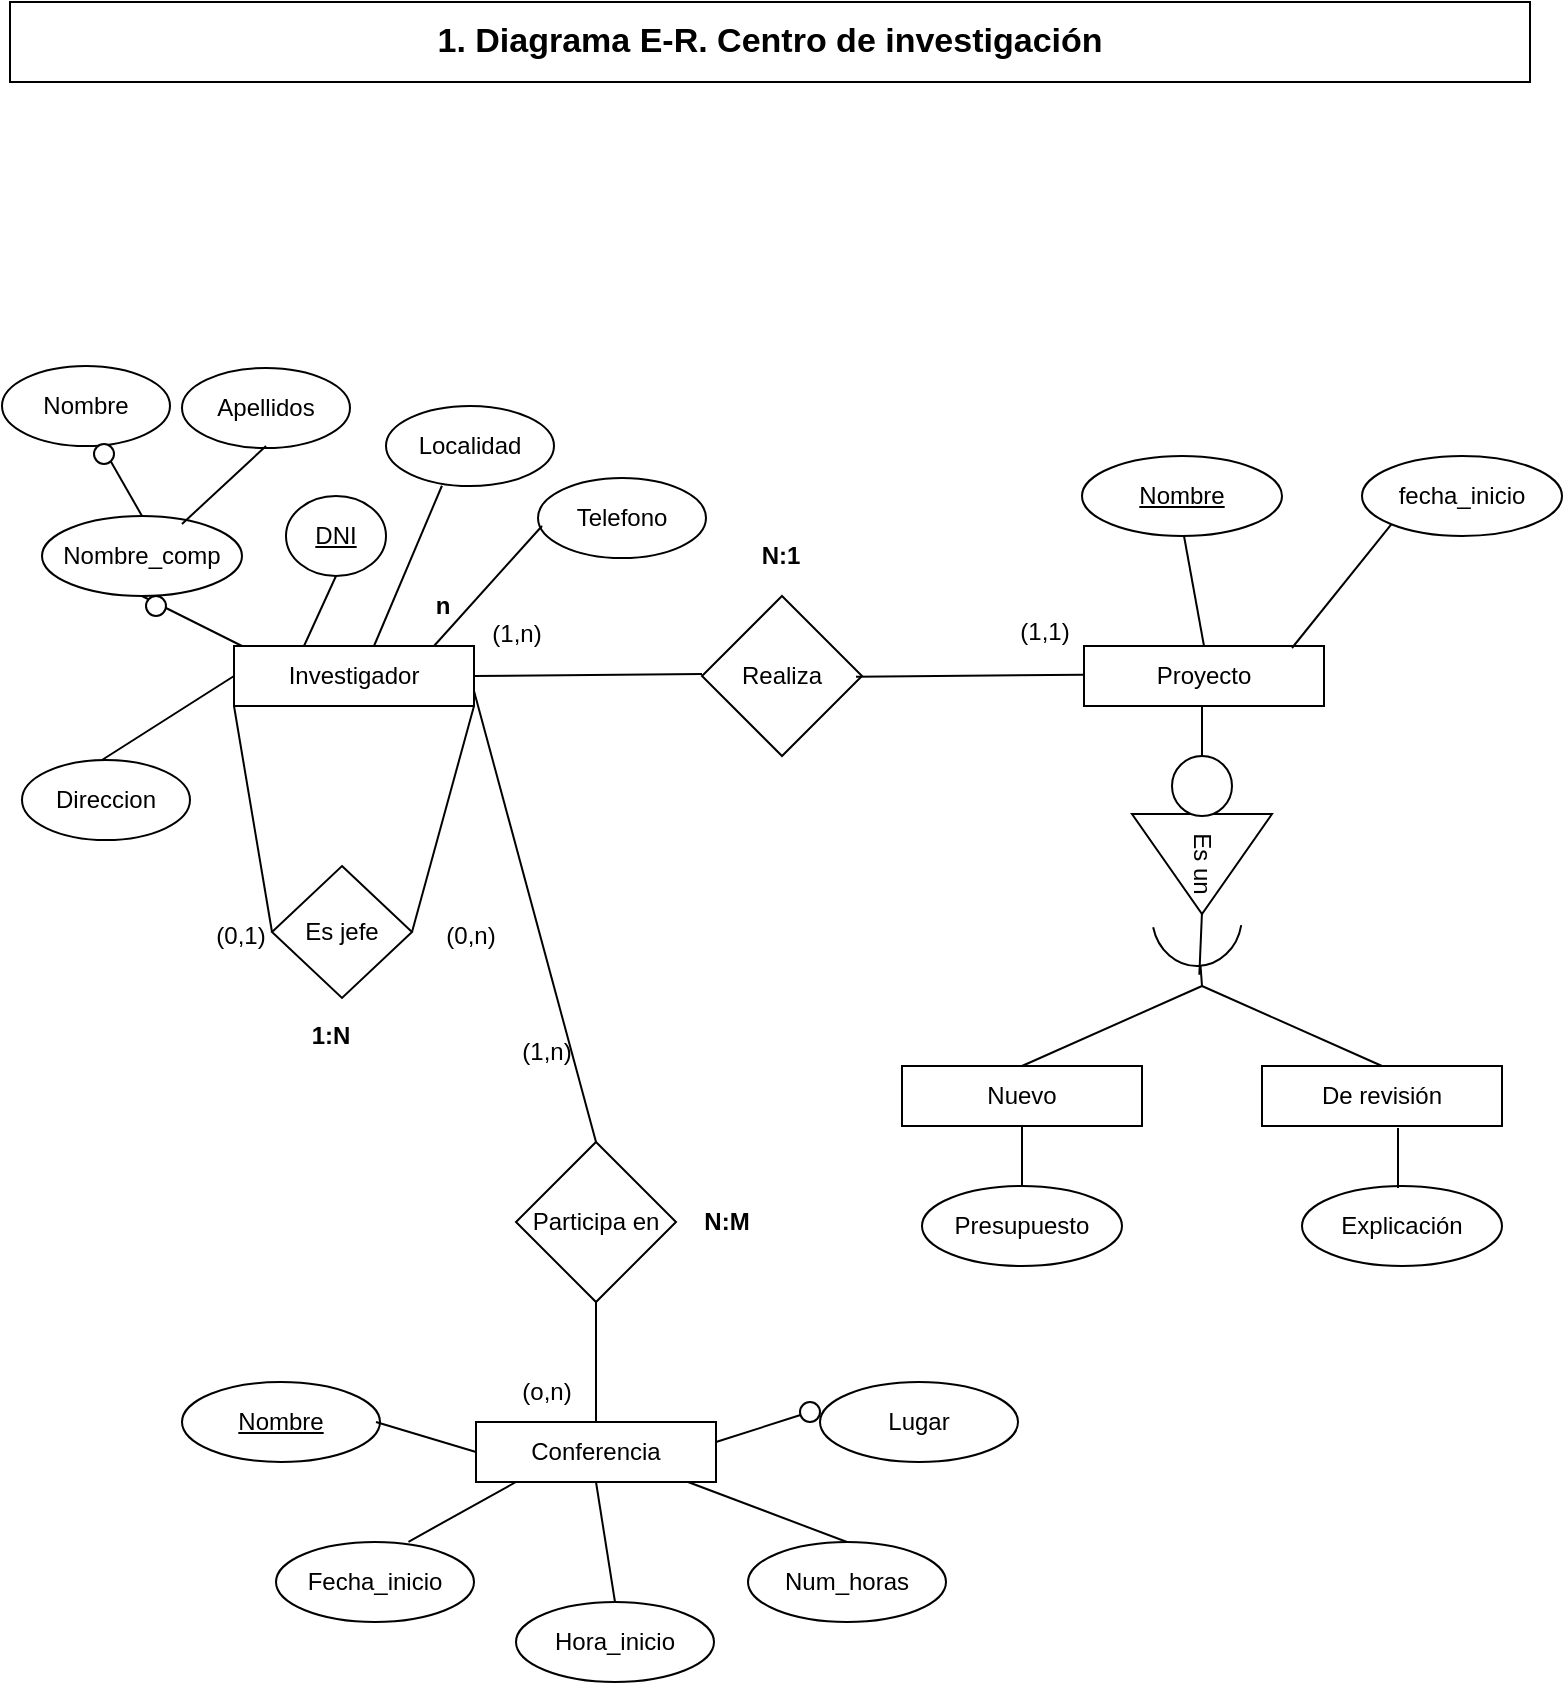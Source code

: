 <mxfile version="22.0.2" type="device" pages="8">
  <diagram name="Page-1" id="kfV_3ZenH3Hw3-IeD-Vh">
    <mxGraphModel dx="1040" dy="661" grid="1" gridSize="10" guides="1" tooltips="1" connect="1" arrows="1" fold="1" page="1" pageScale="1" pageWidth="850" pageHeight="1100" math="0" shadow="0">
      <root>
        <mxCell id="0" />
        <mxCell id="1" parent="0" />
        <mxCell id="y2OFEVilKDiF6Hlz_25e-1" value="&lt;font style=&quot;font-size: 17px;&quot;&gt;&lt;b&gt;1. Diagrama E-R. Centro de investigación&lt;/b&gt;&lt;/font&gt;" style="rounded=0;whiteSpace=wrap;html=1;" parent="1" vertex="1">
          <mxGeometry x="40" y="40" width="760" height="40" as="geometry" />
        </mxCell>
        <mxCell id="y2OFEVilKDiF6Hlz_25e-2" value="Proyecto" style="rounded=0;whiteSpace=wrap;html=1;" parent="1" vertex="1">
          <mxGeometry x="577" y="362" width="120" height="30" as="geometry" />
        </mxCell>
        <mxCell id="y2OFEVilKDiF6Hlz_25e-3" value="Investigador" style="rounded=0;whiteSpace=wrap;html=1;" parent="1" vertex="1">
          <mxGeometry x="152" y="362" width="120" height="30" as="geometry" />
        </mxCell>
        <mxCell id="y2OFEVilKDiF6Hlz_25e-4" value="Nuevo" style="rounded=0;whiteSpace=wrap;html=1;" parent="1" vertex="1">
          <mxGeometry x="486" y="572" width="120" height="30" as="geometry" />
        </mxCell>
        <mxCell id="y2OFEVilKDiF6Hlz_25e-5" value="De revisión" style="rounded=0;whiteSpace=wrap;html=1;" parent="1" vertex="1">
          <mxGeometry x="666" y="572" width="120" height="30" as="geometry" />
        </mxCell>
        <mxCell id="y2OFEVilKDiF6Hlz_25e-6" value="Es un" style="triangle;whiteSpace=wrap;html=1;rotation=90;" parent="1" vertex="1">
          <mxGeometry x="611" y="436" width="50" height="70" as="geometry" />
        </mxCell>
        <mxCell id="y2OFEVilKDiF6Hlz_25e-12" value="Conferencia" style="rounded=0;whiteSpace=wrap;html=1;" parent="1" vertex="1">
          <mxGeometry x="273" y="750" width="120" height="30" as="geometry" />
        </mxCell>
        <mxCell id="y2OFEVilKDiF6Hlz_25e-14" value="Realiza" style="rhombus;whiteSpace=wrap;html=1;" parent="1" vertex="1">
          <mxGeometry x="386" y="337" width="80" height="80" as="geometry" />
        </mxCell>
        <mxCell id="y2OFEVilKDiF6Hlz_25e-16" value="" style="endArrow=none;html=1;rounded=0;entryX=1;entryY=0.5;entryDx=0;entryDy=0;" parent="1" target="y2OFEVilKDiF6Hlz_25e-3" edge="1">
          <mxGeometry width="50" height="50" relative="1" as="geometry">
            <mxPoint x="386" y="376" as="sourcePoint" />
            <mxPoint x="356" y="306" as="targetPoint" />
          </mxGeometry>
        </mxCell>
        <mxCell id="y2OFEVilKDiF6Hlz_25e-17" value="" style="endArrow=none;html=1;rounded=0;entryX=1;entryY=0.5;entryDx=0;entryDy=0;" parent="1" edge="1">
          <mxGeometry width="50" height="50" relative="1" as="geometry">
            <mxPoint x="577" y="376.33" as="sourcePoint" />
            <mxPoint x="463" y="377.33" as="targetPoint" />
          </mxGeometry>
        </mxCell>
        <mxCell id="y2OFEVilKDiF6Hlz_25e-22" value="" style="endArrow=none;html=1;rounded=0;exitX=0.5;exitY=0;exitDx=0;exitDy=0;" parent="1" source="y2OFEVilKDiF6Hlz_25e-4" edge="1">
          <mxGeometry width="50" height="50" relative="1" as="geometry">
            <mxPoint x="626" y="519" as="sourcePoint" />
            <mxPoint x="636" y="532" as="targetPoint" />
          </mxGeometry>
        </mxCell>
        <mxCell id="y2OFEVilKDiF6Hlz_25e-23" value="" style="endArrow=none;html=1;rounded=0;exitX=0.5;exitY=0;exitDx=0;exitDy=0;" parent="1" source="y2OFEVilKDiF6Hlz_25e-5" edge="1">
          <mxGeometry width="50" height="50" relative="1" as="geometry">
            <mxPoint x="645" y="520" as="sourcePoint" />
            <mxPoint x="636" y="532" as="targetPoint" />
          </mxGeometry>
        </mxCell>
        <mxCell id="y2OFEVilKDiF6Hlz_25e-25" value="(1,n)" style="text;html=1;align=center;verticalAlign=middle;resizable=0;points=[];autosize=1;strokeColor=none;fillColor=none;" parent="1" vertex="1">
          <mxGeometry x="268" y="341" width="50" height="30" as="geometry" />
        </mxCell>
        <mxCell id="y2OFEVilKDiF6Hlz_25e-26" value="(1,1)" style="text;html=1;align=center;verticalAlign=middle;resizable=0;points=[];autosize=1;strokeColor=none;fillColor=none;" parent="1" vertex="1">
          <mxGeometry x="532" y="340" width="50" height="30" as="geometry" />
        </mxCell>
        <mxCell id="y2OFEVilKDiF6Hlz_25e-27" value="N:1" style="text;html=1;align=center;verticalAlign=middle;resizable=0;points=[];autosize=1;strokeColor=none;fillColor=none;fontStyle=1" parent="1" vertex="1">
          <mxGeometry x="405" y="302" width="40" height="30" as="geometry" />
        </mxCell>
        <mxCell id="y2OFEVilKDiF6Hlz_25e-28" value="&lt;u&gt;Nombre&lt;/u&gt;" style="ellipse;whiteSpace=wrap;html=1;" parent="1" vertex="1">
          <mxGeometry x="576" y="267" width="100" height="40" as="geometry" />
        </mxCell>
        <mxCell id="y2OFEVilKDiF6Hlz_25e-29" value="fecha_inicio" style="ellipse;whiteSpace=wrap;html=1;" parent="1" vertex="1">
          <mxGeometry x="716" y="267" width="100" height="40" as="geometry" />
        </mxCell>
        <mxCell id="y2OFEVilKDiF6Hlz_25e-30" value="" style="endArrow=none;html=1;rounded=0;exitX=0.5;exitY=0;exitDx=0;exitDy=0;" parent="1" source="y2OFEVilKDiF6Hlz_25e-2" edge="1">
          <mxGeometry width="50" height="50" relative="1" as="geometry">
            <mxPoint x="577" y="357" as="sourcePoint" />
            <mxPoint x="627" y="307" as="targetPoint" />
          </mxGeometry>
        </mxCell>
        <mxCell id="y2OFEVilKDiF6Hlz_25e-31" value="" style="endArrow=none;html=1;rounded=0;exitX=0.5;exitY=0;exitDx=0;exitDy=0;entryX=0;entryY=1;entryDx=0;entryDy=0;" parent="1" target="y2OFEVilKDiF6Hlz_25e-29" edge="1">
          <mxGeometry width="50" height="50" relative="1" as="geometry">
            <mxPoint x="681" y="363" as="sourcePoint" />
            <mxPoint x="671" y="308" as="targetPoint" />
          </mxGeometry>
        </mxCell>
        <mxCell id="y2OFEVilKDiF6Hlz_25e-32" value="" style="ellipse;whiteSpace=wrap;html=1;aspect=fixed;" parent="1" vertex="1">
          <mxGeometry x="621" y="417" width="30" height="30" as="geometry" />
        </mxCell>
        <mxCell id="y2OFEVilKDiF6Hlz_25e-33" value="" style="endArrow=none;html=1;rounded=0;exitX=0.5;exitY=0;exitDx=0;exitDy=0;" parent="1" source="y2OFEVilKDiF6Hlz_25e-32" edge="1">
          <mxGeometry width="50" height="50" relative="1" as="geometry">
            <mxPoint x="586" y="442" as="sourcePoint" />
            <mxPoint x="636" y="392" as="targetPoint" />
          </mxGeometry>
        </mxCell>
        <mxCell id="y2OFEVilKDiF6Hlz_25e-34" value="" style="endArrow=none;html=1;rounded=0;exitX=0.526;exitY=1.087;exitDx=0;exitDy=0;exitPerimeter=0;" parent="1" source="y2OFEVilKDiF6Hlz_25e-35" edge="1">
          <mxGeometry width="50" height="50" relative="1" as="geometry">
            <mxPoint x="636" y="532" as="sourcePoint" />
            <mxPoint x="636" y="495" as="targetPoint" />
          </mxGeometry>
        </mxCell>
        <mxCell id="y2OFEVilKDiF6Hlz_25e-37" value="" style="endArrow=none;html=1;rounded=0;" parent="1" target="y2OFEVilKDiF6Hlz_25e-35" edge="1">
          <mxGeometry width="50" height="50" relative="1" as="geometry">
            <mxPoint x="636" y="532" as="sourcePoint" />
            <mxPoint x="636" y="495" as="targetPoint" />
          </mxGeometry>
        </mxCell>
        <mxCell id="y2OFEVilKDiF6Hlz_25e-35" value="" style="verticalLabelPosition=bottom;verticalAlign=top;html=1;shape=mxgraph.basic.arc;startAngle=0.279;endAngle=0.714;" parent="1" vertex="1">
          <mxGeometry x="611" y="472" width="45" height="50" as="geometry" />
        </mxCell>
        <mxCell id="y2OFEVilKDiF6Hlz_25e-38" value="Presupuesto" style="ellipse;whiteSpace=wrap;html=1;" parent="1" vertex="1">
          <mxGeometry x="496" y="632" width="100" height="40" as="geometry" />
        </mxCell>
        <mxCell id="y2OFEVilKDiF6Hlz_25e-39" value="" style="endArrow=none;html=1;rounded=0;exitX=0.5;exitY=0;exitDx=0;exitDy=0;entryX=0;entryY=1;entryDx=0;entryDy=0;" parent="1" source="y2OFEVilKDiF6Hlz_25e-38" edge="1">
          <mxGeometry width="50" height="50" relative="1" as="geometry">
            <mxPoint x="496" y="664" as="sourcePoint" />
            <mxPoint x="546" y="602" as="targetPoint" />
          </mxGeometry>
        </mxCell>
        <mxCell id="y2OFEVilKDiF6Hlz_25e-40" value="Explicación" style="ellipse;whiteSpace=wrap;html=1;" parent="1" vertex="1">
          <mxGeometry x="686" y="632" width="100" height="40" as="geometry" />
        </mxCell>
        <mxCell id="y2OFEVilKDiF6Hlz_25e-41" value="" style="endArrow=none;html=1;rounded=0;exitX=0.5;exitY=0;exitDx=0;exitDy=0;entryX=0;entryY=1;entryDx=0;entryDy=0;" parent="1" edge="1">
          <mxGeometry width="50" height="50" relative="1" as="geometry">
            <mxPoint x="734" y="633" as="sourcePoint" />
            <mxPoint x="734" y="603" as="targetPoint" />
          </mxGeometry>
        </mxCell>
        <mxCell id="y2OFEVilKDiF6Hlz_25e-42" value="Nombre_comp" style="ellipse;whiteSpace=wrap;html=1;" parent="1" vertex="1">
          <mxGeometry x="56" y="297" width="100" height="40" as="geometry" />
        </mxCell>
        <mxCell id="y2OFEVilKDiF6Hlz_25e-43" value="Nombre" style="ellipse;whiteSpace=wrap;html=1;" parent="1" vertex="1">
          <mxGeometry x="36" y="222" width="84" height="40" as="geometry" />
        </mxCell>
        <mxCell id="y2OFEVilKDiF6Hlz_25e-44" value="Apellidos" style="ellipse;whiteSpace=wrap;html=1;" parent="1" vertex="1">
          <mxGeometry x="126" y="223" width="84" height="40" as="geometry" />
        </mxCell>
        <mxCell id="y2OFEVilKDiF6Hlz_25e-45" value="" style="endArrow=none;html=1;rounded=0;entryX=0.5;entryY=1;entryDx=0;entryDy=0;" parent="1" target="y2OFEVilKDiF6Hlz_25e-42" edge="1">
          <mxGeometry width="50" height="50" relative="1" as="geometry">
            <mxPoint x="156" y="362" as="sourcePoint" />
            <mxPoint x="206" y="312" as="targetPoint" />
          </mxGeometry>
        </mxCell>
        <mxCell id="y2OFEVilKDiF6Hlz_25e-46" value="" style="endArrow=none;html=1;rounded=0;" parent="1" edge="1">
          <mxGeometry width="50" height="50" relative="1" as="geometry">
            <mxPoint x="106" y="297" as="sourcePoint" />
            <mxPoint x="86" y="262" as="targetPoint" />
          </mxGeometry>
        </mxCell>
        <mxCell id="y2OFEVilKDiF6Hlz_25e-47" value="" style="endArrow=none;html=1;rounded=0;entryX=0.5;entryY=1;entryDx=0;entryDy=0;exitX=0.7;exitY=0.125;exitDx=0;exitDy=0;exitPerimeter=0;" parent="1" edge="1">
          <mxGeometry width="50" height="50" relative="1" as="geometry">
            <mxPoint x="126" y="301" as="sourcePoint" />
            <mxPoint x="168" y="262" as="targetPoint" />
          </mxGeometry>
        </mxCell>
        <mxCell id="y2OFEVilKDiF6Hlz_25e-48" value="&lt;u&gt;DNI&lt;/u&gt;" style="ellipse;whiteSpace=wrap;html=1;" parent="1" vertex="1">
          <mxGeometry x="178" y="287" width="50" height="40" as="geometry" />
        </mxCell>
        <mxCell id="y2OFEVilKDiF6Hlz_25e-49" value="" style="endArrow=none;html=1;rounded=0;entryX=0.5;entryY=1;entryDx=0;entryDy=0;" parent="1" target="y2OFEVilKDiF6Hlz_25e-48" edge="1">
          <mxGeometry width="50" height="50" relative="1" as="geometry">
            <mxPoint x="187" y="362" as="sourcePoint" />
            <mxPoint x="237" y="312" as="targetPoint" />
          </mxGeometry>
        </mxCell>
        <mxCell id="y2OFEVilKDiF6Hlz_25e-50" value="Direccion" style="ellipse;whiteSpace=wrap;html=1;" parent="1" vertex="1">
          <mxGeometry x="46" y="419" width="84" height="40" as="geometry" />
        </mxCell>
        <mxCell id="y2OFEVilKDiF6Hlz_25e-51" value="" style="endArrow=none;html=1;rounded=0;entryX=0;entryY=0.5;entryDx=0;entryDy=0;" parent="1" target="y2OFEVilKDiF6Hlz_25e-3" edge="1">
          <mxGeometry width="50" height="50" relative="1" as="geometry">
            <mxPoint x="86" y="419" as="sourcePoint" />
            <mxPoint x="146" y="382" as="targetPoint" />
          </mxGeometry>
        </mxCell>
        <mxCell id="y2OFEVilKDiF6Hlz_25e-52" value="Localidad" style="ellipse;whiteSpace=wrap;html=1;" parent="1" vertex="1">
          <mxGeometry x="228" y="242" width="84" height="40" as="geometry" />
        </mxCell>
        <mxCell id="y2OFEVilKDiF6Hlz_25e-53" value="" style="endArrow=none;html=1;rounded=0;entryX=0.333;entryY=0.997;entryDx=0;entryDy=0;entryPerimeter=0;" parent="1" target="y2OFEVilKDiF6Hlz_25e-52" edge="1">
          <mxGeometry width="50" height="50" relative="1" as="geometry">
            <mxPoint x="222" y="362" as="sourcePoint" />
            <mxPoint x="272" y="312" as="targetPoint" />
          </mxGeometry>
        </mxCell>
        <mxCell id="y2OFEVilKDiF6Hlz_25e-54" value="Telefono" style="ellipse;whiteSpace=wrap;html=1;" parent="1" vertex="1">
          <mxGeometry x="304" y="278" width="84" height="40" as="geometry" />
        </mxCell>
        <mxCell id="y2OFEVilKDiF6Hlz_25e-55" value="" style="endArrow=none;html=1;rounded=0;" parent="1" edge="1">
          <mxGeometry width="50" height="50" relative="1" as="geometry">
            <mxPoint x="252" y="362" as="sourcePoint" />
            <mxPoint x="306" y="302" as="targetPoint" />
          </mxGeometry>
        </mxCell>
        <mxCell id="y2OFEVilKDiF6Hlz_25e-56" value="&lt;b&gt;n&lt;/b&gt;" style="text;html=1;align=center;verticalAlign=middle;resizable=0;points=[];autosize=1;strokeColor=none;fillColor=none;" parent="1" vertex="1">
          <mxGeometry x="241" y="327" width="30" height="30" as="geometry" />
        </mxCell>
        <mxCell id="y2OFEVilKDiF6Hlz_25e-57" value="" style="ellipse;whiteSpace=wrap;html=1;aspect=fixed;" parent="1" vertex="1">
          <mxGeometry x="108" y="337" width="10" height="10" as="geometry" />
        </mxCell>
        <mxCell id="y2OFEVilKDiF6Hlz_25e-58" value="" style="ellipse;whiteSpace=wrap;html=1;aspect=fixed;" parent="1" vertex="1">
          <mxGeometry x="82" y="261" width="10" height="10" as="geometry" />
        </mxCell>
        <mxCell id="y2OFEVilKDiF6Hlz_25e-60" value="Participa en" style="rhombus;whiteSpace=wrap;html=1;" parent="1" vertex="1">
          <mxGeometry x="293" y="610" width="80" height="80" as="geometry" />
        </mxCell>
        <mxCell id="y2OFEVilKDiF6Hlz_25e-61" value="" style="endArrow=none;html=1;rounded=0;exitX=0.5;exitY=0;exitDx=0;exitDy=0;entryX=1;entryY=0.75;entryDx=0;entryDy=0;" parent="1" source="y2OFEVilKDiF6Hlz_25e-60" edge="1" target="y2OFEVilKDiF6Hlz_25e-3">
          <mxGeometry width="50" height="50" relative="1" as="geometry">
            <mxPoint x="288" y="600" as="sourcePoint" />
            <mxPoint x="333" y="550" as="targetPoint" />
          </mxGeometry>
        </mxCell>
        <mxCell id="y2OFEVilKDiF6Hlz_25e-62" value="" style="endArrow=none;html=1;rounded=0;exitX=0.5;exitY=0;exitDx=0;exitDy=0;" parent="1" source="y2OFEVilKDiF6Hlz_25e-12" edge="1">
          <mxGeometry width="50" height="50" relative="1" as="geometry">
            <mxPoint x="283" y="740" as="sourcePoint" />
            <mxPoint x="333" y="690" as="targetPoint" />
          </mxGeometry>
        </mxCell>
        <mxCell id="y2OFEVilKDiF6Hlz_25e-63" value="(o,n)" style="text;html=1;align=center;verticalAlign=middle;resizable=0;points=[];autosize=1;strokeColor=none;fillColor=none;" parent="1" vertex="1">
          <mxGeometry x="283" y="720" width="50" height="30" as="geometry" />
        </mxCell>
        <mxCell id="y2OFEVilKDiF6Hlz_25e-64" value="(1,n)" style="text;html=1;align=center;verticalAlign=middle;resizable=0;points=[];autosize=1;strokeColor=none;fillColor=none;" parent="1" vertex="1">
          <mxGeometry x="283" y="550" width="50" height="30" as="geometry" />
        </mxCell>
        <mxCell id="y2OFEVilKDiF6Hlz_25e-65" value="&lt;b&gt;N:M&lt;/b&gt;" style="text;html=1;align=center;verticalAlign=middle;resizable=0;points=[];autosize=1;strokeColor=none;fillColor=none;" parent="1" vertex="1">
          <mxGeometry x="373" y="635" width="50" height="30" as="geometry" />
        </mxCell>
        <mxCell id="y2OFEVilKDiF6Hlz_25e-66" value="&lt;u&gt;Nombre&lt;/u&gt;" style="ellipse;whiteSpace=wrap;html=1;" parent="1" vertex="1">
          <mxGeometry x="126" y="730" width="99" height="40" as="geometry" />
        </mxCell>
        <mxCell id="y2OFEVilKDiF6Hlz_25e-67" value="Fecha_inicio" style="ellipse;whiteSpace=wrap;html=1;" parent="1" vertex="1">
          <mxGeometry x="173" y="810" width="99" height="40" as="geometry" />
        </mxCell>
        <mxCell id="y2OFEVilKDiF6Hlz_25e-68" value="Hora_inicio" style="ellipse;whiteSpace=wrap;html=1;" parent="1" vertex="1">
          <mxGeometry x="293" y="840" width="99" height="40" as="geometry" />
        </mxCell>
        <mxCell id="y2OFEVilKDiF6Hlz_25e-69" value="Num_horas" style="ellipse;whiteSpace=wrap;html=1;" parent="1" vertex="1">
          <mxGeometry x="409" y="810" width="99" height="40" as="geometry" />
        </mxCell>
        <mxCell id="y2OFEVilKDiF6Hlz_25e-70" value="Lugar" style="ellipse;whiteSpace=wrap;html=1;" parent="1" vertex="1">
          <mxGeometry x="445" y="730" width="99" height="40" as="geometry" />
        </mxCell>
        <mxCell id="y2OFEVilKDiF6Hlz_25e-71" value="" style="endArrow=none;html=1;rounded=0;entryX=0;entryY=0.5;entryDx=0;entryDy=0;" parent="1" target="y2OFEVilKDiF6Hlz_25e-12" edge="1">
          <mxGeometry width="50" height="50" relative="1" as="geometry">
            <mxPoint x="223" y="750" as="sourcePoint" />
            <mxPoint x="273" y="700" as="targetPoint" />
          </mxGeometry>
        </mxCell>
        <mxCell id="y2OFEVilKDiF6Hlz_25e-72" value="" style="endArrow=none;html=1;rounded=0;exitX=0.669;exitY=-0.003;exitDx=0;exitDy=0;exitPerimeter=0;" parent="1" source="y2OFEVilKDiF6Hlz_25e-67" edge="1">
          <mxGeometry width="50" height="50" relative="1" as="geometry">
            <mxPoint x="243" y="830" as="sourcePoint" />
            <mxPoint x="293" y="780" as="targetPoint" />
          </mxGeometry>
        </mxCell>
        <mxCell id="y2OFEVilKDiF6Hlz_25e-73" value="" style="endArrow=none;html=1;rounded=0;exitX=0.5;exitY=0;exitDx=0;exitDy=0;" parent="1" source="y2OFEVilKDiF6Hlz_25e-68" edge="1">
          <mxGeometry width="50" height="50" relative="1" as="geometry">
            <mxPoint x="283" y="830" as="sourcePoint" />
            <mxPoint x="333" y="780" as="targetPoint" />
          </mxGeometry>
        </mxCell>
        <mxCell id="y2OFEVilKDiF6Hlz_25e-74" value="" style="endArrow=none;html=1;rounded=0;exitX=0.5;exitY=0;exitDx=0;exitDy=0;" parent="1" source="y2OFEVilKDiF6Hlz_25e-69" edge="1">
          <mxGeometry width="50" height="50" relative="1" as="geometry">
            <mxPoint x="329" y="830" as="sourcePoint" />
            <mxPoint x="379" y="780" as="targetPoint" />
          </mxGeometry>
        </mxCell>
        <mxCell id="y2OFEVilKDiF6Hlz_25e-75" value="" style="endArrow=none;html=1;rounded=0;" parent="1" source="y2OFEVilKDiF6Hlz_25e-78" edge="1">
          <mxGeometry width="50" height="50" relative="1" as="geometry">
            <mxPoint x="443" y="750" as="sourcePoint" />
            <mxPoint x="393" y="760" as="targetPoint" />
          </mxGeometry>
        </mxCell>
        <mxCell id="y2OFEVilKDiF6Hlz_25e-79" value="" style="endArrow=none;html=1;rounded=0;" parent="1" target="y2OFEVilKDiF6Hlz_25e-78" edge="1">
          <mxGeometry width="50" height="50" relative="1" as="geometry">
            <mxPoint x="443" y="750" as="sourcePoint" />
            <mxPoint x="393" y="760" as="targetPoint" />
          </mxGeometry>
        </mxCell>
        <mxCell id="y2OFEVilKDiF6Hlz_25e-78" value="" style="ellipse;whiteSpace=wrap;html=1;aspect=fixed;" parent="1" vertex="1">
          <mxGeometry x="435" y="740" width="10" height="10" as="geometry" />
        </mxCell>
        <mxCell id="M35CaD_lFJJfc55mIVwc-1" value="Es jefe" style="rhombus;whiteSpace=wrap;html=1;" parent="1" vertex="1">
          <mxGeometry x="171" y="472" width="70" height="66" as="geometry" />
        </mxCell>
        <mxCell id="M35CaD_lFJJfc55mIVwc-2" value="" style="endArrow=none;html=1;rounded=0;entryX=0;entryY=0.5;entryDx=0;entryDy=0;exitX=0;exitY=1;exitDx=0;exitDy=0;" parent="1" source="y2OFEVilKDiF6Hlz_25e-3" target="M35CaD_lFJJfc55mIVwc-1" edge="1">
          <mxGeometry width="50" height="50" relative="1" as="geometry">
            <mxPoint x="380" y="512" as="sourcePoint" />
            <mxPoint x="308.571" y="662" as="targetPoint" />
          </mxGeometry>
        </mxCell>
        <mxCell id="M35CaD_lFJJfc55mIVwc-3" value="" style="endArrow=none;html=1;rounded=0;exitX=1;exitY=0.5;exitDx=0;exitDy=0;entryX=1;entryY=1;entryDx=0;entryDy=0;" parent="1" source="M35CaD_lFJJfc55mIVwc-1" target="y2OFEVilKDiF6Hlz_25e-3" edge="1">
          <mxGeometry width="50" height="50" relative="1" as="geometry">
            <mxPoint x="370" y="550" as="sourcePoint" />
            <mxPoint x="420" y="500" as="targetPoint" />
          </mxGeometry>
        </mxCell>
        <mxCell id="M35CaD_lFJJfc55mIVwc-4" value="(0,n)" style="text;html=1;align=center;verticalAlign=middle;resizable=0;points=[];autosize=1;strokeColor=none;fillColor=none;" parent="1" vertex="1">
          <mxGeometry x="245" y="492" width="50" height="30" as="geometry" />
        </mxCell>
        <mxCell id="M35CaD_lFJJfc55mIVwc-5" value="(0,1)" style="text;html=1;align=center;verticalAlign=middle;resizable=0;points=[];autosize=1;strokeColor=none;fillColor=none;" parent="1" vertex="1">
          <mxGeometry x="130" y="492" width="50" height="30" as="geometry" />
        </mxCell>
        <mxCell id="M35CaD_lFJJfc55mIVwc-6" value="1:N" style="text;html=1;align=center;verticalAlign=middle;resizable=0;points=[];autosize=1;strokeColor=none;fillColor=none;fontStyle=1" parent="1" vertex="1">
          <mxGeometry x="180" y="542" width="40" height="30" as="geometry" />
        </mxCell>
      </root>
    </mxGraphModel>
  </diagram>
  <diagram id="rTdHI8kTDtcCKK6g4sFW" name="Page-2">
    <mxGraphModel dx="1040" dy="661" grid="1" gridSize="10" guides="1" tooltips="1" connect="1" arrows="1" fold="1" page="1" pageScale="1" pageWidth="850" pageHeight="1100" math="0" shadow="0">
      <root>
        <mxCell id="0" />
        <mxCell id="1" parent="0" />
        <mxCell id="xFTVOzxuwNWWD9_tSOMo-1" value="&lt;font style=&quot;font-size: 17px;&quot;&gt;&lt;b&gt;2. Diagrama E-R. Farmacias&lt;/b&gt;&lt;/font&gt;" style="rounded=0;whiteSpace=wrap;html=1;" parent="1" vertex="1">
          <mxGeometry x="40" y="40" width="760" height="40" as="geometry" />
        </mxCell>
        <mxCell id="xFTVOzxuwNWWD9_tSOMo-2" value="Empleado" style="rounded=0;whiteSpace=wrap;html=1;" parent="1" vertex="1">
          <mxGeometry x="592.5" y="680" width="110" height="40" as="geometry" />
        </mxCell>
        <mxCell id="xFTVOzxuwNWWD9_tSOMo-4" value="Ciudad" style="rounded=0;whiteSpace=wrap;html=1;" parent="1" vertex="1">
          <mxGeometry x="592.5" y="283" width="110" height="40" as="geometry" />
        </mxCell>
        <mxCell id="xFTVOzxuwNWWD9_tSOMo-5" value="Farmacia" style="rounded=0;whiteSpace=wrap;html=1;" parent="1" vertex="1">
          <mxGeometry x="592.5" y="480" width="110" height="40" as="geometry" />
        </mxCell>
        <mxCell id="xFTVOzxuwNWWD9_tSOMo-6" value="Propio" style="rounded=0;whiteSpace=wrap;html=1;" parent="1" vertex="1">
          <mxGeometry x="522.5" y="862" width="110" height="40" as="geometry" />
        </mxCell>
        <mxCell id="xFTVOzxuwNWWD9_tSOMo-7" value="Farmacéutico" style="rounded=0;whiteSpace=wrap;html=1;" parent="1" vertex="1">
          <mxGeometry x="662.5" y="862" width="110" height="40" as="geometry" />
        </mxCell>
        <mxCell id="xFTVOzxuwNWWD9_tSOMo-8" value="Medicamento" style="rounded=0;whiteSpace=wrap;html=1;" parent="1" vertex="1">
          <mxGeometry x="277.5" y="481" width="110" height="40" as="geometry" />
        </mxCell>
        <mxCell id="xFTVOzxuwNWWD9_tSOMo-9" value="Almacena" style="rhombus;whiteSpace=wrap;html=1;" parent="1" vertex="1">
          <mxGeometry x="452.5" y="460" width="80" height="80" as="geometry" />
        </mxCell>
        <mxCell id="xFTVOzxuwNWWD9_tSOMo-10" value="Contrata" style="rhombus;whiteSpace=wrap;html=1;" parent="1" vertex="1">
          <mxGeometry x="607.5" y="560" width="80" height="80" as="geometry" />
        </mxCell>
        <mxCell id="xFTVOzxuwNWWD9_tSOMo-11" value="Tiene" style="rhombus;whiteSpace=wrap;html=1;" parent="1" vertex="1">
          <mxGeometry x="607.5" y="360" width="80" height="80" as="geometry" />
        </mxCell>
        <mxCell id="xFTVOzxuwNWWD9_tSOMo-12" value="Laboratorio" style="rounded=0;whiteSpace=wrap;html=1;" parent="1" vertex="1">
          <mxGeometry x="277.5" y="250" width="110" height="40" as="geometry" />
        </mxCell>
        <mxCell id="xFTVOzxuwNWWD9_tSOMo-13" value="Comercializa" style="rhombus;whiteSpace=wrap;html=1;" parent="1" vertex="1">
          <mxGeometry x="292.5" y="341" width="80" height="80" as="geometry" />
        </mxCell>
        <mxCell id="xFTVOzxuwNWWD9_tSOMo-14" value="Ingrediente" style="rounded=0;whiteSpace=wrap;html=1;" parent="1" vertex="1">
          <mxGeometry x="28" y="640" width="110" height="40" as="geometry" />
        </mxCell>
        <mxCell id="xFTVOzxuwNWWD9_tSOMo-15" value="Compuesto por" style="rhombus;whiteSpace=wrap;html=1;" parent="1" vertex="1">
          <mxGeometry x="122.5" y="520" width="107.5" height="80" as="geometry" />
        </mxCell>
        <mxCell id="xFTVOzxuwNWWD9_tSOMo-16" value="Acción terapéutica" style="rounded=0;whiteSpace=wrap;html=1;" parent="1" vertex="1">
          <mxGeometry x="40" y="326" width="130" height="40" as="geometry" />
        </mxCell>
        <mxCell id="xFTVOzxuwNWWD9_tSOMo-17" value="Hace" style="rhombus;whiteSpace=wrap;html=1;" parent="1" vertex="1">
          <mxGeometry x="138" y="396" width="80" height="80" as="geometry" />
        </mxCell>
        <mxCell id="xFTVOzxuwNWWD9_tSOMo-18" value="" style="endArrow=none;html=1;rounded=0;exitX=0.5;exitY=0;exitDx=0;exitDy=0;" parent="1" source="xFTVOzxuwNWWD9_tSOMo-11" edge="1">
          <mxGeometry width="50" height="50" relative="1" as="geometry">
            <mxPoint x="602.5" y="375" as="sourcePoint" />
            <mxPoint x="647.5" y="325" as="targetPoint" />
          </mxGeometry>
        </mxCell>
        <mxCell id="xFTVOzxuwNWWD9_tSOMo-20" value="" style="endArrow=none;html=1;rounded=0;exitX=0.5;exitY=0;exitDx=0;exitDy=0;entryX=0.5;entryY=1;entryDx=0;entryDy=0;" parent="1" source="xFTVOzxuwNWWD9_tSOMo-10" target="xFTVOzxuwNWWD9_tSOMo-5" edge="1">
          <mxGeometry width="50" height="50" relative="1" as="geometry">
            <mxPoint x="342.5" y="520" as="sourcePoint" />
            <mxPoint x="392.5" y="470" as="targetPoint" />
          </mxGeometry>
        </mxCell>
        <mxCell id="xFTVOzxuwNWWD9_tSOMo-21" value="" style="endArrow=none;html=1;rounded=0;entryX=0.5;entryY=0;entryDx=0;entryDy=0;exitX=0.5;exitY=1;exitDx=0;exitDy=0;" parent="1" source="xFTVOzxuwNWWD9_tSOMo-11" target="xFTVOzxuwNWWD9_tSOMo-5" edge="1">
          <mxGeometry width="50" height="50" relative="1" as="geometry">
            <mxPoint x="342.5" y="520" as="sourcePoint" />
            <mxPoint x="392.5" y="470" as="targetPoint" />
          </mxGeometry>
        </mxCell>
        <mxCell id="xFTVOzxuwNWWD9_tSOMo-22" value="" style="endArrow=none;html=1;rounded=0;exitX=0.5;exitY=1;exitDx=0;exitDy=0;entryX=0.5;entryY=0;entryDx=0;entryDy=0;" parent="1" source="xFTVOzxuwNWWD9_tSOMo-10" target="xFTVOzxuwNWWD9_tSOMo-2" edge="1">
          <mxGeometry width="50" height="50" relative="1" as="geometry">
            <mxPoint x="342.5" y="520" as="sourcePoint" />
            <mxPoint x="392.5" y="470" as="targetPoint" />
          </mxGeometry>
        </mxCell>
        <mxCell id="xFTVOzxuwNWWD9_tSOMo-23" value="(1,n)" style="text;html=1;align=center;verticalAlign=middle;resizable=0;points=[];autosize=1;strokeColor=none;fillColor=none;" parent="1" vertex="1">
          <mxGeometry x="664.5" y="451" width="50" height="30" as="geometry" />
        </mxCell>
        <mxCell id="xFTVOzxuwNWWD9_tSOMo-24" value="(1,1)" style="text;html=1;align=center;verticalAlign=middle;resizable=0;points=[];autosize=1;strokeColor=none;fillColor=none;" parent="1" vertex="1">
          <mxGeometry x="672.5" y="323" width="50" height="30" as="geometry" />
        </mxCell>
        <mxCell id="xFTVOzxuwNWWD9_tSOMo-25" value="&lt;b&gt;1:N&lt;/b&gt;" style="text;html=1;align=center;verticalAlign=middle;resizable=0;points=[];autosize=1;strokeColor=none;fillColor=none;" parent="1" vertex="1">
          <mxGeometry x="682.5" y="378" width="40" height="30" as="geometry" />
        </mxCell>
        <mxCell id="xFTVOzxuwNWWD9_tSOMo-26" value="(1,1)" style="text;html=1;align=center;verticalAlign=middle;resizable=0;points=[];autosize=1;strokeColor=none;fillColor=none;" parent="1" vertex="1">
          <mxGeometry x="740.5" y="832" width="50" height="30" as="geometry" />
        </mxCell>
        <mxCell id="xFTVOzxuwNWWD9_tSOMo-27" value="(1,n)" style="text;html=1;align=center;verticalAlign=middle;resizable=0;points=[];autosize=1;strokeColor=none;fillColor=none;" parent="1" vertex="1">
          <mxGeometry x="662.5" y="520" width="50" height="30" as="geometry" />
        </mxCell>
        <mxCell id="xFTVOzxuwNWWD9_tSOMo-28" value="(1,n)" style="text;html=1;align=center;verticalAlign=middle;resizable=0;points=[];autosize=1;strokeColor=none;fillColor=none;" parent="1" vertex="1">
          <mxGeometry x="512.5" y="832" width="50" height="30" as="geometry" />
        </mxCell>
        <mxCell id="xFTVOzxuwNWWD9_tSOMo-29" value="Es un" style="triangle;whiteSpace=wrap;html=1;rotation=90;" parent="1" vertex="1">
          <mxGeometry x="627.5" y="764" width="40" height="50" as="geometry" />
        </mxCell>
        <mxCell id="xFTVOzxuwNWWD9_tSOMo-30" value="" style="ellipse;whiteSpace=wrap;html=1;aspect=fixed;" parent="1" vertex="1">
          <mxGeometry x="632.5" y="740" width="30" height="30" as="geometry" />
        </mxCell>
        <mxCell id="xFTVOzxuwNWWD9_tSOMo-32" value="" style="endArrow=none;html=1;rounded=0;exitX=0.5;exitY=0;exitDx=0;exitDy=0;entryX=0.5;entryY=1;entryDx=0;entryDy=0;" parent="1" source="xFTVOzxuwNWWD9_tSOMo-30" target="xFTVOzxuwNWWD9_tSOMo-2" edge="1">
          <mxGeometry width="50" height="50" relative="1" as="geometry">
            <mxPoint x="342.5" y="650" as="sourcePoint" />
            <mxPoint x="392.5" y="600" as="targetPoint" />
          </mxGeometry>
        </mxCell>
        <mxCell id="xFTVOzxuwNWWD9_tSOMo-33" value="" style="endArrow=none;html=1;rounded=0;exitX=0.5;exitY=0;exitDx=0;exitDy=0;entryX=1;entryY=0.5;entryDx=0;entryDy=0;" parent="1" source="xFTVOzxuwNWWD9_tSOMo-6" target="xFTVOzxuwNWWD9_tSOMo-29" edge="1">
          <mxGeometry width="50" height="50" relative="1" as="geometry">
            <mxPoint x="492.5" y="650" as="sourcePoint" />
            <mxPoint x="542.5" y="600" as="targetPoint" />
          </mxGeometry>
        </mxCell>
        <mxCell id="xFTVOzxuwNWWD9_tSOMo-34" value="" style="endArrow=none;html=1;rounded=0;exitX=0.5;exitY=0;exitDx=0;exitDy=0;entryX=1;entryY=0.5;entryDx=0;entryDy=0;" parent="1" source="xFTVOzxuwNWWD9_tSOMo-7" target="xFTVOzxuwNWWD9_tSOMo-29" edge="1">
          <mxGeometry width="50" height="50" relative="1" as="geometry">
            <mxPoint x="492.5" y="650" as="sourcePoint" />
            <mxPoint x="542.5" y="600" as="targetPoint" />
          </mxGeometry>
        </mxCell>
        <mxCell id="xFTVOzxuwNWWD9_tSOMo-35" value="" style="endArrow=none;html=1;rounded=0;exitX=0;exitY=0.5;exitDx=0;exitDy=0;entryX=1;entryY=0.5;entryDx=0;entryDy=0;" parent="1" source="xFTVOzxuwNWWD9_tSOMo-5" target="xFTVOzxuwNWWD9_tSOMo-9" edge="1">
          <mxGeometry width="50" height="50" relative="1" as="geometry">
            <mxPoint x="492.5" y="520" as="sourcePoint" />
            <mxPoint x="542.5" y="470" as="targetPoint" />
          </mxGeometry>
        </mxCell>
        <mxCell id="xFTVOzxuwNWWD9_tSOMo-36" value="" style="endArrow=none;html=1;rounded=0;exitX=0;exitY=0.5;exitDx=0;exitDy=0;entryX=1;entryY=0.5;entryDx=0;entryDy=0;" parent="1" source="xFTVOzxuwNWWD9_tSOMo-9" target="xFTVOzxuwNWWD9_tSOMo-8" edge="1">
          <mxGeometry width="50" height="50" relative="1" as="geometry">
            <mxPoint x="492.5" y="520" as="sourcePoint" />
            <mxPoint x="542.5" y="470" as="targetPoint" />
          </mxGeometry>
        </mxCell>
        <mxCell id="xFTVOzxuwNWWD9_tSOMo-37" value="(0,n)" style="text;html=1;align=center;verticalAlign=middle;resizable=0;points=[];autosize=1;strokeColor=none;fillColor=none;" parent="1" vertex="1">
          <mxGeometry x="382.5" y="464" width="50" height="30" as="geometry" />
        </mxCell>
        <mxCell id="xFTVOzxuwNWWD9_tSOMo-38" value="(1,n)" style="text;html=1;align=center;verticalAlign=middle;resizable=0;points=[];autosize=1;strokeColor=none;fillColor=none;" parent="1" vertex="1">
          <mxGeometry x="544.5" y="464" width="50" height="30" as="geometry" />
        </mxCell>
        <mxCell id="xFTVOzxuwNWWD9_tSOMo-39" value="&lt;b&gt;N:M&lt;/b&gt;" style="text;html=1;align=center;verticalAlign=middle;resizable=0;points=[];autosize=1;strokeColor=none;fillColor=none;" parent="1" vertex="1">
          <mxGeometry x="523.5" y="336" width="50" height="30" as="geometry" />
        </mxCell>
        <mxCell id="xFTVOzxuwNWWD9_tSOMo-40" value="Es un" style="triangle;whiteSpace=wrap;html=1;rotation=90;" parent="1" vertex="1">
          <mxGeometry x="313" y="604" width="40" height="50" as="geometry" />
        </mxCell>
        <mxCell id="xFTVOzxuwNWWD9_tSOMo-41" value="" style="endArrow=none;html=1;rounded=0;exitX=0;exitY=0.5;exitDx=0;exitDy=0;entryX=0.5;entryY=1;entryDx=0;entryDy=0;" parent="1" source="xFTVOzxuwNWWD9_tSOMo-40" target="xFTVOzxuwNWWD9_tSOMo-8" edge="1">
          <mxGeometry width="50" height="50" relative="1" as="geometry">
            <mxPoint x="492.5" y="650" as="sourcePoint" />
            <mxPoint x="542.5" y="600" as="targetPoint" />
          </mxGeometry>
        </mxCell>
        <mxCell id="xFTVOzxuwNWWD9_tSOMo-42" value="Pastilla" style="rounded=0;whiteSpace=wrap;html=1;" parent="1" vertex="1">
          <mxGeometry x="218" y="680" width="70" height="40" as="geometry" />
        </mxCell>
        <mxCell id="xFTVOzxuwNWWD9_tSOMo-43" value="Jarabe" style="rounded=0;whiteSpace=wrap;html=1;" parent="1" vertex="1">
          <mxGeometry x="298" y="680" width="70" height="40" as="geometry" />
        </mxCell>
        <mxCell id="xFTVOzxuwNWWD9_tSOMo-44" value="Inyectable" style="rounded=0;whiteSpace=wrap;html=1;" parent="1" vertex="1">
          <mxGeometry x="377" y="680" width="70" height="40" as="geometry" />
        </mxCell>
        <mxCell id="xFTVOzxuwNWWD9_tSOMo-45" value="" style="endArrow=none;html=1;rounded=0;exitX=0.5;exitY=0;exitDx=0;exitDy=0;entryX=1;entryY=0.5;entryDx=0;entryDy=0;" parent="1" source="xFTVOzxuwNWWD9_tSOMo-43" target="xFTVOzxuwNWWD9_tSOMo-40" edge="1">
          <mxGeometry width="50" height="50" relative="1" as="geometry">
            <mxPoint x="493" y="704" as="sourcePoint" />
            <mxPoint x="543" y="654" as="targetPoint" />
          </mxGeometry>
        </mxCell>
        <mxCell id="xFTVOzxuwNWWD9_tSOMo-46" value="" style="endArrow=none;html=1;rounded=0;exitX=0.5;exitY=0;exitDx=0;exitDy=0;" parent="1" source="xFTVOzxuwNWWD9_tSOMo-44" edge="1">
          <mxGeometry width="50" height="50" relative="1" as="geometry">
            <mxPoint x="493" y="704" as="sourcePoint" />
            <mxPoint x="333" y="654" as="targetPoint" />
          </mxGeometry>
        </mxCell>
        <mxCell id="xFTVOzxuwNWWD9_tSOMo-47" value="" style="endArrow=none;html=1;rounded=0;exitX=0.5;exitY=0;exitDx=0;exitDy=0;" parent="1" source="xFTVOzxuwNWWD9_tSOMo-42" edge="1">
          <mxGeometry width="50" height="50" relative="1" as="geometry">
            <mxPoint x="493" y="704" as="sourcePoint" />
            <mxPoint x="333" y="654" as="targetPoint" />
          </mxGeometry>
        </mxCell>
        <mxCell id="xFTVOzxuwNWWD9_tSOMo-48" value="Cant_exist" style="ellipse;whiteSpace=wrap;html=1;" parent="1" vertex="1">
          <mxGeometry x="402.5" y="550" width="110" height="30" as="geometry" />
        </mxCell>
        <mxCell id="xFTVOzxuwNWWD9_tSOMo-49" value="" style="endArrow=none;html=1;rounded=0;exitX=0.5;exitY=0;exitDx=0;exitDy=0;" parent="1" source="xFTVOzxuwNWWD9_tSOMo-48" edge="1">
          <mxGeometry width="50" height="50" relative="1" as="geometry">
            <mxPoint x="492.5" y="520" as="sourcePoint" />
            <mxPoint x="382.5" y="520" as="targetPoint" />
          </mxGeometry>
        </mxCell>
        <mxCell id="xFTVOzxuwNWWD9_tSOMo-50" value="" style="endArrow=none;html=1;rounded=0;exitX=0.5;exitY=0;exitDx=0;exitDy=0;entryX=0.5;entryY=1;entryDx=0;entryDy=0;" parent="1" source="xFTVOzxuwNWWD9_tSOMo-8" target="xFTVOzxuwNWWD9_tSOMo-13" edge="1">
          <mxGeometry width="50" height="50" relative="1" as="geometry">
            <mxPoint x="362.5" y="520" as="sourcePoint" />
            <mxPoint x="412.5" y="470" as="targetPoint" />
          </mxGeometry>
        </mxCell>
        <mxCell id="xFTVOzxuwNWWD9_tSOMo-51" value="" style="endArrow=none;html=1;rounded=0;exitX=0.5;exitY=0;exitDx=0;exitDy=0;entryX=0.5;entryY=1;entryDx=0;entryDy=0;" parent="1" source="xFTVOzxuwNWWD9_tSOMo-13" target="xFTVOzxuwNWWD9_tSOMo-12" edge="1">
          <mxGeometry width="50" height="50" relative="1" as="geometry">
            <mxPoint x="362.5" y="520" as="sourcePoint" />
            <mxPoint x="412.5" y="470" as="targetPoint" />
          </mxGeometry>
        </mxCell>
        <mxCell id="xFTVOzxuwNWWD9_tSOMo-52" value="(0,n)" style="text;html=1;align=center;verticalAlign=middle;resizable=0;points=[];autosize=1;strokeColor=none;fillColor=none;" parent="1" vertex="1">
          <mxGeometry x="262.5" y="450" width="50" height="30" as="geometry" />
        </mxCell>
        <mxCell id="xFTVOzxuwNWWD9_tSOMo-53" value="(1,1)" style="text;html=1;align=center;verticalAlign=middle;resizable=0;points=[];autosize=1;strokeColor=none;fillColor=none;" parent="1" vertex="1">
          <mxGeometry x="262.5" y="293" width="50" height="30" as="geometry" />
        </mxCell>
        <mxCell id="xFTVOzxuwNWWD9_tSOMo-54" value="&lt;b&gt;1:N&lt;/b&gt;" style="text;html=1;align=center;verticalAlign=middle;resizable=0;points=[];autosize=1;strokeColor=none;fillColor=none;" parent="1" vertex="1">
          <mxGeometry x="252.5" y="366" width="40" height="30" as="geometry" />
        </mxCell>
        <mxCell id="xFTVOzxuwNWWD9_tSOMo-55" value="Compra a" style="rhombus;whiteSpace=wrap;html=1;" parent="1" vertex="1">
          <mxGeometry x="452.5" y="310" width="80" height="80" as="geometry" />
        </mxCell>
        <mxCell id="xFTVOzxuwNWWD9_tSOMo-56" value="" style="endArrow=none;html=1;rounded=0;entryX=0.5;entryY=1;entryDx=0;entryDy=0;" parent="1" source="xFTVOzxuwNWWD9_tSOMo-5" target="xFTVOzxuwNWWD9_tSOMo-55" edge="1">
          <mxGeometry width="50" height="50" relative="1" as="geometry">
            <mxPoint x="362.5" y="520" as="sourcePoint" />
            <mxPoint x="412.5" y="470" as="targetPoint" />
          </mxGeometry>
        </mxCell>
        <mxCell id="xFTVOzxuwNWWD9_tSOMo-57" value="" style="endArrow=none;html=1;rounded=0;entryX=0.5;entryY=0;entryDx=0;entryDy=0;exitX=1;exitY=0.5;exitDx=0;exitDy=0;" parent="1" source="xFTVOzxuwNWWD9_tSOMo-12" target="xFTVOzxuwNWWD9_tSOMo-55" edge="1">
          <mxGeometry width="50" height="50" relative="1" as="geometry">
            <mxPoint x="362.5" y="520" as="sourcePoint" />
            <mxPoint x="412.5" y="470" as="targetPoint" />
          </mxGeometry>
        </mxCell>
        <mxCell id="xFTVOzxuwNWWD9_tSOMo-58" value="(0,n)" style="text;html=1;align=center;verticalAlign=middle;resizable=0;points=[];autosize=1;strokeColor=none;fillColor=none;" parent="1" vertex="1">
          <mxGeometry x="376.5" y="230" width="50" height="30" as="geometry" />
        </mxCell>
        <mxCell id="xFTVOzxuwNWWD9_tSOMo-59" value="(0,n)" style="text;html=1;align=center;verticalAlign=middle;resizable=0;points=[];autosize=1;strokeColor=none;fillColor=none;" parent="1" vertex="1">
          <mxGeometry x="582.5" y="440" width="50" height="30" as="geometry" />
        </mxCell>
        <mxCell id="xFTVOzxuwNWWD9_tSOMo-60" value="&lt;b&gt;N:M&lt;/b&gt;" style="text;html=1;align=center;verticalAlign=middle;resizable=0;points=[];autosize=1;strokeColor=none;fillColor=none;" parent="1" vertex="1">
          <mxGeometry x="473.5" y="439" width="50" height="30" as="geometry" />
        </mxCell>
        <mxCell id="xFTVOzxuwNWWD9_tSOMo-62" value="Telf" style="ellipse;whiteSpace=wrap;html=1;" parent="1" vertex="1">
          <mxGeometry x="202.5" y="200" width="75" height="30" as="geometry" />
        </mxCell>
        <mxCell id="xFTVOzxuwNWWD9_tSOMo-63" value="" style="endArrow=none;html=1;rounded=0;entryX=0.5;entryY=0;entryDx=0;entryDy=0;exitX=1;exitY=1;exitDx=0;exitDy=0;" parent="1" source="xFTVOzxuwNWWD9_tSOMo-62" target="xFTVOzxuwNWWD9_tSOMo-12" edge="1">
          <mxGeometry width="50" height="50" relative="1" as="geometry">
            <mxPoint x="362.5" y="520" as="sourcePoint" />
            <mxPoint x="412.5" y="470" as="targetPoint" />
          </mxGeometry>
        </mxCell>
        <mxCell id="xFTVOzxuwNWWD9_tSOMo-64" value="&lt;u&gt;EAN&lt;/u&gt;" style="ellipse;whiteSpace=wrap;html=1;" parent="1" vertex="1">
          <mxGeometry x="382.5" y="604" width="80" height="30" as="geometry" />
        </mxCell>
        <mxCell id="xFTVOzxuwNWWD9_tSOMo-65" value="" style="endArrow=none;html=1;rounded=0;entryX=0.5;entryY=0;entryDx=0;entryDy=0;exitX=0.75;exitY=1;exitDx=0;exitDy=0;" parent="1" source="xFTVOzxuwNWWD9_tSOMo-8" target="xFTVOzxuwNWWD9_tSOMo-64" edge="1">
          <mxGeometry width="50" height="50" relative="1" as="geometry">
            <mxPoint x="362.5" y="650" as="sourcePoint" />
            <mxPoint x="412.5" y="600" as="targetPoint" />
          </mxGeometry>
        </mxCell>
        <mxCell id="xFTVOzxuwNWWD9_tSOMo-66" value="Nombre" style="ellipse;whiteSpace=wrap;html=1;" parent="1" vertex="1">
          <mxGeometry x="232.5" y="570" width="80" height="30" as="geometry" />
        </mxCell>
        <mxCell id="xFTVOzxuwNWWD9_tSOMo-67" value="" style="endArrow=none;html=1;rounded=0;exitX=0.5;exitY=0;exitDx=0;exitDy=0;entryX=0.25;entryY=1;entryDx=0;entryDy=0;" parent="1" source="xFTVOzxuwNWWD9_tSOMo-66" target="xFTVOzxuwNWWD9_tSOMo-8" edge="1">
          <mxGeometry width="50" height="50" relative="1" as="geometry">
            <mxPoint x="362.5" y="650" as="sourcePoint" />
            <mxPoint x="412.5" y="600" as="targetPoint" />
          </mxGeometry>
        </mxCell>
        <mxCell id="xFTVOzxuwNWWD9_tSOMo-68" value="Prospecto" style="ellipse;whiteSpace=wrap;html=1;" parent="1" vertex="1">
          <mxGeometry x="376.5" y="420" width="80" height="30" as="geometry" />
        </mxCell>
        <mxCell id="xFTVOzxuwNWWD9_tSOMo-69" value="" style="endArrow=none;html=1;rounded=0;exitX=0.75;exitY=0;exitDx=0;exitDy=0;entryX=0;entryY=1;entryDx=0;entryDy=0;" parent="1" source="xFTVOzxuwNWWD9_tSOMo-8" target="xFTVOzxuwNWWD9_tSOMo-68" edge="1">
          <mxGeometry width="50" height="50" relative="1" as="geometry">
            <mxPoint x="362.5" y="650" as="sourcePoint" />
            <mxPoint x="412.5" y="600" as="targetPoint" />
          </mxGeometry>
        </mxCell>
        <mxCell id="xFTVOzxuwNWWD9_tSOMo-70" value="&lt;u&gt;EAN_past&lt;/u&gt;" style="ellipse;whiteSpace=wrap;html=1;" parent="1" vertex="1">
          <mxGeometry x="138" y="734" width="80" height="30" as="geometry" />
        </mxCell>
        <mxCell id="xFTVOzxuwNWWD9_tSOMo-71" value="&lt;u&gt;EAN_jar&lt;/u&gt;" style="ellipse;whiteSpace=wrap;html=1;" parent="1" vertex="1">
          <mxGeometry x="262.5" y="754" width="80" height="30" as="geometry" />
        </mxCell>
        <mxCell id="xFTVOzxuwNWWD9_tSOMo-72" value="&lt;u&gt;EAN_iny&lt;/u&gt;" style="ellipse;whiteSpace=wrap;html=1;" parent="1" vertex="1">
          <mxGeometry x="426.5" y="734" width="80" height="30" as="geometry" />
        </mxCell>
        <mxCell id="xFTVOzxuwNWWD9_tSOMo-73" value="Precio" style="ellipse;whiteSpace=wrap;html=1;" parent="1" vertex="1">
          <mxGeometry x="172.5" y="772" width="80" height="30" as="geometry" />
        </mxCell>
        <mxCell id="xFTVOzxuwNWWD9_tSOMo-74" value="Precio" style="ellipse;whiteSpace=wrap;html=1;" parent="1" vertex="1">
          <mxGeometry x="307.5" y="784" width="80" height="30" as="geometry" />
        </mxCell>
        <mxCell id="xFTVOzxuwNWWD9_tSOMo-77" value="Precio" style="ellipse;whiteSpace=wrap;html=1;" parent="1" vertex="1">
          <mxGeometry x="382.5" y="772" width="80" height="30" as="geometry" />
        </mxCell>
        <mxCell id="xFTVOzxuwNWWD9_tSOMo-78" value="" style="endArrow=none;html=1;rounded=0;exitX=0.5;exitY=0;exitDx=0;exitDy=0;entryX=0.064;entryY=0.75;entryDx=0;entryDy=0;entryPerimeter=0;" parent="1" source="xFTVOzxuwNWWD9_tSOMo-70" target="xFTVOzxuwNWWD9_tSOMo-42" edge="1">
          <mxGeometry width="50" height="50" relative="1" as="geometry">
            <mxPoint x="362.5" y="650" as="sourcePoint" />
            <mxPoint x="212.5" y="720" as="targetPoint" />
          </mxGeometry>
        </mxCell>
        <mxCell id="xFTVOzxuwNWWD9_tSOMo-79" value="" style="endArrow=none;html=1;rounded=0;exitX=0.625;exitY=-0.067;exitDx=0;exitDy=0;exitPerimeter=0;entryX=0.25;entryY=1;entryDx=0;entryDy=0;" parent="1" source="xFTVOzxuwNWWD9_tSOMo-73" target="xFTVOzxuwNWWD9_tSOMo-42" edge="1">
          <mxGeometry width="50" height="50" relative="1" as="geometry">
            <mxPoint x="362.5" y="650" as="sourcePoint" />
            <mxPoint x="412.5" y="600" as="targetPoint" />
          </mxGeometry>
        </mxCell>
        <mxCell id="xFTVOzxuwNWWD9_tSOMo-80" value="" style="endArrow=none;html=1;rounded=0;exitX=0.5;exitY=0;exitDx=0;exitDy=0;entryX=0.25;entryY=1;entryDx=0;entryDy=0;" parent="1" source="xFTVOzxuwNWWD9_tSOMo-71" target="xFTVOzxuwNWWD9_tSOMo-43" edge="1">
          <mxGeometry width="50" height="50" relative="1" as="geometry">
            <mxPoint x="362.5" y="650" as="sourcePoint" />
            <mxPoint x="412.5" y="600" as="targetPoint" />
          </mxGeometry>
        </mxCell>
        <mxCell id="xFTVOzxuwNWWD9_tSOMo-81" value="" style="endArrow=none;html=1;rounded=0;exitX=0.5;exitY=0;exitDx=0;exitDy=0;entryX=0.75;entryY=1;entryDx=0;entryDy=0;" parent="1" source="xFTVOzxuwNWWD9_tSOMo-74" target="xFTVOzxuwNWWD9_tSOMo-43" edge="1">
          <mxGeometry width="50" height="50" relative="1" as="geometry">
            <mxPoint x="362.5" y="650" as="sourcePoint" />
            <mxPoint x="412.5" y="600" as="targetPoint" />
          </mxGeometry>
        </mxCell>
        <mxCell id="xFTVOzxuwNWWD9_tSOMo-82" value="" style="endArrow=none;html=1;rounded=0;exitX=0.5;exitY=0;exitDx=0;exitDy=0;entryX=0.75;entryY=1;entryDx=0;entryDy=0;" parent="1" source="xFTVOzxuwNWWD9_tSOMo-72" target="xFTVOzxuwNWWD9_tSOMo-44" edge="1">
          <mxGeometry width="50" height="50" relative="1" as="geometry">
            <mxPoint x="362.5" y="650" as="sourcePoint" />
            <mxPoint x="412.5" y="600" as="targetPoint" />
          </mxGeometry>
        </mxCell>
        <mxCell id="xFTVOzxuwNWWD9_tSOMo-83" value="" style="endArrow=none;html=1;rounded=0;exitX=0.5;exitY=0;exitDx=0;exitDy=0;entryX=0.507;entryY=1;entryDx=0;entryDy=0;entryPerimeter=0;" parent="1" source="xFTVOzxuwNWWD9_tSOMo-77" target="xFTVOzxuwNWWD9_tSOMo-44" edge="1">
          <mxGeometry width="50" height="50" relative="1" as="geometry">
            <mxPoint x="362.5" y="650" as="sourcePoint" />
            <mxPoint x="412.5" y="600" as="targetPoint" />
          </mxGeometry>
        </mxCell>
        <mxCell id="xFTVOzxuwNWWD9_tSOMo-84" value="&lt;u&gt;DNI&lt;/u&gt;" style="ellipse;whiteSpace=wrap;html=1;" parent="1" vertex="1">
          <mxGeometry x="740.5" y="624" width="60" height="30" as="geometry" />
        </mxCell>
        <mxCell id="xFTVOzxuwNWWD9_tSOMo-85" value="Nombre" style="ellipse;whiteSpace=wrap;html=1;" parent="1" vertex="1">
          <mxGeometry x="732.5" y="680" width="80" height="30" as="geometry" />
        </mxCell>
        <mxCell id="xFTVOzxuwNWWD9_tSOMo-86" value="Telf" style="ellipse;whiteSpace=wrap;html=1;" parent="1" vertex="1">
          <mxGeometry x="732.5" y="724" width="80" height="30" as="geometry" />
        </mxCell>
        <mxCell id="xFTVOzxuwNWWD9_tSOMo-87" value="" style="endArrow=none;html=1;rounded=0;exitX=0.861;exitY=-0.081;exitDx=0;exitDy=0;exitPerimeter=0;entryX=0;entryY=0.5;entryDx=0;entryDy=0;" parent="1" source="xFTVOzxuwNWWD9_tSOMo-2" target="xFTVOzxuwNWWD9_tSOMo-84" edge="1">
          <mxGeometry width="50" height="50" relative="1" as="geometry">
            <mxPoint x="362.5" y="650" as="sourcePoint" />
            <mxPoint x="412.5" y="600" as="targetPoint" />
          </mxGeometry>
        </mxCell>
        <mxCell id="xFTVOzxuwNWWD9_tSOMo-88" value="" style="endArrow=none;html=1;rounded=0;exitX=1;exitY=0.5;exitDx=0;exitDy=0;entryX=0;entryY=0.5;entryDx=0;entryDy=0;" parent="1" source="xFTVOzxuwNWWD9_tSOMo-2" target="xFTVOzxuwNWWD9_tSOMo-85" edge="1">
          <mxGeometry width="50" height="50" relative="1" as="geometry">
            <mxPoint x="362.5" y="650" as="sourcePoint" />
            <mxPoint x="412.5" y="600" as="targetPoint" />
          </mxGeometry>
        </mxCell>
        <mxCell id="xFTVOzxuwNWWD9_tSOMo-89" value="" style="endArrow=none;html=1;rounded=0;exitX=0.75;exitY=1;exitDx=0;exitDy=0;entryX=0;entryY=0.5;entryDx=0;entryDy=0;" parent="1" source="xFTVOzxuwNWWD9_tSOMo-2" target="xFTVOzxuwNWWD9_tSOMo-86" edge="1">
          <mxGeometry width="50" height="50" relative="1" as="geometry">
            <mxPoint x="362.5" y="650" as="sourcePoint" />
            <mxPoint x="412.5" y="600" as="targetPoint" />
          </mxGeometry>
        </mxCell>
        <mxCell id="xFTVOzxuwNWWD9_tSOMo-90" value="&lt;b&gt;n&lt;/b&gt;" style="text;html=1;align=center;verticalAlign=middle;resizable=0;points=[];autosize=1;strokeColor=none;fillColor=none;" parent="1" vertex="1">
          <mxGeometry x="712.5" y="710" width="30" height="30" as="geometry" />
        </mxCell>
        <mxCell id="xFTVOzxuwNWWD9_tSOMo-91" value="año_titulo" style="ellipse;whiteSpace=wrap;html=1;" parent="1" vertex="1">
          <mxGeometry x="687.5" y="940" width="80" height="30" as="geometry" />
        </mxCell>
        <mxCell id="xFTVOzxuwNWWD9_tSOMo-92" value="" style="endArrow=none;html=1;rounded=0;exitX=0.5;exitY=0;exitDx=0;exitDy=0;entryX=0.5;entryY=1;entryDx=0;entryDy=0;" parent="1" source="xFTVOzxuwNWWD9_tSOMo-91" target="xFTVOzxuwNWWD9_tSOMo-7" edge="1">
          <mxGeometry width="50" height="50" relative="1" as="geometry">
            <mxPoint x="362.5" y="920" as="sourcePoint" />
            <mxPoint x="412.5" y="870" as="targetPoint" />
          </mxGeometry>
        </mxCell>
        <mxCell id="xFTVOzxuwNWWD9_tSOMo-93" value="tipo_contrato" style="ellipse;whiteSpace=wrap;html=1;" parent="1" vertex="1">
          <mxGeometry x="532.5" y="940" width="80" height="30" as="geometry" />
        </mxCell>
        <mxCell id="xFTVOzxuwNWWD9_tSOMo-94" value="" style="endArrow=none;html=1;rounded=0;exitX=0.5;exitY=0;exitDx=0;exitDy=0;entryX=0.5;entryY=1;entryDx=0;entryDy=0;" parent="1" source="xFTVOzxuwNWWD9_tSOMo-93" target="xFTVOzxuwNWWD9_tSOMo-6" edge="1">
          <mxGeometry width="50" height="50" relative="1" as="geometry">
            <mxPoint x="362.5" y="920" as="sourcePoint" />
            <mxPoint x="412.5" y="870" as="targetPoint" />
          </mxGeometry>
        </mxCell>
        <mxCell id="xFTVOzxuwNWWD9_tSOMo-95" value="&lt;u&gt;Nombre&lt;/u&gt;" style="ellipse;whiteSpace=wrap;html=1;" parent="1" vertex="1">
          <mxGeometry x="313" y="190" width="75" height="30" as="geometry" />
        </mxCell>
        <mxCell id="xFTVOzxuwNWWD9_tSOMo-96" value="" style="endArrow=none;html=1;rounded=0;exitX=0.75;exitY=0;exitDx=0;exitDy=0;entryX=0.5;entryY=1;entryDx=0;entryDy=0;" parent="1" source="xFTVOzxuwNWWD9_tSOMo-12" target="xFTVOzxuwNWWD9_tSOMo-95" edge="1">
          <mxGeometry width="50" height="50" relative="1" as="geometry">
            <mxPoint x="362.5" y="380" as="sourcePoint" />
            <mxPoint x="412.5" y="330" as="targetPoint" />
          </mxGeometry>
        </mxCell>
        <mxCell id="xFTVOzxuwNWWD9_tSOMo-97" value="&lt;b&gt;n&lt;/b&gt;" style="text;html=1;align=center;verticalAlign=middle;resizable=0;points=[];autosize=1;strokeColor=none;fillColor=none;" parent="1" vertex="1">
          <mxGeometry x="277.5" y="210" width="30" height="30" as="geometry" />
        </mxCell>
        <mxCell id="xFTVOzxuwNWWD9_tSOMo-98" value="" style="endArrow=none;html=1;rounded=0;exitX=0;exitY=0.5;exitDx=0;exitDy=0;entryX=0.5;entryY=0;entryDx=0;entryDy=0;" parent="1" source="xFTVOzxuwNWWD9_tSOMo-8" target="xFTVOzxuwNWWD9_tSOMo-15" edge="1">
          <mxGeometry width="50" height="50" relative="1" as="geometry">
            <mxPoint x="362.5" y="520" as="sourcePoint" />
            <mxPoint x="412.5" y="470" as="targetPoint" />
          </mxGeometry>
        </mxCell>
        <mxCell id="xFTVOzxuwNWWD9_tSOMo-99" value="" style="endArrow=none;html=1;rounded=0;exitX=0.5;exitY=1;exitDx=0;exitDy=0;entryX=0.5;entryY=0;entryDx=0;entryDy=0;" parent="1" source="xFTVOzxuwNWWD9_tSOMo-15" target="xFTVOzxuwNWWD9_tSOMo-14" edge="1">
          <mxGeometry width="50" height="50" relative="1" as="geometry">
            <mxPoint x="362.5" y="520" as="sourcePoint" />
            <mxPoint x="412.5" y="470" as="targetPoint" />
          </mxGeometry>
        </mxCell>
        <mxCell id="xFTVOzxuwNWWD9_tSOMo-100" value="" style="endArrow=none;html=1;rounded=0;entryX=0;entryY=0.5;entryDx=0;entryDy=0;exitX=0.5;exitY=1;exitDx=0;exitDy=0;" parent="1" source="xFTVOzxuwNWWD9_tSOMo-17" target="xFTVOzxuwNWWD9_tSOMo-8" edge="1">
          <mxGeometry width="50" height="50" relative="1" as="geometry">
            <mxPoint x="362.5" y="520" as="sourcePoint" />
            <mxPoint x="412.5" y="470" as="targetPoint" />
          </mxGeometry>
        </mxCell>
        <mxCell id="xFTVOzxuwNWWD9_tSOMo-101" value="" style="endArrow=none;html=1;rounded=0;entryX=0.5;entryY=0;entryDx=0;entryDy=0;exitX=0.5;exitY=1;exitDx=0;exitDy=0;" parent="1" source="xFTVOzxuwNWWD9_tSOMo-16" target="xFTVOzxuwNWWD9_tSOMo-17" edge="1">
          <mxGeometry width="50" height="50" relative="1" as="geometry">
            <mxPoint x="362.5" y="520" as="sourcePoint" />
            <mxPoint x="412.5" y="470" as="targetPoint" />
          </mxGeometry>
        </mxCell>
        <mxCell id="xFTVOzxuwNWWD9_tSOMo-102" value="&lt;u&gt;Denominación&lt;/u&gt;" style="ellipse;whiteSpace=wrap;html=1;" parent="1" vertex="1">
          <mxGeometry x="52.5" y="240" width="95" height="30" as="geometry" />
        </mxCell>
        <mxCell id="xFTVOzxuwNWWD9_tSOMo-104" value="" style="endArrow=none;html=1;rounded=0;exitX=0.5;exitY=0;exitDx=0;exitDy=0;entryX=0.5;entryY=1;entryDx=0;entryDy=0;" parent="1" source="xFTVOzxuwNWWD9_tSOMo-16" target="xFTVOzxuwNWWD9_tSOMo-102" edge="1">
          <mxGeometry width="50" height="50" relative="1" as="geometry">
            <mxPoint x="362.5" y="510" as="sourcePoint" />
            <mxPoint x="412.5" y="460" as="targetPoint" />
          </mxGeometry>
        </mxCell>
        <mxCell id="xFTVOzxuwNWWD9_tSOMo-105" value="(1,n)" style="text;html=1;align=center;verticalAlign=middle;resizable=0;points=[];autosize=1;strokeColor=none;fillColor=none;" parent="1" vertex="1">
          <mxGeometry x="147.5" y="360" width="50" height="30" as="geometry" />
        </mxCell>
        <mxCell id="xFTVOzxuwNWWD9_tSOMo-106" value="(1,n)" style="text;html=1;align=center;verticalAlign=middle;resizable=0;points=[];autosize=1;strokeColor=none;fillColor=none;" parent="1" vertex="1">
          <mxGeometry x="232.5" y="469" width="50" height="30" as="geometry" />
        </mxCell>
        <mxCell id="xFTVOzxuwNWWD9_tSOMo-107" value="&lt;b&gt;N:M&lt;/b&gt;" style="text;html=1;align=center;verticalAlign=middle;resizable=0;points=[];autosize=1;strokeColor=none;fillColor=none;" parent="1" vertex="1">
          <mxGeometry x="88" y="420" width="50" height="30" as="geometry" />
        </mxCell>
        <mxCell id="xFTVOzxuwNWWD9_tSOMo-108" value="(1,n)" style="text;html=1;align=center;verticalAlign=middle;resizable=0;points=[];autosize=1;strokeColor=none;fillColor=none;" parent="1" vertex="1">
          <mxGeometry x="28" y="614" width="50" height="30" as="geometry" />
        </mxCell>
        <mxCell id="xFTVOzxuwNWWD9_tSOMo-109" value="(0,n)" style="text;html=1;align=center;verticalAlign=middle;resizable=0;points=[];autosize=1;strokeColor=none;fillColor=none;" parent="1" vertex="1">
          <mxGeometry x="230.5" y="502" width="50" height="30" as="geometry" />
        </mxCell>
        <mxCell id="xFTVOzxuwNWWD9_tSOMo-110" value="&lt;b&gt;N:M&lt;/b&gt;" style="text;html=1;align=center;verticalAlign=middle;resizable=0;points=[];autosize=1;strokeColor=none;fillColor=none;" parent="1" vertex="1">
          <mxGeometry x="78" y="540" width="50" height="30" as="geometry" />
        </mxCell>
        <mxCell id="xFTVOzxuwNWWD9_tSOMo-111" value="&lt;u&gt;Nombre&lt;/u&gt;" style="ellipse;whiteSpace=wrap;html=1;" parent="1" vertex="1">
          <mxGeometry x="597.5" y="210" width="75" height="30" as="geometry" />
        </mxCell>
        <mxCell id="xFTVOzxuwNWWD9_tSOMo-112" value="" style="endArrow=none;html=1;rounded=0;entryX=0.5;entryY=0;entryDx=0;entryDy=0;exitX=0.5;exitY=1;exitDx=0;exitDy=0;" parent="1" source="xFTVOzxuwNWWD9_tSOMo-111" target="xFTVOzxuwNWWD9_tSOMo-4" edge="1">
          <mxGeometry width="50" height="50" relative="1" as="geometry">
            <mxPoint x="362.5" y="510" as="sourcePoint" />
            <mxPoint x="412.5" y="460" as="targetPoint" />
          </mxGeometry>
        </mxCell>
        <mxCell id="xFTVOzxuwNWWD9_tSOMo-113" value="Num_farmacias" style="ellipse;whiteSpace=wrap;html=1;" parent="1" vertex="1">
          <mxGeometry x="702.5" y="220" width="120" height="30" as="geometry" />
        </mxCell>
        <mxCell id="xFTVOzxuwNWWD9_tSOMo-114" value="" style="endArrow=none;html=1;rounded=0;entryX=0.75;entryY=0;entryDx=0;entryDy=0;exitX=0.5;exitY=1;exitDx=0;exitDy=0;" parent="1" source="xFTVOzxuwNWWD9_tSOMo-113" target="xFTVOzxuwNWWD9_tSOMo-4" edge="1">
          <mxGeometry width="50" height="50" relative="1" as="geometry">
            <mxPoint x="362.5" y="510" as="sourcePoint" />
            <mxPoint x="412.5" y="460" as="targetPoint" />
          </mxGeometry>
        </mxCell>
        <mxCell id="xFTVOzxuwNWWD9_tSOMo-115" value="&lt;u&gt;Nombre&lt;/u&gt;" style="ellipse;whiteSpace=wrap;html=1;" parent="1" vertex="1">
          <mxGeometry x="8" y="734" width="80" height="30" as="geometry" />
        </mxCell>
        <mxCell id="xFTVOzxuwNWWD9_tSOMo-116" value="Carac_terap" style="ellipse;whiteSpace=wrap;html=1;" parent="1" vertex="1">
          <mxGeometry x="73" y="774" width="80" height="30" as="geometry" />
        </mxCell>
        <mxCell id="xFTVOzxuwNWWD9_tSOMo-118" value="" style="endArrow=none;html=1;rounded=0;exitX=0.5;exitY=0;exitDx=0;exitDy=0;entryX=0.75;entryY=1;entryDx=0;entryDy=0;" parent="1" source="xFTVOzxuwNWWD9_tSOMo-116" target="xFTVOzxuwNWWD9_tSOMo-14" edge="1">
          <mxGeometry width="50" height="50" relative="1" as="geometry">
            <mxPoint x="350" y="820" as="sourcePoint" />
            <mxPoint x="400" y="770" as="targetPoint" />
          </mxGeometry>
        </mxCell>
        <mxCell id="xFTVOzxuwNWWD9_tSOMo-119" value="" style="endArrow=none;html=1;rounded=0;exitX=0.5;exitY=0;exitDx=0;exitDy=0;entryX=0.416;entryY=1.042;entryDx=0;entryDy=0;entryPerimeter=0;" parent="1" source="xFTVOzxuwNWWD9_tSOMo-115" target="xFTVOzxuwNWWD9_tSOMo-14" edge="1">
          <mxGeometry width="50" height="50" relative="1" as="geometry">
            <mxPoint x="350" y="820" as="sourcePoint" />
            <mxPoint x="400" y="770" as="targetPoint" />
          </mxGeometry>
        </mxCell>
        <mxCell id="xFTVOzxuwNWWD9_tSOMo-120" value="&lt;u&gt;Nombre&lt;/u&gt;" style="ellipse;whiteSpace=wrap;html=1;" parent="1" vertex="1">
          <mxGeometry x="747.5" y="486" width="75" height="30" as="geometry" />
        </mxCell>
        <mxCell id="xFTVOzxuwNWWD9_tSOMo-121" value="" style="endArrow=none;html=1;rounded=0;exitX=1;exitY=0.5;exitDx=0;exitDy=0;entryX=0;entryY=0.5;entryDx=0;entryDy=0;" parent="1" source="xFTVOzxuwNWWD9_tSOMo-5" target="xFTVOzxuwNWWD9_tSOMo-120" edge="1">
          <mxGeometry width="50" height="50" relative="1" as="geometry">
            <mxPoint x="350" y="550" as="sourcePoint" />
            <mxPoint x="400" y="500" as="targetPoint" />
          </mxGeometry>
        </mxCell>
        <mxCell id="xFTVOzxuwNWWD9_tSOMo-122" value="&lt;b&gt;N:1&lt;/b&gt;" style="text;html=1;align=center;verticalAlign=middle;resizable=0;points=[];autosize=1;strokeColor=none;fillColor=none;" parent="1" vertex="1">
          <mxGeometry x="687.5" y="584" width="40" height="30" as="geometry" />
        </mxCell>
        <mxCell id="xFTVOzxuwNWWD9_tSOMo-123" value="&lt;b&gt;N:M&lt;/b&gt;" style="text;html=1;align=center;verticalAlign=middle;resizable=0;points=[];autosize=1;strokeColor=none;fillColor=none;" parent="1" vertex="1">
          <mxGeometry x="562.5" y="585" width="50" height="30" as="geometry" />
        </mxCell>
        <mxCell id="xFTVOzxuwNWWD9_tSOMo-125" value="" style="rounded=0;whiteSpace=wrap;html=1;fillColor=none;" parent="1" vertex="1">
          <mxGeometry x="48" y="330.5" width="115" height="31" as="geometry" />
        </mxCell>
        <mxCell id="xFTVOzxuwNWWD9_tSOMo-126" value="" style="rounded=0;whiteSpace=wrap;html=1;fillColor=none;" parent="1" vertex="1">
          <mxGeometry x="33.5" y="644.5" width="97.5" height="31" as="geometry" />
        </mxCell>
        <mxCell id="xFTVOzxuwNWWD9_tSOMo-127" value="" style="rounded=0;whiteSpace=wrap;html=1;fillColor=none;" parent="1" vertex="1">
          <mxGeometry x="597.5" y="684.5" width="100.5" height="31" as="geometry" />
        </mxCell>
        <mxCell id="xFTVOzxuwNWWD9_tSOMo-128" value="" style="rhombus;whiteSpace=wrap;html=1;fillColor=none;" parent="1" vertex="1">
          <mxGeometry x="613.5" y="566" width="67.5" height="66" as="geometry" />
        </mxCell>
        <mxCell id="xFTVOzxuwNWWD9_tSOMo-129" value="" style="rhombus;whiteSpace=wrap;html=1;fillColor=none;" parent="1" vertex="1">
          <mxGeometry x="144.25" y="404" width="67.5" height="66" as="geometry" />
        </mxCell>
        <mxCell id="xFTVOzxuwNWWD9_tSOMo-130" value="" style="rhombus;whiteSpace=wrap;html=1;fillColor=none;" parent="1" vertex="1">
          <mxGeometry x="129" y="527" width="91" height="66" as="geometry" />
        </mxCell>
        <mxCell id="xFTVOzxuwNWWD9_tSOMo-132" value="&lt;b&gt;E&lt;/b&gt;" style="text;html=1;align=center;verticalAlign=middle;resizable=0;points=[];autosize=1;strokeColor=none;fillColor=none;" parent="1" vertex="1">
          <mxGeometry x="131" y="390" width="30" height="30" as="geometry" />
        </mxCell>
        <mxCell id="xFTVOzxuwNWWD9_tSOMo-133" value="&lt;b&gt;E&lt;/b&gt;" style="text;html=1;align=center;verticalAlign=middle;resizable=0;points=[];autosize=1;strokeColor=none;fillColor=none;" parent="1" vertex="1">
          <mxGeometry x="133" y="580" width="30" height="30" as="geometry" />
        </mxCell>
        <mxCell id="xFTVOzxuwNWWD9_tSOMo-134" value="&lt;b&gt;E&lt;/b&gt;" style="text;html=1;align=center;verticalAlign=middle;resizable=0;points=[];autosize=1;strokeColor=none;fillColor=none;" parent="1" vertex="1">
          <mxGeometry x="607.5" y="624" width="30" height="30" as="geometry" />
        </mxCell>
        <mxCell id="MtWRCrk6Ht1Z9yriVzmg-1" value="" style="endArrow=none;html=1;rounded=0;entryX=1;entryY=0.5;entryDx=0;entryDy=0;" edge="1" parent="1" target="xFTVOzxuwNWWD9_tSOMo-7">
          <mxGeometry width="50" height="50" relative="1" as="geometry">
            <mxPoint x="890" y="882" as="sourcePoint" />
            <mxPoint x="700" y="630" as="targetPoint" />
          </mxGeometry>
        </mxCell>
        <mxCell id="MtWRCrk6Ht1Z9yriVzmg-2" value="" style="endArrow=none;html=1;rounded=0;" edge="1" parent="1">
          <mxGeometry width="50" height="50" relative="1" as="geometry">
            <mxPoint x="892" y="593" as="sourcePoint" />
            <mxPoint x="892" y="883" as="targetPoint" />
          </mxGeometry>
        </mxCell>
        <mxCell id="MtWRCrk6Ht1Z9yriVzmg-3" value="Asignado a" style="rhombus;whiteSpace=wrap;html=1;" vertex="1" parent="1">
          <mxGeometry x="851" y="513" width="80" height="80" as="geometry" />
        </mxCell>
        <mxCell id="MtWRCrk6Ht1Z9yriVzmg-4" value="" style="endArrow=none;html=1;rounded=0;entryX=0.5;entryY=0;entryDx=0;entryDy=0;" edge="1" parent="1" target="MtWRCrk6Ht1Z9yriVzmg-3">
          <mxGeometry width="50" height="50" relative="1" as="geometry">
            <mxPoint x="890" y="300" as="sourcePoint" />
            <mxPoint x="700" y="430" as="targetPoint" />
          </mxGeometry>
        </mxCell>
        <mxCell id="MtWRCrk6Ht1Z9yriVzmg-5" value="" style="endArrow=none;html=1;rounded=0;entryX=1;entryY=0.5;entryDx=0;entryDy=0;" edge="1" parent="1" target="xFTVOzxuwNWWD9_tSOMo-4">
          <mxGeometry width="50" height="50" relative="1" as="geometry">
            <mxPoint x="890" y="303" as="sourcePoint" />
            <mxPoint x="700" y="430" as="targetPoint" />
          </mxGeometry>
        </mxCell>
        <mxCell id="MtWRCrk6Ht1Z9yriVzmg-6" value="(1,1)" style="text;html=1;align=center;verticalAlign=middle;resizable=0;points=[];autosize=1;strokeColor=none;fillColor=none;" vertex="1" parent="1">
          <mxGeometry x="780" y="890" width="50" height="30" as="geometry" />
        </mxCell>
        <mxCell id="MtWRCrk6Ht1Z9yriVzmg-7" value="(0,n)" style="text;html=1;align=center;verticalAlign=middle;resizable=0;points=[];autosize=1;strokeColor=none;fillColor=none;" vertex="1" parent="1">
          <mxGeometry x="714.5" y="270" width="50" height="30" as="geometry" />
        </mxCell>
        <mxCell id="MtWRCrk6Ht1Z9yriVzmg-8" value="&lt;b&gt;1:N&lt;/b&gt;" style="text;html=1;align=center;verticalAlign=middle;resizable=0;points=[];autosize=1;strokeColor=none;fillColor=none;" vertex="1" parent="1">
          <mxGeometry x="930" y="535" width="40" height="30" as="geometry" />
        </mxCell>
      </root>
    </mxGraphModel>
  </diagram>
  <diagram id="emroh0hKwAhIYXcQ_TKY" name="Page-3">
    <mxGraphModel dx="1040" dy="661" grid="1" gridSize="10" guides="1" tooltips="1" connect="1" arrows="1" fold="1" page="1" pageScale="1" pageWidth="850" pageHeight="1100" math="0" shadow="0">
      <root>
        <mxCell id="0" />
        <mxCell id="1" parent="0" />
        <mxCell id="4jiT4GM9M3Pz6ZXL-Q_9-1" value="&lt;font style=&quot;font-size: 17px;&quot;&gt;&lt;b&gt;3. Diagrama E-R. Bancos&lt;/b&gt;&lt;/font&gt;" style="rounded=0;whiteSpace=wrap;html=1;" parent="1" vertex="1">
          <mxGeometry x="40" y="40" width="760" height="40" as="geometry" />
        </mxCell>
        <mxCell id="3XJ9K_S3oOYyiJI4lDJv-1" value="Cliente" style="rounded=0;whiteSpace=wrap;html=1;" parent="1" vertex="1">
          <mxGeometry x="200" y="441" width="100" height="40" as="geometry" />
        </mxCell>
        <mxCell id="3XJ9K_S3oOYyiJI4lDJv-2" value="Cuenta" style="rounded=0;whiteSpace=wrap;html=1;" parent="1" vertex="1">
          <mxGeometry x="524.5" y="441" width="100" height="40" as="geometry" />
        </mxCell>
        <mxCell id="3XJ9K_S3oOYyiJI4lDJv-3" value="Corriente" style="rounded=0;whiteSpace=wrap;html=1;" parent="1" vertex="1">
          <mxGeometry x="455.12" y="631" width="100" height="40" as="geometry" />
        </mxCell>
        <mxCell id="3XJ9K_S3oOYyiJI4lDJv-4" value="Ahorro" style="rounded=0;whiteSpace=wrap;html=1;" parent="1" vertex="1">
          <mxGeometry x="593.87" y="631" width="100" height="40" as="geometry" />
        </mxCell>
        <mxCell id="3XJ9K_S3oOYyiJI4lDJv-5" value="Sucursal" style="rounded=0;whiteSpace=wrap;html=1;" parent="1" vertex="1">
          <mxGeometry x="522.5" y="200" width="97.5" height="40" as="geometry" />
        </mxCell>
        <mxCell id="3XJ9K_S3oOYyiJI4lDJv-6" value="Banco" style="rounded=0;whiteSpace=wrap;html=1;" parent="1" vertex="1">
          <mxGeometry x="192.5" y="200" width="100" height="40" as="geometry" />
        </mxCell>
        <mxCell id="3XJ9K_S3oOYyiJI4lDJv-7" value="Tiene" style="rhombus;whiteSpace=wrap;html=1;" parent="1" vertex="1">
          <mxGeometry x="362.5" y="180" width="80" height="80" as="geometry" />
        </mxCell>
        <mxCell id="3XJ9K_S3oOYyiJI4lDJv-8" value="Tiene" style="rhombus;whiteSpace=wrap;html=1;" parent="1" vertex="1">
          <mxGeometry x="362.5" y="421" width="80" height="80" as="geometry" />
        </mxCell>
        <mxCell id="3XJ9K_S3oOYyiJI4lDJv-9" value="Abierta en" style="rhombus;whiteSpace=wrap;html=1;" parent="1" vertex="1">
          <mxGeometry x="535" y="301" width="80" height="80" as="geometry" />
        </mxCell>
        <mxCell id="3XJ9K_S3oOYyiJI4lDJv-10" value="" style="endArrow=none;html=1;rounded=0;exitX=0;exitY=0.5;exitDx=0;exitDy=0;entryX=1;entryY=0.5;entryDx=0;entryDy=0;" parent="1" source="3XJ9K_S3oOYyiJI4lDJv-7" target="3XJ9K_S3oOYyiJI4lDJv-6" edge="1">
          <mxGeometry width="50" height="50" relative="1" as="geometry">
            <mxPoint x="372.5" y="190" as="sourcePoint" />
            <mxPoint x="422.5" y="140" as="targetPoint" />
          </mxGeometry>
        </mxCell>
        <mxCell id="3XJ9K_S3oOYyiJI4lDJv-11" value="" style="endArrow=none;html=1;rounded=0;exitX=1;exitY=0.5;exitDx=0;exitDy=0;" parent="1" source="3XJ9K_S3oOYyiJI4lDJv-7" target="3XJ9K_S3oOYyiJI4lDJv-5" edge="1">
          <mxGeometry width="50" height="50" relative="1" as="geometry">
            <mxPoint x="372.5" y="190" as="sourcePoint" />
            <mxPoint x="422.5" y="140" as="targetPoint" />
          </mxGeometry>
        </mxCell>
        <mxCell id="3XJ9K_S3oOYyiJI4lDJv-12" value="&lt;u&gt;Num_suc&lt;/u&gt;" style="ellipse;whiteSpace=wrap;html=1;" parent="1" vertex="1">
          <mxGeometry x="660.75" y="145" width="90" height="40" as="geometry" />
        </mxCell>
        <mxCell id="3XJ9K_S3oOYyiJI4lDJv-13" value="(1,1)" style="text;html=1;align=center;verticalAlign=middle;resizable=0;points=[];autosize=1;strokeColor=none;fillColor=none;" parent="1" vertex="1">
          <mxGeometry x="282.5" y="175" width="50" height="30" as="geometry" />
        </mxCell>
        <mxCell id="3XJ9K_S3oOYyiJI4lDJv-14" value="(0,n)" style="text;html=1;align=center;verticalAlign=middle;resizable=0;points=[];autosize=1;strokeColor=none;fillColor=none;" parent="1" vertex="1">
          <mxGeometry x="472.5" y="175" width="50" height="30" as="geometry" />
        </mxCell>
        <mxCell id="3XJ9K_S3oOYyiJI4lDJv-15" value="&lt;b&gt;1:N&lt;/b&gt;" style="text;html=1;align=center;verticalAlign=middle;resizable=0;points=[];autosize=1;strokeColor=none;fillColor=none;" parent="1" vertex="1">
          <mxGeometry x="382.5" y="150" width="40" height="30" as="geometry" />
        </mxCell>
        <mxCell id="3XJ9K_S3oOYyiJI4lDJv-16" value="Dirección" style="ellipse;whiteSpace=wrap;html=1;" parent="1" vertex="1">
          <mxGeometry x="671.5" y="200" width="90" height="40" as="geometry" />
        </mxCell>
        <mxCell id="3XJ9K_S3oOYyiJI4lDJv-17" value="Nombre_director" style="ellipse;whiteSpace=wrap;html=1;" parent="1" vertex="1">
          <mxGeometry x="660.75" y="260" width="110" height="40" as="geometry" />
        </mxCell>
        <mxCell id="3XJ9K_S3oOYyiJI4lDJv-18" value="&lt;u&gt;Nombre&lt;/u&gt;" style="ellipse;whiteSpace=wrap;html=1;" parent="1" vertex="1">
          <mxGeometry x="82.5" y="160" width="80" height="40" as="geometry" />
        </mxCell>
        <mxCell id="3XJ9K_S3oOYyiJI4lDJv-19" value="Sede_soc" style="ellipse;whiteSpace=wrap;html=1;" parent="1" vertex="1">
          <mxGeometry x="77.5" y="220" width="90" height="40" as="geometry" />
        </mxCell>
        <mxCell id="3XJ9K_S3oOYyiJI4lDJv-21" value="" style="endArrow=none;html=1;rounded=0;exitX=0;exitY=0.5;exitDx=0;exitDy=0;entryX=1;entryY=0.5;entryDx=0;entryDy=0;" parent="1" source="3XJ9K_S3oOYyiJI4lDJv-6" target="3XJ9K_S3oOYyiJI4lDJv-18" edge="1">
          <mxGeometry width="50" height="50" relative="1" as="geometry">
            <mxPoint x="370" y="120" as="sourcePoint" />
            <mxPoint x="420" y="70" as="targetPoint" />
          </mxGeometry>
        </mxCell>
        <mxCell id="3XJ9K_S3oOYyiJI4lDJv-22" value="" style="endArrow=none;html=1;rounded=0;exitX=0;exitY=0.5;exitDx=0;exitDy=0;entryX=1;entryY=0.5;entryDx=0;entryDy=0;" parent="1" source="3XJ9K_S3oOYyiJI4lDJv-6" target="3XJ9K_S3oOYyiJI4lDJv-19" edge="1">
          <mxGeometry width="50" height="50" relative="1" as="geometry">
            <mxPoint x="370" y="120" as="sourcePoint" />
            <mxPoint x="420" y="70" as="targetPoint" />
          </mxGeometry>
        </mxCell>
        <mxCell id="3XJ9K_S3oOYyiJI4lDJv-23" value="" style="endArrow=none;html=1;rounded=0;entryX=1;entryY=0.5;entryDx=0;entryDy=0;exitX=0;exitY=0.5;exitDx=0;exitDy=0;" parent="1" source="3XJ9K_S3oOYyiJI4lDJv-12" target="3XJ9K_S3oOYyiJI4lDJv-5" edge="1">
          <mxGeometry width="50" height="50" relative="1" as="geometry">
            <mxPoint x="370" y="120" as="sourcePoint" />
            <mxPoint x="420" y="70" as="targetPoint" />
          </mxGeometry>
        </mxCell>
        <mxCell id="3XJ9K_S3oOYyiJI4lDJv-24" value="" style="endArrow=none;html=1;rounded=0;exitX=1;exitY=0.5;exitDx=0;exitDy=0;entryX=0;entryY=0.5;entryDx=0;entryDy=0;" parent="1" source="3XJ9K_S3oOYyiJI4lDJv-5" target="3XJ9K_S3oOYyiJI4lDJv-16" edge="1">
          <mxGeometry width="50" height="50" relative="1" as="geometry">
            <mxPoint x="370" y="120" as="sourcePoint" />
            <mxPoint x="420" y="70" as="targetPoint" />
          </mxGeometry>
        </mxCell>
        <mxCell id="3XJ9K_S3oOYyiJI4lDJv-25" value="" style="endArrow=none;html=1;rounded=0;exitX=0.75;exitY=1;exitDx=0;exitDy=0;entryX=0;entryY=0;entryDx=0;entryDy=0;" parent="1" source="3XJ9K_S3oOYyiJI4lDJv-5" target="3XJ9K_S3oOYyiJI4lDJv-17" edge="1">
          <mxGeometry width="50" height="50" relative="1" as="geometry">
            <mxPoint x="370" y="120" as="sourcePoint" />
            <mxPoint x="420" y="70" as="targetPoint" />
          </mxGeometry>
        </mxCell>
        <mxCell id="3XJ9K_S3oOYyiJI4lDJv-26" value="" style="endArrow=none;html=1;rounded=0;exitX=0.5;exitY=0;exitDx=0;exitDy=0;entryX=0.5;entryY=1;entryDx=0;entryDy=0;" parent="1" source="3XJ9K_S3oOYyiJI4lDJv-9" edge="1">
          <mxGeometry width="50" height="50" relative="1" as="geometry">
            <mxPoint x="520" y="421" as="sourcePoint" />
            <mxPoint x="575" y="241" as="targetPoint" />
          </mxGeometry>
        </mxCell>
        <mxCell id="3XJ9K_S3oOYyiJI4lDJv-27" value="" style="endArrow=none;html=1;rounded=0;exitX=0.5;exitY=0;exitDx=0;exitDy=0;entryX=0.5;entryY=1;entryDx=0;entryDy=0;" parent="1" source="3XJ9K_S3oOYyiJI4lDJv-2" target="3XJ9K_S3oOYyiJI4lDJv-9" edge="1">
          <mxGeometry width="50" height="50" relative="1" as="geometry">
            <mxPoint x="520" y="421" as="sourcePoint" />
            <mxPoint x="570" y="371" as="targetPoint" />
          </mxGeometry>
        </mxCell>
        <mxCell id="3XJ9K_S3oOYyiJI4lDJv-28" value="" style="endArrow=none;html=1;rounded=0;entryX=0;entryY=0.5;entryDx=0;entryDy=0;exitX=1;exitY=0.5;exitDx=0;exitDy=0;" parent="1" source="3XJ9K_S3oOYyiJI4lDJv-8" target="3XJ9K_S3oOYyiJI4lDJv-2" edge="1">
          <mxGeometry width="50" height="50" relative="1" as="geometry">
            <mxPoint x="520" y="561" as="sourcePoint" />
            <mxPoint x="570" y="511" as="targetPoint" />
          </mxGeometry>
        </mxCell>
        <mxCell id="3XJ9K_S3oOYyiJI4lDJv-29" value="" style="endArrow=none;html=1;rounded=0;exitX=0;exitY=0.5;exitDx=0;exitDy=0;entryX=1;entryY=0.5;entryDx=0;entryDy=0;" parent="1" source="3XJ9K_S3oOYyiJI4lDJv-8" target="3XJ9K_S3oOYyiJI4lDJv-1" edge="1">
          <mxGeometry width="50" height="50" relative="1" as="geometry">
            <mxPoint x="520" y="561" as="sourcePoint" />
            <mxPoint x="570" y="511" as="targetPoint" />
          </mxGeometry>
        </mxCell>
        <mxCell id="3XJ9K_S3oOYyiJI4lDJv-30" value="(1,n)" style="text;html=1;align=center;verticalAlign=middle;resizable=0;points=[];autosize=1;strokeColor=none;fillColor=none;" parent="1" vertex="1">
          <mxGeometry x="484" y="416" width="50" height="30" as="geometry" />
        </mxCell>
        <mxCell id="3XJ9K_S3oOYyiJI4lDJv-31" value="(1,1)" style="text;html=1;align=center;verticalAlign=middle;resizable=0;points=[];autosize=1;strokeColor=none;fillColor=none;" parent="1" vertex="1">
          <mxGeometry x="292.5" y="416" width="50" height="30" as="geometry" />
        </mxCell>
        <mxCell id="3XJ9K_S3oOYyiJI4lDJv-32" value="Dirección" style="ellipse;whiteSpace=wrap;html=1;" parent="1" vertex="1">
          <mxGeometry x="152.5" y="531" width="90" height="40" as="geometry" />
        </mxCell>
        <mxCell id="3XJ9K_S3oOYyiJI4lDJv-33" value="fecha_nacim" style="ellipse;whiteSpace=wrap;html=1;" parent="1" vertex="1">
          <mxGeometry x="70" y="416" width="90" height="40" as="geometry" />
        </mxCell>
        <mxCell id="3XJ9K_S3oOYyiJI4lDJv-34" value="edad" style="ellipse;whiteSpace=wrap;html=1;dashed=1;dashPattern=8 8;" parent="1" vertex="1">
          <mxGeometry x="72.5" y="481" width="60" height="40" as="geometry" />
        </mxCell>
        <mxCell id="3XJ9K_S3oOYyiJI4lDJv-35" value="&lt;u&gt;NIF&lt;/u&gt;" style="ellipse;whiteSpace=wrap;html=1;" parent="1" vertex="1">
          <mxGeometry x="172.5" y="361" width="70" height="40" as="geometry" />
        </mxCell>
        <mxCell id="3XJ9K_S3oOYyiJI4lDJv-36" value="Nombre_entidad" style="ellipse;whiteSpace=wrap;html=1;" parent="1" vertex="1">
          <mxGeometry x="328.75" y="531" width="107.5" height="40" as="geometry" />
        </mxCell>
        <mxCell id="3XJ9K_S3oOYyiJI4lDJv-37" value="Tipo" style="ellipse;whiteSpace=wrap;html=1;" parent="1" vertex="1">
          <mxGeometry x="328.75" y="351" width="61.25" height="40" as="geometry" />
        </mxCell>
        <mxCell id="3XJ9K_S3oOYyiJI4lDJv-39" value="Nombre_sucursal" style="ellipse;whiteSpace=wrap;html=1;" parent="1" vertex="1">
          <mxGeometry x="402.5" y="351" width="107.5" height="40" as="geometry" />
        </mxCell>
        <mxCell id="3XJ9K_S3oOYyiJI4lDJv-40" value="Saldo" style="ellipse;whiteSpace=wrap;html=1;" parent="1" vertex="1">
          <mxGeometry x="681.5" y="505" width="80" height="40" as="geometry" />
        </mxCell>
        <mxCell id="3XJ9K_S3oOYyiJI4lDJv-42" value="" style="endArrow=none;html=1;rounded=0;exitX=0.5;exitY=0;exitDx=0;exitDy=0;entryX=0.5;entryY=1;entryDx=0;entryDy=0;" parent="1" source="3XJ9K_S3oOYyiJI4lDJv-1" target="3XJ9K_S3oOYyiJI4lDJv-35" edge="1">
          <mxGeometry width="50" height="50" relative="1" as="geometry">
            <mxPoint x="350" y="421" as="sourcePoint" />
            <mxPoint x="400" y="371" as="targetPoint" />
          </mxGeometry>
        </mxCell>
        <mxCell id="3XJ9K_S3oOYyiJI4lDJv-43" value="" style="endArrow=none;html=1;rounded=0;exitX=0;exitY=0.5;exitDx=0;exitDy=0;entryX=1;entryY=1;entryDx=0;entryDy=0;" parent="1" source="3XJ9K_S3oOYyiJI4lDJv-1" target="3XJ9K_S3oOYyiJI4lDJv-33" edge="1">
          <mxGeometry width="50" height="50" relative="1" as="geometry">
            <mxPoint x="350" y="421" as="sourcePoint" />
            <mxPoint x="400" y="371" as="targetPoint" />
          </mxGeometry>
        </mxCell>
        <mxCell id="3XJ9K_S3oOYyiJI4lDJv-45" value="" style="endArrow=none;html=1;rounded=0;exitX=0;exitY=1;exitDx=0;exitDy=0;entryX=1;entryY=0.5;entryDx=0;entryDy=0;" parent="1" source="3XJ9K_S3oOYyiJI4lDJv-1" target="3XJ9K_S3oOYyiJI4lDJv-34" edge="1">
          <mxGeometry width="50" height="50" relative="1" as="geometry">
            <mxPoint x="350" y="421" as="sourcePoint" />
            <mxPoint x="400" y="371" as="targetPoint" />
          </mxGeometry>
        </mxCell>
        <mxCell id="3XJ9K_S3oOYyiJI4lDJv-46" value="" style="endArrow=none;html=1;rounded=0;exitX=0.369;exitY=1.136;exitDx=0;exitDy=0;exitPerimeter=0;entryX=0.5;entryY=0;entryDx=0;entryDy=0;" parent="1" source="3XJ9K_S3oOYyiJI4lDJv-1" target="3XJ9K_S3oOYyiJI4lDJv-32" edge="1">
          <mxGeometry width="50" height="50" relative="1" as="geometry">
            <mxPoint x="350" y="421" as="sourcePoint" />
            <mxPoint x="400" y="371" as="targetPoint" />
          </mxGeometry>
        </mxCell>
        <mxCell id="3XJ9K_S3oOYyiJI4lDJv-47" value="" style="endArrow=none;html=1;rounded=0;entryX=0.5;entryY=1;entryDx=0;entryDy=0;" parent="1" source="3XJ9K_S3oOYyiJI4lDJv-8" target="3XJ9K_S3oOYyiJI4lDJv-37" edge="1">
          <mxGeometry width="50" height="50" relative="1" as="geometry">
            <mxPoint x="350" y="421" as="sourcePoint" />
            <mxPoint x="400" y="371" as="targetPoint" />
          </mxGeometry>
        </mxCell>
        <mxCell id="3XJ9K_S3oOYyiJI4lDJv-48" value="" style="endArrow=none;html=1;rounded=0;exitX=0.5;exitY=0;exitDx=0;exitDy=0;entryX=0;entryY=1;entryDx=0;entryDy=0;" parent="1" source="3XJ9K_S3oOYyiJI4lDJv-8" target="3XJ9K_S3oOYyiJI4lDJv-39" edge="1">
          <mxGeometry width="50" height="50" relative="1" as="geometry">
            <mxPoint x="350" y="421" as="sourcePoint" />
            <mxPoint x="400" y="371" as="targetPoint" />
          </mxGeometry>
        </mxCell>
        <mxCell id="3XJ9K_S3oOYyiJI4lDJv-49" value="" style="endArrow=none;html=1;rounded=0;exitX=0.297;exitY=0.863;exitDx=0;exitDy=0;exitPerimeter=0;entryX=0.5;entryY=0;entryDx=0;entryDy=0;" parent="1" source="3XJ9K_S3oOYyiJI4lDJv-8" target="3XJ9K_S3oOYyiJI4lDJv-36" edge="1">
          <mxGeometry width="50" height="50" relative="1" as="geometry">
            <mxPoint x="350" y="421" as="sourcePoint" />
            <mxPoint x="400" y="371" as="targetPoint" />
          </mxGeometry>
        </mxCell>
        <mxCell id="3XJ9K_S3oOYyiJI4lDJv-50" value="Es" style="triangle;whiteSpace=wrap;html=1;rotation=90;" parent="1" vertex="1">
          <mxGeometry x="555.12" y="541" width="38.75" height="40" as="geometry" />
        </mxCell>
        <mxCell id="3XJ9K_S3oOYyiJI4lDJv-52" value="" style="ellipse;whiteSpace=wrap;html=1;aspect=fixed;" parent="1" vertex="1">
          <mxGeometry x="559.49" y="511" width="30" height="30" as="geometry" />
        </mxCell>
        <mxCell id="3XJ9K_S3oOYyiJI4lDJv-53" value="" style="endArrow=none;html=1;rounded=0;exitX=0.5;exitY=0;exitDx=0;exitDy=0;entryX=0.5;entryY=1;entryDx=0;entryDy=0;" parent="1" source="3XJ9K_S3oOYyiJI4lDJv-52" target="3XJ9K_S3oOYyiJI4lDJv-2" edge="1">
          <mxGeometry width="50" height="50" relative="1" as="geometry">
            <mxPoint x="350" y="561" as="sourcePoint" />
            <mxPoint x="400" y="511" as="targetPoint" />
          </mxGeometry>
        </mxCell>
        <mxCell id="3XJ9K_S3oOYyiJI4lDJv-54" value="" style="endArrow=none;html=1;rounded=0;exitX=1;exitY=0.5;exitDx=0;exitDy=0;entryX=0.5;entryY=0;entryDx=0;entryDy=0;" parent="1" source="3XJ9K_S3oOYyiJI4lDJv-50" target="3XJ9K_S3oOYyiJI4lDJv-3" edge="1">
          <mxGeometry width="50" height="50" relative="1" as="geometry">
            <mxPoint x="350" y="561" as="sourcePoint" />
            <mxPoint x="400" y="511" as="targetPoint" />
          </mxGeometry>
        </mxCell>
        <mxCell id="3XJ9K_S3oOYyiJI4lDJv-55" value="" style="endArrow=none;html=1;rounded=0;exitX=1;exitY=0.5;exitDx=0;exitDy=0;entryX=0.5;entryY=0;entryDx=0;entryDy=0;" parent="1" source="3XJ9K_S3oOYyiJI4lDJv-50" target="3XJ9K_S3oOYyiJI4lDJv-4" edge="1">
          <mxGeometry width="50" height="50" relative="1" as="geometry">
            <mxPoint x="350" y="561" as="sourcePoint" />
            <mxPoint x="400" y="511" as="targetPoint" />
          </mxGeometry>
        </mxCell>
        <mxCell id="3XJ9K_S3oOYyiJI4lDJv-56" value="" style="verticalLabelPosition=bottom;verticalAlign=top;html=1;shape=mxgraph.basic.arc;startAngle=0.488;endAngle=0.019;rotation=-90;" parent="1" vertex="1">
          <mxGeometry x="550.74" y="561" width="47.5" height="40" as="geometry" />
        </mxCell>
        <mxCell id="3XJ9K_S3oOYyiJI4lDJv-59" value="&lt;u&gt;Num_cuenta&lt;/u&gt;" style="ellipse;whiteSpace=wrap;html=1;" parent="1" vertex="1">
          <mxGeometry x="655" y="436" width="87.5" height="40" as="geometry" />
        </mxCell>
        <mxCell id="3XJ9K_S3oOYyiJI4lDJv-60" value="Nombre_titular" style="ellipse;whiteSpace=wrap;html=1;" parent="1" vertex="1">
          <mxGeometry x="634.5" y="376" width="97.5" height="40" as="geometry" />
        </mxCell>
        <mxCell id="3XJ9K_S3oOYyiJI4lDJv-61" value="" style="endArrow=none;html=1;rounded=0;exitX=1;exitY=0.25;exitDx=0;exitDy=0;entryX=0;entryY=0.5;entryDx=0;entryDy=0;" parent="1" source="3XJ9K_S3oOYyiJI4lDJv-2" target="3XJ9K_S3oOYyiJI4lDJv-59" edge="1">
          <mxGeometry width="50" height="50" relative="1" as="geometry">
            <mxPoint x="382" y="561" as="sourcePoint" />
            <mxPoint x="432" y="511" as="targetPoint" />
          </mxGeometry>
        </mxCell>
        <mxCell id="3XJ9K_S3oOYyiJI4lDJv-62" value="Direc_titular" style="ellipse;whiteSpace=wrap;html=1;" parent="1" vertex="1">
          <mxGeometry x="750.75" y="401" width="97.5" height="40" as="geometry" />
        </mxCell>
        <mxCell id="3XJ9K_S3oOYyiJI4lDJv-63" value="Telf_titular" style="ellipse;whiteSpace=wrap;html=1;" parent="1" vertex="1">
          <mxGeometry x="761.5" y="461" width="80" height="40" as="geometry" />
        </mxCell>
        <mxCell id="3XJ9K_S3oOYyiJI4lDJv-64" value="" style="endArrow=none;html=1;rounded=0;exitX=0.5;exitY=1;exitDx=0;exitDy=0;entryX=0.5;entryY=0;entryDx=0;entryDy=0;" parent="1" source="3XJ9K_S3oOYyiJI4lDJv-59" target="3XJ9K_S3oOYyiJI4lDJv-40" edge="1">
          <mxGeometry width="50" height="50" relative="1" as="geometry">
            <mxPoint x="382" y="561" as="sourcePoint" />
            <mxPoint x="432" y="511" as="targetPoint" />
          </mxGeometry>
        </mxCell>
        <mxCell id="3XJ9K_S3oOYyiJI4lDJv-65" value="" style="endArrow=none;html=1;rounded=0;exitX=1;exitY=1;exitDx=0;exitDy=0;entryX=0;entryY=0.5;entryDx=0;entryDy=0;" parent="1" source="3XJ9K_S3oOYyiJI4lDJv-59" target="3XJ9K_S3oOYyiJI4lDJv-63" edge="1">
          <mxGeometry width="50" height="50" relative="1" as="geometry">
            <mxPoint x="382" y="561" as="sourcePoint" />
            <mxPoint x="432" y="511" as="targetPoint" />
          </mxGeometry>
        </mxCell>
        <mxCell id="3XJ9K_S3oOYyiJI4lDJv-66" value="" style="endArrow=none;html=1;rounded=0;exitX=0;exitY=0.5;exitDx=0;exitDy=0;entryX=1;entryY=0;entryDx=0;entryDy=0;" parent="1" source="3XJ9K_S3oOYyiJI4lDJv-62" target="3XJ9K_S3oOYyiJI4lDJv-59" edge="1">
          <mxGeometry width="50" height="50" relative="1" as="geometry">
            <mxPoint x="382" y="561" as="sourcePoint" />
            <mxPoint x="432" y="511" as="targetPoint" />
          </mxGeometry>
        </mxCell>
        <mxCell id="3XJ9K_S3oOYyiJI4lDJv-67" value="" style="endArrow=none;html=1;rounded=0;exitX=0.5;exitY=0;exitDx=0;exitDy=0;entryX=0.5;entryY=1;entryDx=0;entryDy=0;" parent="1" source="3XJ9K_S3oOYyiJI4lDJv-59" target="3XJ9K_S3oOYyiJI4lDJv-60" edge="1">
          <mxGeometry width="50" height="50" relative="1" as="geometry">
            <mxPoint x="382" y="561" as="sourcePoint" />
            <mxPoint x="432" y="511" as="targetPoint" />
          </mxGeometry>
        </mxCell>
        <mxCell id="3XJ9K_S3oOYyiJI4lDJv-68" value="&lt;b&gt;n&lt;/b&gt;" style="text;html=1;align=center;verticalAlign=middle;resizable=0;points=[];autosize=1;strokeColor=none;fillColor=none;" parent="1" vertex="1">
          <mxGeometry x="742.5" y="450" width="30" height="30" as="geometry" />
        </mxCell>
        <mxCell id="3XJ9K_S3oOYyiJI4lDJv-69" value="&lt;b&gt;1:N&lt;/b&gt;" style="text;html=1;align=center;verticalAlign=middle;resizable=0;points=[];autosize=1;strokeColor=none;fillColor=none;" parent="1" vertex="1">
          <mxGeometry x="415.12" y="481" width="40" height="30" as="geometry" />
        </mxCell>
        <mxCell id="uIAecvNliVaDBx-l8SSw-2" value="(1,n)" style="text;html=1;align=center;verticalAlign=middle;resizable=0;points=[];autosize=1;strokeColor=none;fillColor=none;" parent="1" vertex="1">
          <mxGeometry x="584.5" y="411" width="50" height="30" as="geometry" />
        </mxCell>
        <mxCell id="uIAecvNliVaDBx-l8SSw-3" value="(1,1)" style="text;html=1;align=center;verticalAlign=middle;resizable=0;points=[];autosize=1;strokeColor=none;fillColor=none;" parent="1" vertex="1">
          <mxGeometry x="584.5" y="240" width="50" height="30" as="geometry" />
        </mxCell>
        <mxCell id="uIAecvNliVaDBx-l8SSw-4" value="&lt;b&gt;1:N&lt;/b&gt;" style="text;html=1;align=center;verticalAlign=middle;resizable=0;points=[];autosize=1;strokeColor=none;fillColor=none;" parent="1" vertex="1">
          <mxGeometry x="615" y="326" width="40" height="30" as="geometry" />
        </mxCell>
        <mxCell id="uIAecvNliVaDBx-l8SSw-5" value="" style="rounded=0;whiteSpace=wrap;html=1;fillColor=none;" parent="1" vertex="1">
          <mxGeometry x="529.5" y="205" width="83.5" height="30" as="geometry" />
        </mxCell>
        <mxCell id="uIAecvNliVaDBx-l8SSw-6" value="" style="rhombus;whiteSpace=wrap;html=1;fillColor=none;" parent="1" vertex="1">
          <mxGeometry x="367.5" y="185" width="70" height="70" as="geometry" />
        </mxCell>
        <mxCell id="uIAecvNliVaDBx-l8SSw-7" value="&lt;b&gt;E&lt;/b&gt;" style="text;html=1;align=center;verticalAlign=middle;resizable=0;points=[];autosize=1;strokeColor=none;fillColor=none;" parent="1" vertex="1">
          <mxGeometry x="420.12" y="240" width="30" height="30" as="geometry" />
        </mxCell>
        <mxCell id="uIAecvNliVaDBx-l8SSw-8" value="" style="rounded=0;whiteSpace=wrap;html=1;fillColor=none;" parent="1" vertex="1">
          <mxGeometry x="533" y="446" width="83.5" height="30" as="geometry" />
        </mxCell>
        <mxCell id="uIAecvNliVaDBx-l8SSw-9" value="" style="rhombus;whiteSpace=wrap;html=1;fillColor=none;" parent="1" vertex="1">
          <mxGeometry x="540" y="306" width="70" height="70" as="geometry" />
        </mxCell>
        <mxCell id="uIAecvNliVaDBx-l8SSw-10" value="&lt;b&gt;E&lt;/b&gt;" style="text;html=1;align=center;verticalAlign=middle;resizable=0;points=[];autosize=1;strokeColor=none;fillColor=none;" parent="1" vertex="1">
          <mxGeometry x="586" y="359" width="30" height="30" as="geometry" />
        </mxCell>
      </root>
    </mxGraphModel>
  </diagram>
  <diagram id="UMEzF3-Xv2234ho-y4_I" name="Page-4">
    <mxGraphModel dx="780" dy="496" grid="1" gridSize="10" guides="1" tooltips="1" connect="1" arrows="1" fold="1" page="1" pageScale="1" pageWidth="850" pageHeight="1100" math="0" shadow="0">
      <root>
        <mxCell id="0" />
        <mxCell id="1" parent="0" />
        <mxCell id="SZwaDHdG8rF8F2m4jolF-1" value="&lt;font style=&quot;font-size: 17px;&quot;&gt;&lt;b&gt;3. Diagrama E-R. Bancos - Variante de enunciado&lt;/b&gt;&lt;/font&gt;" style="rounded=0;whiteSpace=wrap;html=1;" parent="1" vertex="1">
          <mxGeometry x="40" y="40" width="760" height="40" as="geometry" />
        </mxCell>
        <mxCell id="LBgIenScQSXRNZuRGJtZ-2" value="Cliente" style="rounded=0;whiteSpace=wrap;html=1;" parent="1" vertex="1">
          <mxGeometry x="202" y="440" width="100" height="40" as="geometry" />
        </mxCell>
        <mxCell id="LBgIenScQSXRNZuRGJtZ-3" value="Cuenta" style="rounded=0;whiteSpace=wrap;html=1;" parent="1" vertex="1">
          <mxGeometry x="526.5" y="440" width="100" height="40" as="geometry" />
        </mxCell>
        <mxCell id="LBgIenScQSXRNZuRGJtZ-4" value="Corriente" style="rounded=0;whiteSpace=wrap;html=1;" parent="1" vertex="1">
          <mxGeometry x="457.12" y="630" width="100" height="40" as="geometry" />
        </mxCell>
        <mxCell id="LBgIenScQSXRNZuRGJtZ-5" value="Ahorro" style="rounded=0;whiteSpace=wrap;html=1;" parent="1" vertex="1">
          <mxGeometry x="595.87" y="630" width="100" height="40" as="geometry" />
        </mxCell>
        <mxCell id="LBgIenScQSXRNZuRGJtZ-6" value="Sucursal" style="rounded=0;whiteSpace=wrap;html=1;" parent="1" vertex="1">
          <mxGeometry x="522.5" y="200" width="100" height="40" as="geometry" />
        </mxCell>
        <mxCell id="LBgIenScQSXRNZuRGJtZ-7" value="Banco" style="rounded=0;whiteSpace=wrap;html=1;" parent="1" vertex="1">
          <mxGeometry x="192.5" y="200" width="100" height="40" as="geometry" />
        </mxCell>
        <mxCell id="LBgIenScQSXRNZuRGJtZ-8" value="Tiene" style="rhombus;whiteSpace=wrap;html=1;" parent="1" vertex="1">
          <mxGeometry x="362.5" y="180" width="80" height="80" as="geometry" />
        </mxCell>
        <mxCell id="LBgIenScQSXRNZuRGJtZ-9" value="Tiene" style="rhombus;whiteSpace=wrap;html=1;" parent="1" vertex="1">
          <mxGeometry x="364.5" y="420" width="80" height="80" as="geometry" />
        </mxCell>
        <mxCell id="LBgIenScQSXRNZuRGJtZ-10" value="Abierta en" style="rhombus;whiteSpace=wrap;html=1;" parent="1" vertex="1">
          <mxGeometry x="537" y="300" width="80" height="80" as="geometry" />
        </mxCell>
        <mxCell id="LBgIenScQSXRNZuRGJtZ-11" value="" style="endArrow=none;html=1;rounded=0;exitX=0;exitY=0.5;exitDx=0;exitDy=0;entryX=1;entryY=0.5;entryDx=0;entryDy=0;" parent="1" source="LBgIenScQSXRNZuRGJtZ-8" target="LBgIenScQSXRNZuRGJtZ-7" edge="1">
          <mxGeometry width="50" height="50" relative="1" as="geometry">
            <mxPoint x="372.5" y="190" as="sourcePoint" />
            <mxPoint x="422.5" y="140" as="targetPoint" />
          </mxGeometry>
        </mxCell>
        <mxCell id="LBgIenScQSXRNZuRGJtZ-12" value="" style="endArrow=none;html=1;rounded=0;exitX=1;exitY=0.5;exitDx=0;exitDy=0;" parent="1" source="LBgIenScQSXRNZuRGJtZ-8" target="LBgIenScQSXRNZuRGJtZ-6" edge="1">
          <mxGeometry width="50" height="50" relative="1" as="geometry">
            <mxPoint x="372.5" y="190" as="sourcePoint" />
            <mxPoint x="422.5" y="140" as="targetPoint" />
          </mxGeometry>
        </mxCell>
        <mxCell id="LBgIenScQSXRNZuRGJtZ-13" value="&lt;u&gt;Num_suc&lt;/u&gt;" style="ellipse;whiteSpace=wrap;html=1;" parent="1" vertex="1">
          <mxGeometry x="662.5" y="160" width="90" height="40" as="geometry" />
        </mxCell>
        <mxCell id="LBgIenScQSXRNZuRGJtZ-14" value="(1,1)" style="text;html=1;align=center;verticalAlign=middle;resizable=0;points=[];autosize=1;strokeColor=none;fillColor=none;" parent="1" vertex="1">
          <mxGeometry x="282.5" y="175" width="50" height="30" as="geometry" />
        </mxCell>
        <mxCell id="LBgIenScQSXRNZuRGJtZ-15" value="(0,n)" style="text;html=1;align=center;verticalAlign=middle;resizable=0;points=[];autosize=1;strokeColor=none;fillColor=none;" parent="1" vertex="1">
          <mxGeometry x="472.5" y="175" width="50" height="30" as="geometry" />
        </mxCell>
        <mxCell id="LBgIenScQSXRNZuRGJtZ-16" value="&lt;b&gt;1:N&lt;/b&gt;" style="text;html=1;align=center;verticalAlign=middle;resizable=0;points=[];autosize=1;strokeColor=none;fillColor=none;" parent="1" vertex="1">
          <mxGeometry x="382.5" y="150" width="40" height="30" as="geometry" />
        </mxCell>
        <mxCell id="LBgIenScQSXRNZuRGJtZ-17" value="Dirección" style="ellipse;whiteSpace=wrap;html=1;" parent="1" vertex="1">
          <mxGeometry x="662.5" y="220" width="90" height="40" as="geometry" />
        </mxCell>
        <mxCell id="LBgIenScQSXRNZuRGJtZ-18" value="Nombre_director" style="ellipse;whiteSpace=wrap;html=1;" parent="1" vertex="1">
          <mxGeometry x="652.5" y="280" width="110" height="40" as="geometry" />
        </mxCell>
        <mxCell id="LBgIenScQSXRNZuRGJtZ-19" value="&lt;u&gt;Nombre&lt;/u&gt;" style="ellipse;whiteSpace=wrap;html=1;" parent="1" vertex="1">
          <mxGeometry x="82.5" y="160" width="80" height="40" as="geometry" />
        </mxCell>
        <mxCell id="LBgIenScQSXRNZuRGJtZ-20" value="Sede_soc" style="ellipse;whiteSpace=wrap;html=1;" parent="1" vertex="1">
          <mxGeometry x="77.5" y="220" width="90" height="40" as="geometry" />
        </mxCell>
        <mxCell id="LBgIenScQSXRNZuRGJtZ-21" value="" style="endArrow=none;html=1;rounded=0;exitX=0;exitY=0.5;exitDx=0;exitDy=0;entryX=1;entryY=0.5;entryDx=0;entryDy=0;" parent="1" source="LBgIenScQSXRNZuRGJtZ-7" target="LBgIenScQSXRNZuRGJtZ-19" edge="1">
          <mxGeometry width="50" height="50" relative="1" as="geometry">
            <mxPoint x="370" y="120" as="sourcePoint" />
            <mxPoint x="420" y="70" as="targetPoint" />
          </mxGeometry>
        </mxCell>
        <mxCell id="LBgIenScQSXRNZuRGJtZ-22" value="" style="endArrow=none;html=1;rounded=0;exitX=0;exitY=0.5;exitDx=0;exitDy=0;entryX=1;entryY=0.5;entryDx=0;entryDy=0;" parent="1" source="LBgIenScQSXRNZuRGJtZ-7" target="LBgIenScQSXRNZuRGJtZ-20" edge="1">
          <mxGeometry width="50" height="50" relative="1" as="geometry">
            <mxPoint x="370" y="120" as="sourcePoint" />
            <mxPoint x="420" y="70" as="targetPoint" />
          </mxGeometry>
        </mxCell>
        <mxCell id="LBgIenScQSXRNZuRGJtZ-23" value="" style="endArrow=none;html=1;rounded=0;entryX=1;entryY=0.5;entryDx=0;entryDy=0;exitX=0;exitY=0.5;exitDx=0;exitDy=0;" parent="1" source="LBgIenScQSXRNZuRGJtZ-13" target="LBgIenScQSXRNZuRGJtZ-6" edge="1">
          <mxGeometry width="50" height="50" relative="1" as="geometry">
            <mxPoint x="370" y="120" as="sourcePoint" />
            <mxPoint x="420" y="70" as="targetPoint" />
          </mxGeometry>
        </mxCell>
        <mxCell id="LBgIenScQSXRNZuRGJtZ-24" value="" style="endArrow=none;html=1;rounded=0;exitX=1;exitY=0.5;exitDx=0;exitDy=0;entryX=0;entryY=0.5;entryDx=0;entryDy=0;" parent="1" source="LBgIenScQSXRNZuRGJtZ-6" target="LBgIenScQSXRNZuRGJtZ-17" edge="1">
          <mxGeometry width="50" height="50" relative="1" as="geometry">
            <mxPoint x="370" y="120" as="sourcePoint" />
            <mxPoint x="420" y="70" as="targetPoint" />
          </mxGeometry>
        </mxCell>
        <mxCell id="LBgIenScQSXRNZuRGJtZ-25" value="" style="endArrow=none;html=1;rounded=0;exitX=0.75;exitY=1;exitDx=0;exitDy=0;entryX=0;entryY=0;entryDx=0;entryDy=0;" parent="1" source="LBgIenScQSXRNZuRGJtZ-6" target="LBgIenScQSXRNZuRGJtZ-18" edge="1">
          <mxGeometry width="50" height="50" relative="1" as="geometry">
            <mxPoint x="370" y="120" as="sourcePoint" />
            <mxPoint x="420" y="70" as="targetPoint" />
          </mxGeometry>
        </mxCell>
        <mxCell id="LBgIenScQSXRNZuRGJtZ-26" value="" style="endArrow=none;html=1;rounded=0;exitX=0.5;exitY=0;exitDx=0;exitDy=0;entryX=0.5;entryY=1;entryDx=0;entryDy=0;" parent="1" source="LBgIenScQSXRNZuRGJtZ-10" edge="1">
          <mxGeometry width="50" height="50" relative="1" as="geometry">
            <mxPoint x="522" y="420" as="sourcePoint" />
            <mxPoint x="577" y="240" as="targetPoint" />
          </mxGeometry>
        </mxCell>
        <mxCell id="LBgIenScQSXRNZuRGJtZ-27" value="" style="endArrow=none;html=1;rounded=0;exitX=0.5;exitY=0;exitDx=0;exitDy=0;entryX=0.5;entryY=1;entryDx=0;entryDy=0;" parent="1" source="LBgIenScQSXRNZuRGJtZ-3" target="LBgIenScQSXRNZuRGJtZ-10" edge="1">
          <mxGeometry width="50" height="50" relative="1" as="geometry">
            <mxPoint x="522" y="420" as="sourcePoint" />
            <mxPoint x="572" y="370" as="targetPoint" />
          </mxGeometry>
        </mxCell>
        <mxCell id="LBgIenScQSXRNZuRGJtZ-28" value="" style="endArrow=none;html=1;rounded=0;entryX=0;entryY=0.5;entryDx=0;entryDy=0;exitX=1;exitY=0.5;exitDx=0;exitDy=0;" parent="1" source="LBgIenScQSXRNZuRGJtZ-9" target="LBgIenScQSXRNZuRGJtZ-3" edge="1">
          <mxGeometry width="50" height="50" relative="1" as="geometry">
            <mxPoint x="522" y="560" as="sourcePoint" />
            <mxPoint x="572" y="510" as="targetPoint" />
          </mxGeometry>
        </mxCell>
        <mxCell id="LBgIenScQSXRNZuRGJtZ-29" value="" style="endArrow=none;html=1;rounded=0;exitX=0;exitY=0.5;exitDx=0;exitDy=0;entryX=1;entryY=0.5;entryDx=0;entryDy=0;" parent="1" source="LBgIenScQSXRNZuRGJtZ-9" target="LBgIenScQSXRNZuRGJtZ-2" edge="1">
          <mxGeometry width="50" height="50" relative="1" as="geometry">
            <mxPoint x="522" y="560" as="sourcePoint" />
            <mxPoint x="572" y="510" as="targetPoint" />
          </mxGeometry>
        </mxCell>
        <mxCell id="LBgIenScQSXRNZuRGJtZ-30" value="(1,n)" style="text;html=1;align=center;verticalAlign=middle;resizable=0;points=[];autosize=1;strokeColor=none;fillColor=none;" parent="1" vertex="1">
          <mxGeometry x="486" y="415" width="50" height="30" as="geometry" />
        </mxCell>
        <mxCell id="LBgIenScQSXRNZuRGJtZ-31" value="(1,1)" style="text;html=1;align=center;verticalAlign=middle;resizable=0;points=[];autosize=1;strokeColor=none;fillColor=none;" parent="1" vertex="1">
          <mxGeometry x="294.5" y="415" width="50" height="30" as="geometry" />
        </mxCell>
        <mxCell id="LBgIenScQSXRNZuRGJtZ-32" value="Dirección" style="ellipse;whiteSpace=wrap;html=1;" parent="1" vertex="1">
          <mxGeometry x="154.5" y="530" width="90" height="40" as="geometry" />
        </mxCell>
        <mxCell id="LBgIenScQSXRNZuRGJtZ-33" value="fecha_nacim" style="ellipse;whiteSpace=wrap;html=1;" parent="1" vertex="1">
          <mxGeometry x="72" y="415" width="90" height="40" as="geometry" />
        </mxCell>
        <mxCell id="LBgIenScQSXRNZuRGJtZ-34" value="edad" style="ellipse;whiteSpace=wrap;html=1;dashed=1;dashPattern=8 8;" parent="1" vertex="1">
          <mxGeometry x="74.5" y="480" width="60" height="40" as="geometry" />
        </mxCell>
        <mxCell id="LBgIenScQSXRNZuRGJtZ-35" value="&lt;u&gt;NIF&lt;/u&gt;" style="ellipse;whiteSpace=wrap;html=1;" parent="1" vertex="1">
          <mxGeometry x="174.5" y="360" width="70" height="40" as="geometry" />
        </mxCell>
        <mxCell id="LBgIenScQSXRNZuRGJtZ-36" value="Nombre_entidad" style="ellipse;whiteSpace=wrap;html=1;" parent="1" vertex="1">
          <mxGeometry x="330.75" y="530" width="107.5" height="40" as="geometry" />
        </mxCell>
        <mxCell id="LBgIenScQSXRNZuRGJtZ-37" value="Tipo" style="ellipse;whiteSpace=wrap;html=1;" parent="1" vertex="1">
          <mxGeometry x="330.75" y="350" width="61.25" height="40" as="geometry" />
        </mxCell>
        <mxCell id="LBgIenScQSXRNZuRGJtZ-38" value="Nombre_sucursal" style="ellipse;whiteSpace=wrap;html=1;" parent="1" vertex="1">
          <mxGeometry x="404.5" y="350" width="107.5" height="40" as="geometry" />
        </mxCell>
        <mxCell id="LBgIenScQSXRNZuRGJtZ-39" value="Saldo" style="ellipse;whiteSpace=wrap;html=1;" parent="1" vertex="1">
          <mxGeometry x="683.5" y="504" width="80" height="40" as="geometry" />
        </mxCell>
        <mxCell id="LBgIenScQSXRNZuRGJtZ-40" value="" style="endArrow=none;html=1;rounded=0;exitX=0.5;exitY=0;exitDx=0;exitDy=0;entryX=0.5;entryY=1;entryDx=0;entryDy=0;" parent="1" source="LBgIenScQSXRNZuRGJtZ-2" target="LBgIenScQSXRNZuRGJtZ-35" edge="1">
          <mxGeometry width="50" height="50" relative="1" as="geometry">
            <mxPoint x="352" y="420" as="sourcePoint" />
            <mxPoint x="402" y="370" as="targetPoint" />
          </mxGeometry>
        </mxCell>
        <mxCell id="LBgIenScQSXRNZuRGJtZ-41" value="" style="endArrow=none;html=1;rounded=0;exitX=0;exitY=0.5;exitDx=0;exitDy=0;entryX=1;entryY=1;entryDx=0;entryDy=0;" parent="1" source="LBgIenScQSXRNZuRGJtZ-2" target="LBgIenScQSXRNZuRGJtZ-33" edge="1">
          <mxGeometry width="50" height="50" relative="1" as="geometry">
            <mxPoint x="352" y="420" as="sourcePoint" />
            <mxPoint x="402" y="370" as="targetPoint" />
          </mxGeometry>
        </mxCell>
        <mxCell id="LBgIenScQSXRNZuRGJtZ-42" value="" style="endArrow=none;html=1;rounded=0;exitX=0;exitY=1;exitDx=0;exitDy=0;entryX=1;entryY=0.5;entryDx=0;entryDy=0;" parent="1" source="LBgIenScQSXRNZuRGJtZ-2" target="LBgIenScQSXRNZuRGJtZ-34" edge="1">
          <mxGeometry width="50" height="50" relative="1" as="geometry">
            <mxPoint x="352" y="420" as="sourcePoint" />
            <mxPoint x="402" y="370" as="targetPoint" />
          </mxGeometry>
        </mxCell>
        <mxCell id="LBgIenScQSXRNZuRGJtZ-43" value="" style="endArrow=none;html=1;rounded=0;exitX=0.369;exitY=1.136;exitDx=0;exitDy=0;exitPerimeter=0;entryX=0.5;entryY=0;entryDx=0;entryDy=0;" parent="1" source="LBgIenScQSXRNZuRGJtZ-2" target="LBgIenScQSXRNZuRGJtZ-32" edge="1">
          <mxGeometry width="50" height="50" relative="1" as="geometry">
            <mxPoint x="352" y="420" as="sourcePoint" />
            <mxPoint x="402" y="370" as="targetPoint" />
          </mxGeometry>
        </mxCell>
        <mxCell id="LBgIenScQSXRNZuRGJtZ-44" value="" style="endArrow=none;html=1;rounded=0;entryX=0.5;entryY=1;entryDx=0;entryDy=0;" parent="1" source="LBgIenScQSXRNZuRGJtZ-9" target="LBgIenScQSXRNZuRGJtZ-37" edge="1">
          <mxGeometry width="50" height="50" relative="1" as="geometry">
            <mxPoint x="352" y="420" as="sourcePoint" />
            <mxPoint x="402" y="370" as="targetPoint" />
          </mxGeometry>
        </mxCell>
        <mxCell id="LBgIenScQSXRNZuRGJtZ-45" value="" style="endArrow=none;html=1;rounded=0;exitX=0.5;exitY=0;exitDx=0;exitDy=0;entryX=0;entryY=1;entryDx=0;entryDy=0;" parent="1" source="LBgIenScQSXRNZuRGJtZ-9" target="LBgIenScQSXRNZuRGJtZ-38" edge="1">
          <mxGeometry width="50" height="50" relative="1" as="geometry">
            <mxPoint x="352" y="420" as="sourcePoint" />
            <mxPoint x="402" y="370" as="targetPoint" />
          </mxGeometry>
        </mxCell>
        <mxCell id="LBgIenScQSXRNZuRGJtZ-46" value="" style="endArrow=none;html=1;rounded=0;exitX=0.297;exitY=0.863;exitDx=0;exitDy=0;exitPerimeter=0;entryX=0.5;entryY=0;entryDx=0;entryDy=0;" parent="1" source="LBgIenScQSXRNZuRGJtZ-9" target="LBgIenScQSXRNZuRGJtZ-36" edge="1">
          <mxGeometry width="50" height="50" relative="1" as="geometry">
            <mxPoint x="352" y="420" as="sourcePoint" />
            <mxPoint x="402" y="370" as="targetPoint" />
          </mxGeometry>
        </mxCell>
        <mxCell id="LBgIenScQSXRNZuRGJtZ-47" value="Es" style="triangle;whiteSpace=wrap;html=1;rotation=90;" parent="1" vertex="1">
          <mxGeometry x="557.12" y="540" width="38.75" height="40" as="geometry" />
        </mxCell>
        <mxCell id="LBgIenScQSXRNZuRGJtZ-48" value="" style="ellipse;whiteSpace=wrap;html=1;aspect=fixed;" parent="1" vertex="1">
          <mxGeometry x="561.49" y="510" width="30" height="30" as="geometry" />
        </mxCell>
        <mxCell id="LBgIenScQSXRNZuRGJtZ-49" value="" style="endArrow=none;html=1;rounded=0;exitX=0.5;exitY=0;exitDx=0;exitDy=0;entryX=0.5;entryY=1;entryDx=0;entryDy=0;" parent="1" source="LBgIenScQSXRNZuRGJtZ-48" target="LBgIenScQSXRNZuRGJtZ-3" edge="1">
          <mxGeometry width="50" height="50" relative="1" as="geometry">
            <mxPoint x="352" y="560" as="sourcePoint" />
            <mxPoint x="402" y="510" as="targetPoint" />
          </mxGeometry>
        </mxCell>
        <mxCell id="LBgIenScQSXRNZuRGJtZ-50" value="" style="endArrow=none;html=1;rounded=0;exitX=1;exitY=0.5;exitDx=0;exitDy=0;entryX=0.5;entryY=0;entryDx=0;entryDy=0;" parent="1" source="LBgIenScQSXRNZuRGJtZ-47" target="LBgIenScQSXRNZuRGJtZ-4" edge="1">
          <mxGeometry width="50" height="50" relative="1" as="geometry">
            <mxPoint x="352" y="560" as="sourcePoint" />
            <mxPoint x="402" y="510" as="targetPoint" />
          </mxGeometry>
        </mxCell>
        <mxCell id="LBgIenScQSXRNZuRGJtZ-51" value="" style="endArrow=none;html=1;rounded=0;exitX=1;exitY=0.5;exitDx=0;exitDy=0;entryX=0.5;entryY=0;entryDx=0;entryDy=0;" parent="1" source="LBgIenScQSXRNZuRGJtZ-47" target="LBgIenScQSXRNZuRGJtZ-5" edge="1">
          <mxGeometry width="50" height="50" relative="1" as="geometry">
            <mxPoint x="352" y="560" as="sourcePoint" />
            <mxPoint x="402" y="510" as="targetPoint" />
          </mxGeometry>
        </mxCell>
        <mxCell id="LBgIenScQSXRNZuRGJtZ-52" value="" style="verticalLabelPosition=bottom;verticalAlign=top;html=1;shape=mxgraph.basic.arc;startAngle=0.488;endAngle=0.019;rotation=-90;" parent="1" vertex="1">
          <mxGeometry x="552.74" y="560" width="47.5" height="40" as="geometry" />
        </mxCell>
        <mxCell id="LBgIenScQSXRNZuRGJtZ-53" value="&lt;u&gt;Num_cuenta&lt;/u&gt;" style="ellipse;whiteSpace=wrap;html=1;" parent="1" vertex="1">
          <mxGeometry x="646.5" y="440" width="87.5" height="40" as="geometry" />
        </mxCell>
        <mxCell id="LBgIenScQSXRNZuRGJtZ-54" value="Nombre_titular" style="ellipse;whiteSpace=wrap;html=1;" parent="1" vertex="1">
          <mxGeometry x="636.5" y="375" width="97.5" height="40" as="geometry" />
        </mxCell>
        <mxCell id="LBgIenScQSXRNZuRGJtZ-55" value="" style="endArrow=none;html=1;rounded=0;exitX=1;exitY=0.25;exitDx=0;exitDy=0;entryX=0;entryY=1;entryDx=0;entryDy=0;" parent="1" source="LBgIenScQSXRNZuRGJtZ-3" target="LBgIenScQSXRNZuRGJtZ-53" edge="1">
          <mxGeometry width="50" height="50" relative="1" as="geometry">
            <mxPoint x="384" y="560" as="sourcePoint" />
            <mxPoint x="434" y="510" as="targetPoint" />
          </mxGeometry>
        </mxCell>
        <mxCell id="LBgIenScQSXRNZuRGJtZ-56" value="Direc_titular" style="ellipse;whiteSpace=wrap;html=1;" parent="1" vertex="1">
          <mxGeometry x="752.75" y="400" width="97.5" height="40" as="geometry" />
        </mxCell>
        <mxCell id="LBgIenScQSXRNZuRGJtZ-57" value="Telf_titular" style="ellipse;whiteSpace=wrap;html=1;" parent="1" vertex="1">
          <mxGeometry x="752.75" y="460" width="80" height="40" as="geometry" />
        </mxCell>
        <mxCell id="LBgIenScQSXRNZuRGJtZ-58" value="" style="endArrow=none;html=1;rounded=0;exitX=0.5;exitY=1;exitDx=0;exitDy=0;entryX=0.5;entryY=0;entryDx=0;entryDy=0;" parent="1" source="LBgIenScQSXRNZuRGJtZ-53" target="LBgIenScQSXRNZuRGJtZ-39" edge="1">
          <mxGeometry width="50" height="50" relative="1" as="geometry">
            <mxPoint x="384" y="560" as="sourcePoint" />
            <mxPoint x="434" y="510" as="targetPoint" />
          </mxGeometry>
        </mxCell>
        <mxCell id="LBgIenScQSXRNZuRGJtZ-59" value="" style="endArrow=none;html=1;rounded=0;exitX=1;exitY=1;exitDx=0;exitDy=0;entryX=0;entryY=0;entryDx=0;entryDy=0;" parent="1" source="LBgIenScQSXRNZuRGJtZ-53" target="LBgIenScQSXRNZuRGJtZ-57" edge="1">
          <mxGeometry width="50" height="50" relative="1" as="geometry">
            <mxPoint x="384" y="560" as="sourcePoint" />
            <mxPoint x="434" y="510" as="targetPoint" />
          </mxGeometry>
        </mxCell>
        <mxCell id="LBgIenScQSXRNZuRGJtZ-60" value="" style="endArrow=none;html=1;rounded=0;exitX=0;exitY=0.5;exitDx=0;exitDy=0;entryX=1;entryY=0;entryDx=0;entryDy=0;" parent="1" source="LBgIenScQSXRNZuRGJtZ-56" target="LBgIenScQSXRNZuRGJtZ-53" edge="1">
          <mxGeometry width="50" height="50" relative="1" as="geometry">
            <mxPoint x="384" y="560" as="sourcePoint" />
            <mxPoint x="434" y="510" as="targetPoint" />
          </mxGeometry>
        </mxCell>
        <mxCell id="LBgIenScQSXRNZuRGJtZ-61" value="" style="endArrow=none;html=1;rounded=0;exitX=0.5;exitY=0;exitDx=0;exitDy=0;entryX=0.5;entryY=1;entryDx=0;entryDy=0;" parent="1" source="LBgIenScQSXRNZuRGJtZ-53" target="LBgIenScQSXRNZuRGJtZ-54" edge="1">
          <mxGeometry width="50" height="50" relative="1" as="geometry">
            <mxPoint x="384" y="560" as="sourcePoint" />
            <mxPoint x="434" y="510" as="targetPoint" />
          </mxGeometry>
        </mxCell>
        <mxCell id="LBgIenScQSXRNZuRGJtZ-62" value="&lt;b&gt;n&lt;/b&gt;" style="text;html=1;align=center;verticalAlign=middle;resizable=0;points=[];autosize=1;strokeColor=none;fillColor=none;" parent="1" vertex="1">
          <mxGeometry x="746.5" y="445" width="30" height="30" as="geometry" />
        </mxCell>
        <mxCell id="LBgIenScQSXRNZuRGJtZ-63" value="&lt;b&gt;1:N&lt;/b&gt;" style="text;html=1;align=center;verticalAlign=middle;resizable=0;points=[];autosize=1;strokeColor=none;fillColor=none;" parent="1" vertex="1">
          <mxGeometry x="417.12" y="480" width="40" height="30" as="geometry" />
        </mxCell>
        <mxCell id="LBgIenScQSXRNZuRGJtZ-64" value="" style="rounded=0;whiteSpace=wrap;html=1;fillColor=none;" parent="1" vertex="1">
          <mxGeometry x="533" y="445" width="88" height="30" as="geometry" />
        </mxCell>
        <mxCell id="LBgIenScQSXRNZuRGJtZ-65" value="" style="rhombus;whiteSpace=wrap;html=1;fillColor=none;" parent="1" vertex="1">
          <mxGeometry x="542" y="305" width="70" height="70" as="geometry" />
        </mxCell>
        <mxCell id="LBgIenScQSXRNZuRGJtZ-67" value="&lt;b&gt;ID&lt;/b&gt;" style="text;html=1;align=center;verticalAlign=middle;resizable=0;points=[];autosize=1;strokeColor=none;fillColor=none;" parent="1" vertex="1">
          <mxGeometry x="577" y="370" width="40" height="30" as="geometry" />
        </mxCell>
        <mxCell id="bZdXP2fdLTYrtwVFHoWl-1" value="" style="rhombus;whiteSpace=wrap;html=1;fillColor=none;" parent="1" vertex="1">
          <mxGeometry x="367.5" y="185" width="70" height="70" as="geometry" />
        </mxCell>
        <mxCell id="9ZGpQ81OfBRr9XYCb7TU-1" value="&lt;b&gt;E&lt;/b&gt;" style="text;html=1;align=center;verticalAlign=middle;resizable=0;points=[];autosize=1;strokeColor=none;fillColor=none;" parent="1" vertex="1">
          <mxGeometry x="420.12" y="240" width="30" height="30" as="geometry" />
        </mxCell>
        <mxCell id="-85cuST6n7u0IhmVYdku-1" value="" style="rounded=0;whiteSpace=wrap;html=1;fillColor=none;" parent="1" vertex="1">
          <mxGeometry x="529.5" y="205" width="83.5" height="30" as="geometry" />
        </mxCell>
        <mxCell id="-85cuST6n7u0IhmVYdku-2" value="&lt;font style=&quot;font-size: 14px;&quot;&gt;La dependencia de Cuenta frente a Sucursal, &lt;br&gt;pasaría a ser de &lt;b&gt;IDENTIDAD&lt;/b&gt;&lt;/font&gt;" style="text;html=1;align=center;verticalAlign=middle;resizable=0;points=[];autosize=1;strokeColor=none;fillColor=none;" parent="1" vertex="1">
          <mxGeometry x="12" y="675" width="310" height="50" as="geometry" />
        </mxCell>
      </root>
    </mxGraphModel>
  </diagram>
  <diagram id="q_noywWCABN_ZNUbLhpG" name="Page-5">
    <mxGraphModel dx="1040" dy="661" grid="1" gridSize="10" guides="1" tooltips="1" connect="1" arrows="1" fold="1" page="1" pageScale="1" pageWidth="850" pageHeight="1100" math="0" shadow="0">
      <root>
        <mxCell id="0" />
        <mxCell id="1" parent="0" />
        <mxCell id="9yVehtEC7shP2Kyh1j5Q-1" value="&lt;font style=&quot;font-size: 17px;&quot;&gt;&lt;b&gt;4. Diagrama E-R. Concesionario de automóviles&lt;/b&gt;&lt;/font&gt;" style="rounded=0;whiteSpace=wrap;html=1;" parent="1" vertex="1">
          <mxGeometry x="40" y="40" width="760" height="40" as="geometry" />
        </mxCell>
        <mxCell id="mvXdsKvaIO3iAZBYD540-1" value="Cliente" style="rounded=0;whiteSpace=wrap;html=1;" parent="1" vertex="1">
          <mxGeometry x="68" y="635" width="100" height="30" as="geometry" />
        </mxCell>
        <mxCell id="mvXdsKvaIO3iAZBYD540-2" value="Vehículo" style="rounded=0;whiteSpace=wrap;html=1;" parent="1" vertex="1">
          <mxGeometry x="390" y="645" width="100" height="30" as="geometry" />
        </mxCell>
        <mxCell id="mvXdsKvaIO3iAZBYD540-3" value="Vendedor" style="rounded=0;whiteSpace=wrap;html=1;" parent="1" vertex="1">
          <mxGeometry x="697" y="645" width="100" height="30" as="geometry" />
        </mxCell>
        <mxCell id="mvXdsKvaIO3iAZBYD540-4" value="compra" style="rhombus;whiteSpace=wrap;html=1;" parent="1" vertex="1">
          <mxGeometry x="240" y="565" width="80" height="80" as="geometry" />
        </mxCell>
        <mxCell id="mvXdsKvaIO3iAZBYD540-5" value="Cede" style="rhombus;whiteSpace=wrap;html=1;" parent="1" vertex="1">
          <mxGeometry x="240" y="675" width="80" height="80" as="geometry" />
        </mxCell>
        <mxCell id="mvXdsKvaIO3iAZBYD540-7" value="Marca" style="ellipse;whiteSpace=wrap;html=1;" parent="1" vertex="1">
          <mxGeometry x="375" y="520" width="90" height="40" as="geometry" />
        </mxCell>
        <mxCell id="mvXdsKvaIO3iAZBYD540-8" value="Modelo" style="ellipse;whiteSpace=wrap;html=1;" parent="1" vertex="1">
          <mxGeometry x="430" y="430" width="90" height="40" as="geometry" />
        </mxCell>
        <mxCell id="mvXdsKvaIO3iAZBYD540-9" value="Cilindrada" style="ellipse;whiteSpace=wrap;html=1;" parent="1" vertex="1">
          <mxGeometry x="310" y="470" width="90" height="40" as="geometry" />
        </mxCell>
        <mxCell id="mvXdsKvaIO3iAZBYD540-10" value="Precio" style="ellipse;whiteSpace=wrap;html=1;" parent="1" vertex="1">
          <mxGeometry x="480" y="490" width="90" height="40" as="geometry" />
        </mxCell>
        <mxCell id="mvXdsKvaIO3iAZBYD540-11" value="Nombre_cli" style="ellipse;whiteSpace=wrap;html=1;" parent="1" vertex="1">
          <mxGeometry x="8" y="690" width="90" height="40" as="geometry" />
        </mxCell>
        <mxCell id="mvXdsKvaIO3iAZBYD540-12" value="&lt;u&gt;DNI_cli&lt;/u&gt;" style="ellipse;whiteSpace=wrap;html=1;" parent="1" vertex="1">
          <mxGeometry x="8" y="545" width="90" height="40" as="geometry" />
        </mxCell>
        <mxCell id="mvXdsKvaIO3iAZBYD540-13" value="Dirección_cli" style="ellipse;whiteSpace=wrap;html=1;" parent="1" vertex="1">
          <mxGeometry x="68" y="740" width="90" height="40" as="geometry" />
        </mxCell>
        <mxCell id="mvXdsKvaIO3iAZBYD540-14" value="Telf_cli" style="ellipse;whiteSpace=wrap;html=1;" parent="1" vertex="1">
          <mxGeometry x="90" y="505" width="90" height="40" as="geometry" />
        </mxCell>
        <mxCell id="mvXdsKvaIO3iAZBYD540-15" value="&lt;u&gt;DNI_vend&lt;/u&gt;" style="ellipse;whiteSpace=wrap;html=1;" parent="1" vertex="1">
          <mxGeometry x="657" y="550" width="90" height="40" as="geometry" />
        </mxCell>
        <mxCell id="mvXdsKvaIO3iAZBYD540-16" value="Telf_vend" style="ellipse;whiteSpace=wrap;html=1;" parent="1" vertex="1">
          <mxGeometry x="747" y="585" width="90" height="40" as="geometry" />
        </mxCell>
        <mxCell id="mvXdsKvaIO3iAZBYD540-17" value="Nombre_vend" style="ellipse;whiteSpace=wrap;html=1;" parent="1" vertex="1">
          <mxGeometry x="667" y="730" width="90" height="40" as="geometry" />
        </mxCell>
        <mxCell id="mvXdsKvaIO3iAZBYD540-18" value="Dirección_vend" style="ellipse;whiteSpace=wrap;html=1;" parent="1" vertex="1">
          <mxGeometry x="757" y="690" width="90" height="40" as="geometry" />
        </mxCell>
        <mxCell id="mvXdsKvaIO3iAZBYD540-21" value="Nuevo" style="rounded=0;whiteSpace=wrap;html=1;" parent="1" vertex="1">
          <mxGeometry x="340" y="880" width="80" height="30" as="geometry" />
        </mxCell>
        <mxCell id="mvXdsKvaIO3iAZBYD540-22" value="Usado" style="rounded=0;whiteSpace=wrap;html=1;" parent="1" vertex="1">
          <mxGeometry x="460" y="880" width="80" height="30" as="geometry" />
        </mxCell>
        <mxCell id="mvXdsKvaIO3iAZBYD540-23" value="&lt;u&gt;Matrícula&lt;/u&gt;" style="ellipse;whiteSpace=wrap;html=1;" parent="1" vertex="1">
          <mxGeometry x="440" y="960" width="90" height="40" as="geometry" />
        </mxCell>
        <mxCell id="mvXdsKvaIO3iAZBYD540-24" value="Precio_tasacion" style="ellipse;whiteSpace=wrap;html=1;" parent="1" vertex="1">
          <mxGeometry x="530" y="940" width="110" height="40" as="geometry" />
        </mxCell>
        <mxCell id="mvXdsKvaIO3iAZBYD540-25" value="Vende" style="rhombus;whiteSpace=wrap;html=1;" parent="1" vertex="1">
          <mxGeometry x="560" y="620" width="80" height="80" as="geometry" />
        </mxCell>
        <mxCell id="mvXdsKvaIO3iAZBYD540-26" value="Fecha" style="ellipse;whiteSpace=wrap;html=1;" parent="1" vertex="1">
          <mxGeometry x="200" y="770" width="90" height="40" as="geometry" />
        </mxCell>
        <mxCell id="mvXdsKvaIO3iAZBYD540-27" value="" style="endArrow=none;html=1;rounded=0;exitX=0.381;exitY=0.067;exitDx=0;exitDy=0;exitPerimeter=0;entryX=0.5;entryY=1;entryDx=0;entryDy=0;" parent="1" source="mvXdsKvaIO3iAZBYD540-3" target="mvXdsKvaIO3iAZBYD540-15" edge="1">
          <mxGeometry width="50" height="50" relative="1" as="geometry">
            <mxPoint x="360" y="680" as="sourcePoint" />
            <mxPoint x="410" y="630" as="targetPoint" />
          </mxGeometry>
        </mxCell>
        <mxCell id="mvXdsKvaIO3iAZBYD540-28" value="" style="endArrow=none;html=1;rounded=0;exitX=0.5;exitY=0;exitDx=0;exitDy=0;entryX=0.362;entryY=0.95;entryDx=0;entryDy=0;entryPerimeter=0;" parent="1" source="mvXdsKvaIO3iAZBYD540-3" target="mvXdsKvaIO3iAZBYD540-16" edge="1">
          <mxGeometry width="50" height="50" relative="1" as="geometry">
            <mxPoint x="360" y="680" as="sourcePoint" />
            <mxPoint x="410" y="630" as="targetPoint" />
          </mxGeometry>
        </mxCell>
        <mxCell id="mvXdsKvaIO3iAZBYD540-29" value="&lt;b&gt;n&lt;/b&gt;" style="text;html=1;align=center;verticalAlign=middle;resizable=0;points=[];autosize=1;strokeColor=none;fillColor=none;" parent="1" vertex="1">
          <mxGeometry x="739" y="610" width="30" height="30" as="geometry" />
        </mxCell>
        <mxCell id="mvXdsKvaIO3iAZBYD540-31" value="" style="endArrow=none;html=1;rounded=0;exitX=0.25;exitY=1;exitDx=0;exitDy=0;entryX=0.5;entryY=0;entryDx=0;entryDy=0;" parent="1" source="mvXdsKvaIO3iAZBYD540-3" target="mvXdsKvaIO3iAZBYD540-17" edge="1">
          <mxGeometry width="50" height="50" relative="1" as="geometry">
            <mxPoint x="360" y="680" as="sourcePoint" />
            <mxPoint x="410" y="630" as="targetPoint" />
          </mxGeometry>
        </mxCell>
        <mxCell id="mvXdsKvaIO3iAZBYD540-33" value="" style="endArrow=none;html=1;rounded=0;exitX=0.5;exitY=1;exitDx=0;exitDy=0;entryX=0.5;entryY=0;entryDx=0;entryDy=0;" parent="1" source="mvXdsKvaIO3iAZBYD540-3" target="mvXdsKvaIO3iAZBYD540-18" edge="1">
          <mxGeometry width="50" height="50" relative="1" as="geometry">
            <mxPoint x="360" y="680" as="sourcePoint" />
            <mxPoint x="410" y="630" as="targetPoint" />
          </mxGeometry>
        </mxCell>
        <mxCell id="mvXdsKvaIO3iAZBYD540-34" value="" style="endArrow=none;html=1;rounded=0;entryX=1;entryY=0.5;entryDx=0;entryDy=0;exitX=0;exitY=0.5;exitDx=0;exitDy=0;" parent="1" source="mvXdsKvaIO3iAZBYD540-3" target="mvXdsKvaIO3iAZBYD540-25" edge="1">
          <mxGeometry width="50" height="50" relative="1" as="geometry">
            <mxPoint x="360" y="680" as="sourcePoint" />
            <mxPoint x="410" y="630" as="targetPoint" />
          </mxGeometry>
        </mxCell>
        <mxCell id="mvXdsKvaIO3iAZBYD540-35" value="" style="endArrow=none;html=1;rounded=0;exitX=1;exitY=0.5;exitDx=0;exitDy=0;entryX=0;entryY=0.5;entryDx=0;entryDy=0;" parent="1" source="mvXdsKvaIO3iAZBYD540-2" target="mvXdsKvaIO3iAZBYD540-25" edge="1">
          <mxGeometry width="50" height="50" relative="1" as="geometry">
            <mxPoint x="360" y="680" as="sourcePoint" />
            <mxPoint x="410" y="630" as="targetPoint" />
          </mxGeometry>
        </mxCell>
        <mxCell id="mvXdsKvaIO3iAZBYD540-37" value="" style="endArrow=none;html=1;rounded=0;entryX=0.25;entryY=0;entryDx=0;entryDy=0;exitX=0.398;exitY=0.981;exitDx=0;exitDy=0;exitPerimeter=0;" parent="1" source="mvXdsKvaIO3iAZBYD540-9" target="mvXdsKvaIO3iAZBYD540-2" edge="1">
          <mxGeometry width="50" height="50" relative="1" as="geometry">
            <mxPoint x="360" y="680" as="sourcePoint" />
            <mxPoint x="410" y="630" as="targetPoint" />
          </mxGeometry>
        </mxCell>
        <mxCell id="mvXdsKvaIO3iAZBYD540-38" value="" style="endArrow=none;html=1;rounded=0;entryX=0.5;entryY=0;entryDx=0;entryDy=0;exitX=0.5;exitY=1;exitDx=0;exitDy=0;" parent="1" source="mvXdsKvaIO3iAZBYD540-7" target="mvXdsKvaIO3iAZBYD540-2" edge="1">
          <mxGeometry width="50" height="50" relative="1" as="geometry">
            <mxPoint x="360" y="680" as="sourcePoint" />
            <mxPoint x="410" y="630" as="targetPoint" />
          </mxGeometry>
        </mxCell>
        <mxCell id="mvXdsKvaIO3iAZBYD540-39" value="" style="endArrow=none;html=1;rounded=0;entryX=0.75;entryY=0;entryDx=0;entryDy=0;exitX=0.5;exitY=1;exitDx=0;exitDy=0;" parent="1" source="mvXdsKvaIO3iAZBYD540-8" target="mvXdsKvaIO3iAZBYD540-2" edge="1">
          <mxGeometry width="50" height="50" relative="1" as="geometry">
            <mxPoint x="360" y="680" as="sourcePoint" />
            <mxPoint x="410" y="630" as="targetPoint" />
          </mxGeometry>
        </mxCell>
        <mxCell id="mvXdsKvaIO3iAZBYD540-40" value="" style="endArrow=none;html=1;rounded=0;entryX=0.9;entryY=0.096;entryDx=0;entryDy=0;entryPerimeter=0;" parent="1" source="mvXdsKvaIO3iAZBYD540-10" target="mvXdsKvaIO3iAZBYD540-2" edge="1">
          <mxGeometry width="50" height="50" relative="1" as="geometry">
            <mxPoint x="360" y="680" as="sourcePoint" />
            <mxPoint x="410" y="630" as="targetPoint" />
          </mxGeometry>
        </mxCell>
        <mxCell id="mvXdsKvaIO3iAZBYD540-41" value="&lt;u&gt;ID&lt;/u&gt;" style="ellipse;whiteSpace=wrap;html=1;" parent="1" vertex="1">
          <mxGeometry x="520" y="545" width="60" height="40" as="geometry" />
        </mxCell>
        <mxCell id="mvXdsKvaIO3iAZBYD540-42" value="" style="endArrow=none;html=1;rounded=0;entryX=1;entryY=0.25;entryDx=0;entryDy=0;exitX=0.5;exitY=1;exitDx=0;exitDy=0;" parent="1" source="mvXdsKvaIO3iAZBYD540-41" target="mvXdsKvaIO3iAZBYD540-2" edge="1">
          <mxGeometry width="50" height="50" relative="1" as="geometry">
            <mxPoint x="360" y="680" as="sourcePoint" />
            <mxPoint x="410" y="630" as="targetPoint" />
          </mxGeometry>
        </mxCell>
        <mxCell id="mvXdsKvaIO3iAZBYD540-43" value="Es" style="triangle;whiteSpace=wrap;html=1;rotation=90;" parent="1" vertex="1">
          <mxGeometry x="415" y="770" width="50" height="35" as="geometry" />
        </mxCell>
        <mxCell id="mvXdsKvaIO3iAZBYD540-44" value="" style="ellipse;whiteSpace=wrap;html=1;aspect=fixed;" parent="1" vertex="1">
          <mxGeometry x="425" y="731" width="30" height="30" as="geometry" />
        </mxCell>
        <mxCell id="mvXdsKvaIO3iAZBYD540-45" value="" style="endArrow=none;html=1;rounded=0;exitX=0.5;exitY=0;exitDx=0;exitDy=0;entryX=0.5;entryY=1;entryDx=0;entryDy=0;" parent="1" source="mvXdsKvaIO3iAZBYD540-44" target="mvXdsKvaIO3iAZBYD540-2" edge="1">
          <mxGeometry width="50" height="50" relative="1" as="geometry">
            <mxPoint x="360" y="680" as="sourcePoint" />
            <mxPoint x="410" y="630" as="targetPoint" />
          </mxGeometry>
        </mxCell>
        <mxCell id="mvXdsKvaIO3iAZBYD540-46" value="" style="endArrow=none;html=1;rounded=0;entryX=1;entryY=0.5;entryDx=0;entryDy=0;exitX=0.5;exitY=0;exitDx=0;exitDy=0;" parent="1" source="mvXdsKvaIO3iAZBYD540-21" target="mvXdsKvaIO3iAZBYD540-43" edge="1">
          <mxGeometry width="50" height="50" relative="1" as="geometry">
            <mxPoint x="360" y="700" as="sourcePoint" />
            <mxPoint x="410" y="650" as="targetPoint" />
          </mxGeometry>
        </mxCell>
        <mxCell id="mvXdsKvaIO3iAZBYD540-47" value="" style="endArrow=none;html=1;rounded=0;entryX=0.5;entryY=0;entryDx=0;entryDy=0;" parent="1" target="mvXdsKvaIO3iAZBYD540-22" edge="1">
          <mxGeometry width="50" height="50" relative="1" as="geometry">
            <mxPoint x="440" y="810" as="sourcePoint" />
            <mxPoint x="410" y="650" as="targetPoint" />
          </mxGeometry>
        </mxCell>
        <mxCell id="mvXdsKvaIO3iAZBYD540-48" value="" style="verticalLabelPosition=bottom;verticalAlign=top;html=1;shape=mxgraph.basic.arc;startAngle=0.48;endAngle=0.022;rotation=-90;" parent="1" vertex="1">
          <mxGeometry x="418" y="800" width="42" height="40" as="geometry" />
        </mxCell>
        <mxCell id="mvXdsKvaIO3iAZBYD540-49" value="" style="endArrow=none;html=1;rounded=0;exitX=0.5;exitY=1;exitDx=0;exitDy=0;entryX=0.5;entryY=0;entryDx=0;entryDy=0;" parent="1" source="mvXdsKvaIO3iAZBYD540-22" target="mvXdsKvaIO3iAZBYD540-23" edge="1">
          <mxGeometry width="50" height="50" relative="1" as="geometry">
            <mxPoint x="360" y="830" as="sourcePoint" />
            <mxPoint x="410" y="780" as="targetPoint" />
          </mxGeometry>
        </mxCell>
        <mxCell id="mvXdsKvaIO3iAZBYD540-50" value="" style="endArrow=none;html=1;rounded=0;exitX=0.75;exitY=1;exitDx=0;exitDy=0;entryX=0.291;entryY=-0.092;entryDx=0;entryDy=0;entryPerimeter=0;" parent="1" source="mvXdsKvaIO3iAZBYD540-22" target="mvXdsKvaIO3iAZBYD540-24" edge="1">
          <mxGeometry width="50" height="50" relative="1" as="geometry">
            <mxPoint x="360" y="830" as="sourcePoint" />
            <mxPoint x="410" y="780" as="targetPoint" />
          </mxGeometry>
        </mxCell>
        <mxCell id="mvXdsKvaIO3iAZBYD540-51" value="" style="endArrow=none;html=1;rounded=0;exitX=0.5;exitY=0;exitDx=0;exitDy=0;entryX=0;entryY=1;entryDx=0;entryDy=0;" parent="1" source="mvXdsKvaIO3iAZBYD540-26" target="mvXdsKvaIO3iAZBYD540-5" edge="1">
          <mxGeometry width="50" height="50" relative="1" as="geometry">
            <mxPoint x="360" y="830" as="sourcePoint" />
            <mxPoint x="410" y="780" as="targetPoint" />
          </mxGeometry>
        </mxCell>
        <mxCell id="mvXdsKvaIO3iAZBYD540-52" value="" style="endArrow=none;html=1;rounded=0;entryX=0;entryY=0.5;entryDx=0;entryDy=0;exitX=1;exitY=0.5;exitDx=0;exitDy=0;" parent="1" source="mvXdsKvaIO3iAZBYD540-4" target="mvXdsKvaIO3iAZBYD540-2" edge="1">
          <mxGeometry width="50" height="50" relative="1" as="geometry">
            <mxPoint x="360" y="830" as="sourcePoint" />
            <mxPoint x="410" y="780" as="targetPoint" />
          </mxGeometry>
        </mxCell>
        <mxCell id="mvXdsKvaIO3iAZBYD540-53" value="" style="endArrow=none;html=1;rounded=0;entryX=0;entryY=0.5;entryDx=0;entryDy=0;exitX=1;exitY=0.5;exitDx=0;exitDy=0;" parent="1" source="mvXdsKvaIO3iAZBYD540-5" target="mvXdsKvaIO3iAZBYD540-2" edge="1">
          <mxGeometry width="50" height="50" relative="1" as="geometry">
            <mxPoint x="360" y="830" as="sourcePoint" />
            <mxPoint x="410" y="780" as="targetPoint" />
          </mxGeometry>
        </mxCell>
        <mxCell id="mvXdsKvaIO3iAZBYD540-54" value="" style="endArrow=none;html=1;rounded=0;entryX=0;entryY=0.5;entryDx=0;entryDy=0;exitX=1;exitY=0.5;exitDx=0;exitDy=0;" parent="1" source="mvXdsKvaIO3iAZBYD540-1" target="mvXdsKvaIO3iAZBYD540-5" edge="1">
          <mxGeometry width="50" height="50" relative="1" as="geometry">
            <mxPoint x="360" y="830" as="sourcePoint" />
            <mxPoint x="410" y="780" as="targetPoint" />
          </mxGeometry>
        </mxCell>
        <mxCell id="mvXdsKvaIO3iAZBYD540-55" value="" style="endArrow=none;html=1;rounded=0;entryX=1;entryY=0.5;entryDx=0;entryDy=0;exitX=0;exitY=0.5;exitDx=0;exitDy=0;" parent="1" source="mvXdsKvaIO3iAZBYD540-4" target="mvXdsKvaIO3iAZBYD540-1" edge="1">
          <mxGeometry width="50" height="50" relative="1" as="geometry">
            <mxPoint x="360" y="830" as="sourcePoint" />
            <mxPoint x="410" y="780" as="targetPoint" />
          </mxGeometry>
        </mxCell>
        <mxCell id="mvXdsKvaIO3iAZBYD540-56" value="" style="endArrow=none;html=1;rounded=0;exitX=0.5;exitY=0;exitDx=0;exitDy=0;entryX=0.5;entryY=1;entryDx=0;entryDy=0;" parent="1" source="mvXdsKvaIO3iAZBYD540-1" target="mvXdsKvaIO3iAZBYD540-14" edge="1">
          <mxGeometry width="50" height="50" relative="1" as="geometry">
            <mxPoint x="360" y="570" as="sourcePoint" />
            <mxPoint x="410" y="520" as="targetPoint" />
          </mxGeometry>
        </mxCell>
        <mxCell id="mvXdsKvaIO3iAZBYD540-57" value="" style="endArrow=none;html=1;rounded=0;exitX=0.25;exitY=0;exitDx=0;exitDy=0;entryX=0.5;entryY=1;entryDx=0;entryDy=0;" parent="1" source="mvXdsKvaIO3iAZBYD540-1" target="mvXdsKvaIO3iAZBYD540-12" edge="1">
          <mxGeometry width="50" height="50" relative="1" as="geometry">
            <mxPoint x="360" y="570" as="sourcePoint" />
            <mxPoint x="410" y="520" as="targetPoint" />
          </mxGeometry>
        </mxCell>
        <mxCell id="mvXdsKvaIO3iAZBYD540-58" value="" style="endArrow=none;html=1;rounded=0;exitX=0.5;exitY=0;exitDx=0;exitDy=0;entryX=0.5;entryY=1;entryDx=0;entryDy=0;" parent="1" source="mvXdsKvaIO3iAZBYD540-11" target="mvXdsKvaIO3iAZBYD540-1" edge="1">
          <mxGeometry width="50" height="50" relative="1" as="geometry">
            <mxPoint x="360" y="570" as="sourcePoint" />
            <mxPoint x="100" y="660" as="targetPoint" />
          </mxGeometry>
        </mxCell>
        <mxCell id="mvXdsKvaIO3iAZBYD540-59" value="" style="endArrow=none;html=1;rounded=0;exitX=0.5;exitY=0;exitDx=0;exitDy=0;entryX=0.5;entryY=1;entryDx=0;entryDy=0;" parent="1" source="mvXdsKvaIO3iAZBYD540-13" target="mvXdsKvaIO3iAZBYD540-1" edge="1">
          <mxGeometry width="50" height="50" relative="1" as="geometry">
            <mxPoint x="360" y="570" as="sourcePoint" />
            <mxPoint x="410" y="520" as="targetPoint" />
          </mxGeometry>
        </mxCell>
        <mxCell id="mvXdsKvaIO3iAZBYD540-60" value="(0,n)" style="text;html=1;align=center;verticalAlign=middle;resizable=0;points=[];autosize=1;strokeColor=none;fillColor=none;" parent="1" vertex="1">
          <mxGeometry x="355" y="610" width="50" height="30" as="geometry" />
        </mxCell>
        <mxCell id="mvXdsKvaIO3iAZBYD540-61" value="(0,n)" style="text;html=1;align=center;verticalAlign=middle;resizable=0;points=[];autosize=1;strokeColor=none;fillColor=none;" parent="1" vertex="1">
          <mxGeometry x="359" y="674" width="50" height="30" as="geometry" />
        </mxCell>
        <mxCell id="mvXdsKvaIO3iAZBYD540-62" value="(1,n)" style="text;html=1;align=center;verticalAlign=middle;resizable=0;points=[];autosize=1;strokeColor=none;fillColor=none;" parent="1" vertex="1">
          <mxGeometry x="140" y="605" width="50" height="30" as="geometry" />
        </mxCell>
        <mxCell id="mvXdsKvaIO3iAZBYD540-63" value="(1,n)" style="text;html=1;align=center;verticalAlign=middle;resizable=0;points=[];autosize=1;strokeColor=none;fillColor=none;" parent="1" vertex="1">
          <mxGeometry x="140" y="665" width="50" height="30" as="geometry" />
        </mxCell>
        <mxCell id="mvXdsKvaIO3iAZBYD540-64" value="N:M" style="text;html=1;align=center;verticalAlign=middle;resizable=0;points=[];autosize=1;strokeColor=none;fillColor=none;fontStyle=1" parent="1" vertex="1">
          <mxGeometry x="255" y="530" width="50" height="30" as="geometry" />
        </mxCell>
        <mxCell id="mvXdsKvaIO3iAZBYD540-65" value="N:M" style="text;html=1;align=center;verticalAlign=middle;resizable=0;points=[];autosize=1;strokeColor=none;fillColor=none;fontStyle=1" parent="1" vertex="1">
          <mxGeometry x="280" y="740" width="50" height="30" as="geometry" />
        </mxCell>
        <mxCell id="mvXdsKvaIO3iAZBYD540-66" value="(1,1)" style="text;html=1;align=center;verticalAlign=middle;resizable=0;points=[];autosize=1;strokeColor=none;fillColor=none;" parent="1" vertex="1">
          <mxGeometry x="655" y="660" width="50" height="30" as="geometry" />
        </mxCell>
        <mxCell id="mvXdsKvaIO3iAZBYD540-67" value="(0,n)" style="text;html=1;align=center;verticalAlign=middle;resizable=0;points=[];autosize=1;strokeColor=none;fillColor=none;" parent="1" vertex="1">
          <mxGeometry x="480" y="660" width="50" height="30" as="geometry" />
        </mxCell>
        <mxCell id="mvXdsKvaIO3iAZBYD540-68" value="N:1" style="text;html=1;align=center;verticalAlign=middle;resizable=0;points=[];autosize=1;strokeColor=none;fillColor=none;fontStyle=1" parent="1" vertex="1">
          <mxGeometry x="600" y="595" width="40" height="30" as="geometry" />
        </mxCell>
        <mxCell id="mvXdsKvaIO3iAZBYD540-69" value="&lt;b&gt;n&lt;/b&gt;" style="text;html=1;align=center;verticalAlign=middle;resizable=0;points=[];autosize=1;strokeColor=none;fillColor=none;" parent="1" vertex="1">
          <mxGeometry x="128" y="555" width="30" height="30" as="geometry" />
        </mxCell>
        <mxCell id="mvXdsKvaIO3iAZBYD540-71" value="Modelo" style="ellipse;whiteSpace=wrap;html=1;" parent="1" vertex="1">
          <mxGeometry x="510" y="715" width="70" height="40" as="geometry" />
        </mxCell>
        <mxCell id="mvXdsKvaIO3iAZBYD540-72" value="Nombre_cli" style="ellipse;whiteSpace=wrap;html=1;" parent="1" vertex="1">
          <mxGeometry x="530" y="780" width="70" height="40" as="geometry" />
        </mxCell>
        <mxCell id="mvXdsKvaIO3iAZBYD540-73" value="" style="endArrow=none;html=1;rounded=0;exitX=0.5;exitY=0;exitDx=0;exitDy=0;entryX=0;entryY=1;entryDx=0;entryDy=0;" parent="1" source="mvXdsKvaIO3iAZBYD540-71" target="mvXdsKvaIO3iAZBYD540-25" edge="1">
          <mxGeometry width="50" height="50" relative="1" as="geometry">
            <mxPoint x="360" y="700" as="sourcePoint" />
            <mxPoint x="410" y="650" as="targetPoint" />
          </mxGeometry>
        </mxCell>
        <mxCell id="mvXdsKvaIO3iAZBYD540-74" value="" style="endArrow=none;html=1;rounded=0;entryX=0.5;entryY=0;entryDx=0;entryDy=0;exitX=0.5;exitY=1;exitDx=0;exitDy=0;" parent="1" source="mvXdsKvaIO3iAZBYD540-25" target="mvXdsKvaIO3iAZBYD540-72" edge="1">
          <mxGeometry width="50" height="50" relative="1" as="geometry">
            <mxPoint x="360" y="700" as="sourcePoint" />
            <mxPoint x="410" y="650" as="targetPoint" />
          </mxGeometry>
        </mxCell>
        <mxCell id="mvXdsKvaIO3iAZBYD540-75" value="fecha_venta" style="ellipse;whiteSpace=wrap;html=1;" parent="1" vertex="1">
          <mxGeometry x="610" y="780" width="80" height="40" as="geometry" />
        </mxCell>
        <mxCell id="mvXdsKvaIO3iAZBYD540-76" value="" style="endArrow=none;html=1;rounded=0;exitX=0.5;exitY=0;exitDx=0;exitDy=0;entryX=1;entryY=1;entryDx=0;entryDy=0;" parent="1" source="mvXdsKvaIO3iAZBYD540-75" target="mvXdsKvaIO3iAZBYD540-25" edge="1">
          <mxGeometry width="50" height="50" relative="1" as="geometry">
            <mxPoint x="360" y="700" as="sourcePoint" />
            <mxPoint x="410" y="650" as="targetPoint" />
          </mxGeometry>
        </mxCell>
        <mxCell id="mvXdsKvaIO3iAZBYD540-77" value="matricula_nue" style="ellipse;whiteSpace=wrap;html=1;" parent="1" vertex="1">
          <mxGeometry x="600" y="470" width="90" height="40" as="geometry" />
        </mxCell>
        <mxCell id="mvXdsKvaIO3iAZBYD540-78" value="" style="endArrow=none;html=1;rounded=0;exitX=0.5;exitY=0;exitDx=0;exitDy=0;entryX=0;entryY=1;entryDx=0;entryDy=0;" parent="1" source="mvXdsKvaIO3iAZBYD540-25" target="mvXdsKvaIO3iAZBYD540-77" edge="1">
          <mxGeometry width="50" height="50" relative="1" as="geometry">
            <mxPoint x="360" y="700" as="sourcePoint" />
            <mxPoint x="410" y="650" as="targetPoint" />
          </mxGeometry>
        </mxCell>
        <mxCell id="mvXdsKvaIO3iAZBYD540-79" value="Nombre_vend" style="ellipse;whiteSpace=wrap;html=1;" parent="1" vertex="1">
          <mxGeometry x="180" y="460" width="90" height="40" as="geometry" />
        </mxCell>
        <mxCell id="mvXdsKvaIO3iAZBYD540-80" value="" style="endArrow=none;html=1;rounded=0;exitX=0.5;exitY=1;exitDx=0;exitDy=0;entryX=0;entryY=0;entryDx=0;entryDy=0;" parent="1" source="mvXdsKvaIO3iAZBYD540-79" target="mvXdsKvaIO3iAZBYD540-4" edge="1">
          <mxGeometry width="50" height="50" relative="1" as="geometry">
            <mxPoint x="360" y="700" as="sourcePoint" />
            <mxPoint x="410" y="650" as="targetPoint" />
          </mxGeometry>
        </mxCell>
      </root>
    </mxGraphModel>
  </diagram>
  <diagram id="-2b8IzK5ufKHQRwIo8zM" name="Page-6">
    <mxGraphModel dx="1040" dy="661" grid="1" gridSize="10" guides="1" tooltips="1" connect="1" arrows="1" fold="1" page="1" pageScale="1" pageWidth="850" pageHeight="1100" math="0" shadow="0">
      <root>
        <mxCell id="0" />
        <mxCell id="1" parent="0" />
        <mxCell id="G4bG78u8BGqmLN4em0wy-1" value="&lt;font style=&quot;font-size: 17px;&quot;&gt;&lt;b&gt;5. Diagrama E-R. Gimnasio&lt;/b&gt;&lt;/font&gt;" style="rounded=0;whiteSpace=wrap;html=1;" parent="1" vertex="1">
          <mxGeometry x="40" y="40" width="760" height="40" as="geometry" />
        </mxCell>
        <mxCell id="2Iy3xbiqTiJ16uP6P6Ph-1" value="Clases" style="rounded=0;whiteSpace=wrap;html=1;" parent="1" vertex="1">
          <mxGeometry x="350" y="370" width="100" height="40" as="geometry" />
        </mxCell>
        <mxCell id="2Iy3xbiqTiJ16uP6P6Ph-2" value="Socios" style="rounded=0;whiteSpace=wrap;html=1;" parent="1" vertex="1">
          <mxGeometry x="350" y="540" width="100" height="40" as="geometry" />
        </mxCell>
        <mxCell id="2Iy3xbiqTiJ16uP6P6Ph-3" value="Monitores" style="rounded=0;whiteSpace=wrap;html=1;" parent="1" vertex="1">
          <mxGeometry x="90" y="370" width="100" height="40" as="geometry" />
        </mxCell>
        <mxCell id="2Iy3xbiqTiJ16uP6P6Ph-4" value="Sala" style="rounded=0;whiteSpace=wrap;html=1;" parent="1" vertex="1">
          <mxGeometry x="580" y="370" width="100" height="40" as="geometry" />
        </mxCell>
        <mxCell id="2Iy3xbiqTiJ16uP6P6Ph-5" value="Aparatos" style="rounded=0;whiteSpace=wrap;html=1;" parent="1" vertex="1">
          <mxGeometry x="580" y="540" width="100" height="40" as="geometry" />
        </mxCell>
        <mxCell id="2Iy3xbiqTiJ16uP6P6Ph-6" value="Pista_squash" style="rounded=0;whiteSpace=wrap;html=1;" parent="1" vertex="1">
          <mxGeometry x="350" y="755" width="100" height="40" as="geometry" />
        </mxCell>
        <mxCell id="JXiTwIlbBwaTNl8h_k3q-1" value="Impartida en" style="rhombus;whiteSpace=wrap;html=1;" parent="1" vertex="1">
          <mxGeometry x="480" y="350" width="80" height="80" as="geometry" />
        </mxCell>
        <mxCell id="JXiTwIlbBwaTNl8h_k3q-2" value="" style="endArrow=none;html=1;rounded=0;exitX=1;exitY=0.5;exitDx=0;exitDy=0;entryX=0;entryY=0.5;entryDx=0;entryDy=0;" parent="1" source="2Iy3xbiqTiJ16uP6P6Ph-1" target="JXiTwIlbBwaTNl8h_k3q-1" edge="1">
          <mxGeometry width="50" height="50" relative="1" as="geometry">
            <mxPoint x="260" y="420" as="sourcePoint" />
            <mxPoint x="310" y="370" as="targetPoint" />
          </mxGeometry>
        </mxCell>
        <mxCell id="JXiTwIlbBwaTNl8h_k3q-3" value="" style="endArrow=none;html=1;rounded=0;exitX=1;exitY=0.5;exitDx=0;exitDy=0;entryX=0;entryY=0.5;entryDx=0;entryDy=0;" parent="1" source="JXiTwIlbBwaTNl8h_k3q-1" target="2Iy3xbiqTiJ16uP6P6Ph-4" edge="1">
          <mxGeometry width="50" height="50" relative="1" as="geometry">
            <mxPoint x="260" y="420" as="sourcePoint" />
            <mxPoint x="310" y="370" as="targetPoint" />
          </mxGeometry>
        </mxCell>
        <mxCell id="JXiTwIlbBwaTNl8h_k3q-4" value="Tiene" style="rhombus;whiteSpace=wrap;html=1;" parent="1" vertex="1">
          <mxGeometry x="590" y="435" width="80" height="80" as="geometry" />
        </mxCell>
        <mxCell id="JXiTwIlbBwaTNl8h_k3q-5" value="" style="endArrow=none;html=1;rounded=0;exitX=0.5;exitY=1;exitDx=0;exitDy=0;entryX=0.5;entryY=0;entryDx=0;entryDy=0;" parent="1" source="2Iy3xbiqTiJ16uP6P6Ph-4" target="JXiTwIlbBwaTNl8h_k3q-4" edge="1">
          <mxGeometry width="50" height="50" relative="1" as="geometry">
            <mxPoint x="260" y="420" as="sourcePoint" />
            <mxPoint x="310" y="370" as="targetPoint" />
          </mxGeometry>
        </mxCell>
        <mxCell id="JXiTwIlbBwaTNl8h_k3q-6" value="" style="endArrow=none;html=1;rounded=0;exitX=0.5;exitY=1;exitDx=0;exitDy=0;entryX=0.5;entryY=0;entryDx=0;entryDy=0;" parent="1" source="JXiTwIlbBwaTNl8h_k3q-4" target="2Iy3xbiqTiJ16uP6P6Ph-5" edge="1">
          <mxGeometry width="50" height="50" relative="1" as="geometry">
            <mxPoint x="260" y="420" as="sourcePoint" />
            <mxPoint x="310" y="370" as="targetPoint" />
          </mxGeometry>
        </mxCell>
        <mxCell id="JXiTwIlbBwaTNl8h_k3q-7" value="(0,n)" style="text;html=1;align=center;verticalAlign=middle;resizable=0;points=[];autosize=1;strokeColor=none;fillColor=none;" parent="1" vertex="1">
          <mxGeometry x="650" y="510" width="50" height="30" as="geometry" />
        </mxCell>
        <mxCell id="JXiTwIlbBwaTNl8h_k3q-8" value="(0,1)" style="text;html=1;align=center;verticalAlign=middle;resizable=0;points=[];autosize=1;strokeColor=none;fillColor=none;" parent="1" vertex="1">
          <mxGeometry x="651" y="410" width="50" height="30" as="geometry" />
        </mxCell>
        <mxCell id="JXiTwIlbBwaTNl8h_k3q-9" value="1:N" style="text;html=1;align=center;verticalAlign=middle;resizable=0;points=[];autosize=1;strokeColor=none;fillColor=none;fontStyle=1" parent="1" vertex="1">
          <mxGeometry x="670" y="462" width="40" height="30" as="geometry" />
        </mxCell>
        <mxCell id="JXiTwIlbBwaTNl8h_k3q-11" value="Imparte" style="rhombus;whiteSpace=wrap;html=1;" parent="1" vertex="1">
          <mxGeometry x="235" y="350" width="80" height="80" as="geometry" />
        </mxCell>
        <mxCell id="JXiTwIlbBwaTNl8h_k3q-12" value="" style="endArrow=none;html=1;rounded=0;exitX=1;exitY=0.5;exitDx=0;exitDy=0;entryX=0;entryY=0.5;entryDx=0;entryDy=0;" parent="1" source="2Iy3xbiqTiJ16uP6P6Ph-3" target="JXiTwIlbBwaTNl8h_k3q-11" edge="1">
          <mxGeometry width="50" height="50" relative="1" as="geometry">
            <mxPoint x="260" y="420" as="sourcePoint" />
            <mxPoint x="310" y="370" as="targetPoint" />
          </mxGeometry>
        </mxCell>
        <mxCell id="JXiTwIlbBwaTNl8h_k3q-13" value="" style="endArrow=none;html=1;rounded=0;entryX=1;entryY=0.5;entryDx=0;entryDy=0;exitX=0;exitY=0.5;exitDx=0;exitDy=0;" parent="1" source="2Iy3xbiqTiJ16uP6P6Ph-1" target="JXiTwIlbBwaTNl8h_k3q-11" edge="1">
          <mxGeometry width="50" height="50" relative="1" as="geometry">
            <mxPoint x="260" y="420" as="sourcePoint" />
            <mxPoint x="310" y="370" as="targetPoint" />
          </mxGeometry>
        </mxCell>
        <mxCell id="JXiTwIlbBwaTNl8h_k3q-14" value="Recibe" style="rhombus;whiteSpace=wrap;html=1;" parent="1" vertex="1">
          <mxGeometry x="360" y="435" width="80" height="80" as="geometry" />
        </mxCell>
        <mxCell id="JXiTwIlbBwaTNl8h_k3q-15" value="" style="endArrow=none;html=1;rounded=0;exitX=0.5;exitY=1;exitDx=0;exitDy=0;entryX=0.5;entryY=0;entryDx=0;entryDy=0;" parent="1" source="2Iy3xbiqTiJ16uP6P6Ph-1" target="JXiTwIlbBwaTNl8h_k3q-14" edge="1">
          <mxGeometry width="50" height="50" relative="1" as="geometry">
            <mxPoint x="460" y="390" as="sourcePoint" />
            <mxPoint x="510" y="340" as="targetPoint" />
          </mxGeometry>
        </mxCell>
        <mxCell id="JXiTwIlbBwaTNl8h_k3q-16" value="" style="endArrow=none;html=1;rounded=0;entryX=0.5;entryY=1;entryDx=0;entryDy=0;" parent="1" source="2Iy3xbiqTiJ16uP6P6Ph-2" target="JXiTwIlbBwaTNl8h_k3q-14" edge="1">
          <mxGeometry width="50" height="50" relative="1" as="geometry">
            <mxPoint x="460" y="390" as="sourcePoint" />
            <mxPoint x="510" y="340" as="targetPoint" />
          </mxGeometry>
        </mxCell>
        <mxCell id="JXiTwIlbBwaTNl8h_k3q-18" value="Reserva" style="rhombus;whiteSpace=wrap;html=1;" parent="1" vertex="1">
          <mxGeometry x="360" y="640" width="80" height="80" as="geometry" />
        </mxCell>
        <mxCell id="JXiTwIlbBwaTNl8h_k3q-19" value="" style="endArrow=none;html=1;rounded=0;exitX=0.5;exitY=0;exitDx=0;exitDy=0;entryX=0.5;entryY=1;entryDx=0;entryDy=0;" parent="1" source="JXiTwIlbBwaTNl8h_k3q-18" target="2Iy3xbiqTiJ16uP6P6Ph-2" edge="1">
          <mxGeometry width="50" height="50" relative="1" as="geometry">
            <mxPoint x="460" y="660" as="sourcePoint" />
            <mxPoint x="510" y="610" as="targetPoint" />
          </mxGeometry>
        </mxCell>
        <mxCell id="JXiTwIlbBwaTNl8h_k3q-20" value="" style="endArrow=none;html=1;rounded=0;exitX=0.5;exitY=1;exitDx=0;exitDy=0;entryX=0.5;entryY=0;entryDx=0;entryDy=0;" parent="1" source="JXiTwIlbBwaTNl8h_k3q-18" target="2Iy3xbiqTiJ16uP6P6Ph-6" edge="1">
          <mxGeometry width="50" height="50" relative="1" as="geometry">
            <mxPoint x="460" y="685" as="sourcePoint" />
            <mxPoint x="510" y="635" as="targetPoint" />
          </mxGeometry>
        </mxCell>
        <mxCell id="JXiTwIlbBwaTNl8h_k3q-21" value="Fecha_res" style="ellipse;whiteSpace=wrap;html=1;" parent="1" vertex="1">
          <mxGeometry x="250" y="640" width="75" height="35" as="geometry" />
        </mxCell>
        <mxCell id="JXiTwIlbBwaTNl8h_k3q-22" value="Hora_res" style="ellipse;whiteSpace=wrap;html=1;" parent="1" vertex="1">
          <mxGeometry x="260" y="705" width="65" height="30" as="geometry" />
        </mxCell>
        <mxCell id="JXiTwIlbBwaTNl8h_k3q-23" value="" style="endArrow=none;html=1;rounded=0;exitX=0.133;exitY=0.411;exitDx=0;exitDy=0;exitPerimeter=0;entryX=1;entryY=0.5;entryDx=0;entryDy=0;" parent="1" source="JXiTwIlbBwaTNl8h_k3q-18" target="JXiTwIlbBwaTNl8h_k3q-21" edge="1">
          <mxGeometry width="50" height="50" relative="1" as="geometry">
            <mxPoint x="460" y="685" as="sourcePoint" />
            <mxPoint x="510" y="635" as="targetPoint" />
          </mxGeometry>
        </mxCell>
        <mxCell id="JXiTwIlbBwaTNl8h_k3q-24" value="" style="endArrow=none;html=1;rounded=0;exitX=0;exitY=1;exitDx=0;exitDy=0;entryX=1;entryY=0.5;entryDx=0;entryDy=0;" parent="1" source="JXiTwIlbBwaTNl8h_k3q-18" target="JXiTwIlbBwaTNl8h_k3q-22" edge="1">
          <mxGeometry width="50" height="50" relative="1" as="geometry">
            <mxPoint x="460" y="685" as="sourcePoint" />
            <mxPoint x="510" y="635" as="targetPoint" />
          </mxGeometry>
        </mxCell>
        <mxCell id="JXiTwIlbBwaTNl8h_k3q-25" value="a) Diagrama a partir de la información proporcionada por el gimnasio" style="rounded=0;whiteSpace=wrap;html=1;fontStyle=1" parent="1" vertex="1">
          <mxGeometry x="40" y="120" width="250" height="60" as="geometry" />
        </mxCell>
        <mxCell id="JXiTwIlbBwaTNl8h_k3q-26" value="&lt;u&gt;Número&lt;/u&gt;" style="ellipse;whiteSpace=wrap;html=1;" parent="1" vertex="1">
          <mxGeometry x="615" y="320" width="75" height="30" as="geometry" />
        </mxCell>
        <mxCell id="JXiTwIlbBwaTNl8h_k3q-27" value="Ubicación" style="ellipse;whiteSpace=wrap;html=1;" parent="1" vertex="1">
          <mxGeometry x="690" y="290" width="80" height="30" as="geometry" />
        </mxCell>
        <mxCell id="JXiTwIlbBwaTNl8h_k3q-28" value="Tipo" style="ellipse;whiteSpace=wrap;html=1;" parent="1" vertex="1">
          <mxGeometry x="750" y="375" width="50" height="30" as="geometry" />
        </mxCell>
        <mxCell id="JXiTwIlbBwaTNl8h_k3q-29" value="m_cuadr" style="ellipse;whiteSpace=wrap;html=1;" parent="1" vertex="1">
          <mxGeometry x="740" y="330" width="70" height="30" as="geometry" />
        </mxCell>
        <mxCell id="JXiTwIlbBwaTNl8h_k3q-30" value="Tiene_apar" style="ellipse;whiteSpace=wrap;html=1;" parent="1" vertex="1">
          <mxGeometry x="720" y="420" width="80" height="30" as="geometry" />
        </mxCell>
        <mxCell id="JXiTwIlbBwaTNl8h_k3q-31" value="" style="endArrow=none;html=1;rounded=0;entryX=0.5;entryY=0;entryDx=0;entryDy=0;exitX=0.5;exitY=1;exitDx=0;exitDy=0;" parent="1" source="JXiTwIlbBwaTNl8h_k3q-26" target="2Iy3xbiqTiJ16uP6P6Ph-4" edge="1">
          <mxGeometry width="50" height="50" relative="1" as="geometry">
            <mxPoint x="460" y="390" as="sourcePoint" />
            <mxPoint x="510" y="340" as="targetPoint" />
          </mxGeometry>
        </mxCell>
        <mxCell id="JXiTwIlbBwaTNl8h_k3q-32" value="" style="endArrow=none;html=1;rounded=0;exitX=1;exitY=0;exitDx=0;exitDy=0;entryX=0.375;entryY=0.996;entryDx=0;entryDy=0;entryPerimeter=0;" parent="1" source="2Iy3xbiqTiJ16uP6P6Ph-4" target="JXiTwIlbBwaTNl8h_k3q-27" edge="1">
          <mxGeometry width="50" height="50" relative="1" as="geometry">
            <mxPoint x="460" y="390" as="sourcePoint" />
            <mxPoint x="510" y="340" as="targetPoint" />
          </mxGeometry>
        </mxCell>
        <mxCell id="JXiTwIlbBwaTNl8h_k3q-33" value="" style="endArrow=none;html=1;rounded=0;exitX=1;exitY=0.25;exitDx=0;exitDy=0;entryX=0;entryY=1;entryDx=0;entryDy=0;" parent="1" source="2Iy3xbiqTiJ16uP6P6Ph-4" target="JXiTwIlbBwaTNl8h_k3q-29" edge="1">
          <mxGeometry width="50" height="50" relative="1" as="geometry">
            <mxPoint x="460" y="390" as="sourcePoint" />
            <mxPoint x="510" y="340" as="targetPoint" />
          </mxGeometry>
        </mxCell>
        <mxCell id="JXiTwIlbBwaTNl8h_k3q-34" value="" style="endArrow=none;html=1;rounded=0;exitX=1;exitY=0.5;exitDx=0;exitDy=0;entryX=0;entryY=0.5;entryDx=0;entryDy=0;" parent="1" source="2Iy3xbiqTiJ16uP6P6Ph-4" target="JXiTwIlbBwaTNl8h_k3q-28" edge="1">
          <mxGeometry width="50" height="50" relative="1" as="geometry">
            <mxPoint x="460" y="390" as="sourcePoint" />
            <mxPoint x="510" y="340" as="targetPoint" />
          </mxGeometry>
        </mxCell>
        <mxCell id="JXiTwIlbBwaTNl8h_k3q-35" value="" style="endArrow=none;html=1;rounded=0;entryX=1;entryY=0.75;entryDx=0;entryDy=0;exitX=0;exitY=0;exitDx=0;exitDy=0;" parent="1" source="JXiTwIlbBwaTNl8h_k3q-30" target="2Iy3xbiqTiJ16uP6P6Ph-4" edge="1">
          <mxGeometry width="50" height="50" relative="1" as="geometry">
            <mxPoint x="460" y="390" as="sourcePoint" />
            <mxPoint x="510" y="340" as="targetPoint" />
          </mxGeometry>
        </mxCell>
        <mxCell id="JXiTwIlbBwaTNl8h_k3q-36" value="&lt;u&gt;Código&lt;/u&gt;" style="ellipse;whiteSpace=wrap;html=1;" parent="1" vertex="1">
          <mxGeometry x="605" y="610" width="65" height="30" as="geometry" />
        </mxCell>
        <mxCell id="JXiTwIlbBwaTNl8h_k3q-37" value="Descripción" style="ellipse;whiteSpace=wrap;html=1;" parent="1" vertex="1">
          <mxGeometry x="735" y="570" width="80" height="30" as="geometry" />
        </mxCell>
        <mxCell id="JXiTwIlbBwaTNl8h_k3q-38" value="Est_conserv" style="ellipse;whiteSpace=wrap;html=1;" parent="1" vertex="1">
          <mxGeometry x="740" y="530" width="80" height="30" as="geometry" />
        </mxCell>
        <mxCell id="JXiTwIlbBwaTNl8h_k3q-39" value="Sala" style="ellipse;whiteSpace=wrap;html=1;" parent="1" vertex="1">
          <mxGeometry x="665" y="640" width="50" height="30" as="geometry" />
        </mxCell>
        <mxCell id="JXiTwIlbBwaTNl8h_k3q-40" value="Asig_perman" style="ellipse;whiteSpace=wrap;html=1;" parent="1" vertex="1">
          <mxGeometry x="710" y="610" width="80" height="30" as="geometry" />
        </mxCell>
        <mxCell id="JXiTwIlbBwaTNl8h_k3q-41" value="" style="endArrow=none;html=1;rounded=0;entryX=0.5;entryY=1;entryDx=0;entryDy=0;exitX=0.5;exitY=0;exitDx=0;exitDy=0;" parent="1" source="JXiTwIlbBwaTNl8h_k3q-36" target="2Iy3xbiqTiJ16uP6P6Ph-5" edge="1">
          <mxGeometry width="50" height="50" relative="1" as="geometry">
            <mxPoint x="460" y="660" as="sourcePoint" />
            <mxPoint x="510" y="610" as="targetPoint" />
          </mxGeometry>
        </mxCell>
        <mxCell id="JXiTwIlbBwaTNl8h_k3q-42" value="" style="endArrow=none;html=1;rounded=0;entryX=0.75;entryY=1;entryDx=0;entryDy=0;exitX=0.5;exitY=0;exitDx=0;exitDy=0;" parent="1" source="JXiTwIlbBwaTNl8h_k3q-39" target="2Iy3xbiqTiJ16uP6P6Ph-5" edge="1">
          <mxGeometry width="50" height="50" relative="1" as="geometry">
            <mxPoint x="460" y="660" as="sourcePoint" />
            <mxPoint x="510" y="610" as="targetPoint" />
          </mxGeometry>
        </mxCell>
        <mxCell id="JXiTwIlbBwaTNl8h_k3q-43" value="" style="endArrow=none;html=1;rounded=0;entryX=1;entryY=1;entryDx=0;entryDy=0;" parent="1" source="JXiTwIlbBwaTNl8h_k3q-40" target="2Iy3xbiqTiJ16uP6P6Ph-5" edge="1">
          <mxGeometry width="50" height="50" relative="1" as="geometry">
            <mxPoint x="460" y="660" as="sourcePoint" />
            <mxPoint x="510" y="610" as="targetPoint" />
          </mxGeometry>
        </mxCell>
        <mxCell id="JXiTwIlbBwaTNl8h_k3q-44" value="" style="endArrow=none;html=1;rounded=0;entryX=1;entryY=0.5;entryDx=0;entryDy=0;exitX=0;exitY=0;exitDx=0;exitDy=0;" parent="1" source="JXiTwIlbBwaTNl8h_k3q-37" target="2Iy3xbiqTiJ16uP6P6Ph-5" edge="1">
          <mxGeometry width="50" height="50" relative="1" as="geometry">
            <mxPoint x="460" y="660" as="sourcePoint" />
            <mxPoint x="510" y="610" as="targetPoint" />
          </mxGeometry>
        </mxCell>
        <mxCell id="JXiTwIlbBwaTNl8h_k3q-45" value="" style="endArrow=none;html=1;rounded=0;entryX=1;entryY=0.25;entryDx=0;entryDy=0;exitX=0;exitY=0.5;exitDx=0;exitDy=0;" parent="1" source="JXiTwIlbBwaTNl8h_k3q-38" target="2Iy3xbiqTiJ16uP6P6Ph-5" edge="1">
          <mxGeometry width="50" height="50" relative="1" as="geometry">
            <mxPoint x="460" y="660" as="sourcePoint" />
            <mxPoint x="510" y="610" as="targetPoint" />
          </mxGeometry>
        </mxCell>
        <mxCell id="JXiTwIlbBwaTNl8h_k3q-46" value="(1,n)" style="text;html=1;align=center;verticalAlign=middle;resizable=0;points=[];autosize=1;strokeColor=none;fillColor=none;" parent="1" vertex="1">
          <mxGeometry x="558" y="341" width="50" height="30" as="geometry" />
        </mxCell>
        <mxCell id="JXiTwIlbBwaTNl8h_k3q-47" value="(0,n)" style="text;html=1;align=center;verticalAlign=middle;resizable=0;points=[];autosize=1;strokeColor=none;fillColor=none;" parent="1" vertex="1">
          <mxGeometry x="430" y="345" width="50" height="30" as="geometry" />
        </mxCell>
        <mxCell id="JXiTwIlbBwaTNl8h_k3q-48" value="N:M" style="text;html=1;align=center;verticalAlign=middle;resizable=0;points=[];autosize=1;strokeColor=none;fillColor=none;fontStyle=1" parent="1" vertex="1">
          <mxGeometry x="495" y="321" width="50" height="30" as="geometry" />
        </mxCell>
        <mxCell id="JXiTwIlbBwaTNl8h_k3q-49" value="&lt;u&gt;Código&lt;/u&gt;" style="ellipse;whiteSpace=wrap;html=1;" parent="1" vertex="1">
          <mxGeometry x="290" y="300" width="75" height="30" as="geometry" />
        </mxCell>
        <mxCell id="JXiTwIlbBwaTNl8h_k3q-50" value="Tipo" style="ellipse;whiteSpace=wrap;html=1;" parent="1" vertex="1">
          <mxGeometry x="360" y="270" width="50" height="30" as="geometry" />
        </mxCell>
        <mxCell id="JXiTwIlbBwaTNl8h_k3q-51" value="dia_sem" style="ellipse;whiteSpace=wrap;html=1;" parent="1" vertex="1">
          <mxGeometry x="440" y="240" width="70" height="30" as="geometry" />
        </mxCell>
        <mxCell id="JXiTwIlbBwaTNl8h_k3q-52" value="hora_cla" style="ellipse;whiteSpace=wrap;html=1;" parent="1" vertex="1">
          <mxGeometry x="520" y="250" width="70" height="30" as="geometry" />
        </mxCell>
        <mxCell id="JXiTwIlbBwaTNl8h_k3q-53" value="" style="endArrow=none;html=1;rounded=0;exitX=0.25;exitY=0;exitDx=0;exitDy=0;entryX=0.649;entryY=1.019;entryDx=0;entryDy=0;entryPerimeter=0;" parent="1" source="2Iy3xbiqTiJ16uP6P6Ph-1" target="JXiTwIlbBwaTNl8h_k3q-49" edge="1">
          <mxGeometry width="50" height="50" relative="1" as="geometry">
            <mxPoint x="460" y="520" as="sourcePoint" />
            <mxPoint x="510" y="470" as="targetPoint" />
          </mxGeometry>
        </mxCell>
        <mxCell id="JXiTwIlbBwaTNl8h_k3q-54" value="" style="endArrow=none;html=1;rounded=0;entryX=0.5;entryY=1;entryDx=0;entryDy=0;" parent="1" source="2Iy3xbiqTiJ16uP6P6Ph-1" target="JXiTwIlbBwaTNl8h_k3q-50" edge="1">
          <mxGeometry width="50" height="50" relative="1" as="geometry">
            <mxPoint x="460" y="520" as="sourcePoint" />
            <mxPoint x="510" y="470" as="targetPoint" />
          </mxGeometry>
        </mxCell>
        <mxCell id="JXiTwIlbBwaTNl8h_k3q-55" value="" style="endArrow=none;html=1;rounded=0;exitX=0;exitY=0;exitDx=0;exitDy=0;entryX=0.5;entryY=1;entryDx=0;entryDy=0;" parent="1" source="JXiTwIlbBwaTNl8h_k3q-1" target="JXiTwIlbBwaTNl8h_k3q-51" edge="1">
          <mxGeometry width="50" height="50" relative="1" as="geometry">
            <mxPoint x="460" y="520" as="sourcePoint" />
            <mxPoint x="510" y="470" as="targetPoint" />
          </mxGeometry>
        </mxCell>
        <mxCell id="JXiTwIlbBwaTNl8h_k3q-56" value="" style="endArrow=none;html=1;rounded=0;exitX=0.878;exitY=0.301;exitDx=0;exitDy=0;entryX=0;entryY=1;entryDx=0;entryDy=0;exitPerimeter=0;" parent="1" source="JXiTwIlbBwaTNl8h_k3q-1" target="JXiTwIlbBwaTNl8h_k3q-52" edge="1">
          <mxGeometry width="50" height="50" relative="1" as="geometry">
            <mxPoint x="460" y="520" as="sourcePoint" />
            <mxPoint x="510" y="470" as="targetPoint" />
          </mxGeometry>
        </mxCell>
        <mxCell id="JXiTwIlbBwaTNl8h_k3q-57" value="&lt;u&gt;DNI&lt;/u&gt;" style="ellipse;whiteSpace=wrap;html=1;" parent="1" vertex="1">
          <mxGeometry x="160" y="315" width="45" height="30" as="geometry" />
        </mxCell>
        <mxCell id="JXiTwIlbBwaTNl8h_k3q-58" value="Nombre" style="ellipse;whiteSpace=wrap;html=1;" parent="1" vertex="1">
          <mxGeometry x="30" y="320" width="60" height="30" as="geometry" />
        </mxCell>
        <mxCell id="JXiTwIlbBwaTNl8h_k3q-59" value="Telf" style="ellipse;whiteSpace=wrap;html=1;" parent="1" vertex="1">
          <mxGeometry x="14" y="370" width="50" height="30" as="geometry" />
        </mxCell>
        <mxCell id="JXiTwIlbBwaTNl8h_k3q-60" value="Titulación" style="ellipse;whiteSpace=wrap;html=1;" parent="1" vertex="1">
          <mxGeometry x="90" y="290" width="70" height="30" as="geometry" />
        </mxCell>
        <mxCell id="JXiTwIlbBwaTNl8h_k3q-61" value="Exp_prof" style="ellipse;whiteSpace=wrap;html=1;" parent="1" vertex="1">
          <mxGeometry x="14" y="430" width="70" height="30" as="geometry" />
        </mxCell>
        <mxCell id="JXiTwIlbBwaTNl8h_k3q-62" value="Preparación" style="ellipse;whiteSpace=wrap;html=1;" parent="1" vertex="1">
          <mxGeometry x="95" y="435" width="90" height="30" as="geometry" />
        </mxCell>
        <mxCell id="JXiTwIlbBwaTNl8h_k3q-63" value="Año" style="ellipse;whiteSpace=wrap;html=1;" parent="1" vertex="1">
          <mxGeometry x="110" y="485" width="50" height="30" as="geometry" />
        </mxCell>
        <mxCell id="JXiTwIlbBwaTNl8h_k3q-65" value="" style="endArrow=none;html=1;rounded=0;exitX=0.75;exitY=0;exitDx=0;exitDy=0;entryX=0.5;entryY=1;entryDx=0;entryDy=0;" parent="1" source="2Iy3xbiqTiJ16uP6P6Ph-3" target="JXiTwIlbBwaTNl8h_k3q-57" edge="1">
          <mxGeometry width="50" height="50" relative="1" as="geometry">
            <mxPoint x="460" y="520" as="sourcePoint" />
            <mxPoint x="510" y="470" as="targetPoint" />
          </mxGeometry>
        </mxCell>
        <mxCell id="JXiTwIlbBwaTNl8h_k3q-66" value="" style="endArrow=none;html=1;rounded=0;exitX=0.5;exitY=0;exitDx=0;exitDy=0;entryX=0.5;entryY=1;entryDx=0;entryDy=0;" parent="1" source="2Iy3xbiqTiJ16uP6P6Ph-3" target="JXiTwIlbBwaTNl8h_k3q-60" edge="1">
          <mxGeometry width="50" height="50" relative="1" as="geometry">
            <mxPoint x="460" y="520" as="sourcePoint" />
            <mxPoint x="510" y="470" as="targetPoint" />
          </mxGeometry>
        </mxCell>
        <mxCell id="JXiTwIlbBwaTNl8h_k3q-67" value="" style="endArrow=none;html=1;rounded=0;exitX=0.25;exitY=0;exitDx=0;exitDy=0;entryX=1;entryY=1;entryDx=0;entryDy=0;" parent="1" source="2Iy3xbiqTiJ16uP6P6Ph-3" target="JXiTwIlbBwaTNl8h_k3q-58" edge="1">
          <mxGeometry width="50" height="50" relative="1" as="geometry">
            <mxPoint x="460" y="520" as="sourcePoint" />
            <mxPoint x="510" y="470" as="targetPoint" />
          </mxGeometry>
        </mxCell>
        <mxCell id="JXiTwIlbBwaTNl8h_k3q-68" value="" style="endArrow=none;html=1;rounded=0;exitX=0;exitY=0.5;exitDx=0;exitDy=0;entryX=1;entryY=0.5;entryDx=0;entryDy=0;" parent="1" source="2Iy3xbiqTiJ16uP6P6Ph-3" target="JXiTwIlbBwaTNl8h_k3q-59" edge="1">
          <mxGeometry width="50" height="50" relative="1" as="geometry">
            <mxPoint x="460" y="520" as="sourcePoint" />
            <mxPoint x="510" y="470" as="targetPoint" />
          </mxGeometry>
        </mxCell>
        <mxCell id="JXiTwIlbBwaTNl8h_k3q-69" value="" style="endArrow=none;html=1;rounded=0;exitX=0.25;exitY=1;exitDx=0;exitDy=0;entryX=0.663;entryY=0.093;entryDx=0;entryDy=0;entryPerimeter=0;" parent="1" source="2Iy3xbiqTiJ16uP6P6Ph-3" target="JXiTwIlbBwaTNl8h_k3q-61" edge="1">
          <mxGeometry width="50" height="50" relative="1" as="geometry">
            <mxPoint x="460" y="520" as="sourcePoint" />
            <mxPoint x="510" y="470" as="targetPoint" />
          </mxGeometry>
        </mxCell>
        <mxCell id="JXiTwIlbBwaTNl8h_k3q-70" value="" style="endArrow=none;html=1;rounded=0;exitX=0.5;exitY=1;exitDx=0;exitDy=0;entryX=0.5;entryY=0;entryDx=0;entryDy=0;" parent="1" source="2Iy3xbiqTiJ16uP6P6Ph-3" target="JXiTwIlbBwaTNl8h_k3q-62" edge="1">
          <mxGeometry width="50" height="50" relative="1" as="geometry">
            <mxPoint x="460" y="520" as="sourcePoint" />
            <mxPoint x="510" y="470" as="targetPoint" />
          </mxGeometry>
        </mxCell>
        <mxCell id="JXiTwIlbBwaTNl8h_k3q-71" value="" style="endArrow=none;html=1;rounded=0;exitX=0.5;exitY=1;exitDx=0;exitDy=0;entryX=0.5;entryY=0;entryDx=0;entryDy=0;" parent="1" source="JXiTwIlbBwaTNl8h_k3q-62" target="JXiTwIlbBwaTNl8h_k3q-63" edge="1">
          <mxGeometry width="50" height="50" relative="1" as="geometry">
            <mxPoint x="460" y="520" as="sourcePoint" />
            <mxPoint x="510" y="470" as="targetPoint" />
          </mxGeometry>
        </mxCell>
        <mxCell id="JXiTwIlbBwaTNl8h_k3q-72" value="&lt;u&gt;Número&lt;/u&gt;" style="ellipse;whiteSpace=wrap;html=1;" parent="1" vertex="1">
          <mxGeometry x="261" y="501" width="75" height="30" as="geometry" />
        </mxCell>
        <mxCell id="JXiTwIlbBwaTNl8h_k3q-73" value="Nombre" style="ellipse;whiteSpace=wrap;html=1;" parent="1" vertex="1">
          <mxGeometry x="251" y="541" width="60" height="30" as="geometry" />
        </mxCell>
        <mxCell id="JXiTwIlbBwaTNl8h_k3q-74" value="Telf" style="ellipse;whiteSpace=wrap;html=1;" parent="1" vertex="1">
          <mxGeometry x="268.5" y="581" width="50" height="30" as="geometry" />
        </mxCell>
        <mxCell id="JXiTwIlbBwaTNl8h_k3q-75" value="Dirección" style="ellipse;whiteSpace=wrap;html=1;" parent="1" vertex="1">
          <mxGeometry x="480" y="505" width="60" height="30" as="geometry" />
        </mxCell>
        <mxCell id="JXiTwIlbBwaTNl8h_k3q-76" value="Profesión" style="ellipse;whiteSpace=wrap;html=1;" parent="1" vertex="1">
          <mxGeometry x="480" y="545" width="60" height="30" as="geometry" />
        </mxCell>
        <mxCell id="JXiTwIlbBwaTNl8h_k3q-77" value="Num_cuenta" style="ellipse;whiteSpace=wrap;html=1;" parent="1" vertex="1">
          <mxGeometry x="462" y="585" width="85" height="30" as="geometry" />
        </mxCell>
        <mxCell id="JXiTwIlbBwaTNl8h_k3q-78" value="" style="endArrow=none;html=1;rounded=0;exitX=0;exitY=0.25;exitDx=0;exitDy=0;entryX=1;entryY=0.5;entryDx=0;entryDy=0;" parent="1" source="2Iy3xbiqTiJ16uP6P6Ph-2" target="JXiTwIlbBwaTNl8h_k3q-72" edge="1">
          <mxGeometry width="50" height="50" relative="1" as="geometry">
            <mxPoint x="460" y="520" as="sourcePoint" />
            <mxPoint x="510" y="470" as="targetPoint" />
          </mxGeometry>
        </mxCell>
        <mxCell id="JXiTwIlbBwaTNl8h_k3q-79" value="" style="endArrow=none;html=1;rounded=0;exitX=0;exitY=0.5;exitDx=0;exitDy=0;entryX=1;entryY=0.5;entryDx=0;entryDy=0;" parent="1" source="2Iy3xbiqTiJ16uP6P6Ph-2" target="JXiTwIlbBwaTNl8h_k3q-73" edge="1">
          <mxGeometry width="50" height="50" relative="1" as="geometry">
            <mxPoint x="460" y="520" as="sourcePoint" />
            <mxPoint x="510" y="470" as="targetPoint" />
          </mxGeometry>
        </mxCell>
        <mxCell id="JXiTwIlbBwaTNl8h_k3q-80" value="" style="endArrow=none;html=1;rounded=0;exitX=0.25;exitY=1;exitDx=0;exitDy=0;entryX=1;entryY=0.5;entryDx=0;entryDy=0;" parent="1" source="2Iy3xbiqTiJ16uP6P6Ph-2" target="JXiTwIlbBwaTNl8h_k3q-74" edge="1">
          <mxGeometry width="50" height="50" relative="1" as="geometry">
            <mxPoint x="460" y="520" as="sourcePoint" />
            <mxPoint x="510" y="470" as="targetPoint" />
          </mxGeometry>
        </mxCell>
        <mxCell id="JXiTwIlbBwaTNl8h_k3q-81" value="" style="endArrow=none;html=1;rounded=0;exitX=1;exitY=0;exitDx=0;exitDy=0;entryX=0;entryY=1;entryDx=0;entryDy=0;" parent="1" source="2Iy3xbiqTiJ16uP6P6Ph-2" target="JXiTwIlbBwaTNl8h_k3q-75" edge="1">
          <mxGeometry width="50" height="50" relative="1" as="geometry">
            <mxPoint x="460" y="520" as="sourcePoint" />
            <mxPoint x="510" y="470" as="targetPoint" />
          </mxGeometry>
        </mxCell>
        <mxCell id="JXiTwIlbBwaTNl8h_k3q-82" value="" style="endArrow=none;html=1;rounded=0;exitX=1;exitY=0.5;exitDx=0;exitDy=0;entryX=0;entryY=0.5;entryDx=0;entryDy=0;" parent="1" source="2Iy3xbiqTiJ16uP6P6Ph-2" target="JXiTwIlbBwaTNl8h_k3q-76" edge="1">
          <mxGeometry width="50" height="50" relative="1" as="geometry">
            <mxPoint x="460" y="520" as="sourcePoint" />
            <mxPoint x="510" y="470" as="targetPoint" />
          </mxGeometry>
        </mxCell>
        <mxCell id="JXiTwIlbBwaTNl8h_k3q-83" value="" style="endArrow=none;html=1;rounded=0;exitX=0.75;exitY=1;exitDx=0;exitDy=0;entryX=0;entryY=0;entryDx=0;entryDy=0;" parent="1" source="2Iy3xbiqTiJ16uP6P6Ph-2" target="JXiTwIlbBwaTNl8h_k3q-77" edge="1">
          <mxGeometry width="50" height="50" relative="1" as="geometry">
            <mxPoint x="460" y="520" as="sourcePoint" />
            <mxPoint x="510" y="470" as="targetPoint" />
          </mxGeometry>
        </mxCell>
        <mxCell id="JXiTwIlbBwaTNl8h_k3q-84" value="n" style="text;html=1;align=center;verticalAlign=middle;resizable=0;points=[];autosize=1;strokeColor=none;fillColor=none;fontStyle=1" parent="1" vertex="1">
          <mxGeometry x="317.5" y="567" width="30" height="30" as="geometry" />
        </mxCell>
        <mxCell id="JXiTwIlbBwaTNl8h_k3q-85" value="n" style="text;html=1;align=center;verticalAlign=middle;resizable=0;points=[];autosize=1;strokeColor=none;fillColor=none;fontStyle=1" parent="1" vertex="1">
          <mxGeometry x="63" y="363" width="30" height="30" as="geometry" />
        </mxCell>
        <mxCell id="JXiTwIlbBwaTNl8h_k3q-87" value="&lt;u&gt;Número_sq&lt;/u&gt;" style="ellipse;whiteSpace=wrap;html=1;" parent="1" vertex="1">
          <mxGeometry x="240" y="810" width="85" height="30" as="geometry" />
        </mxCell>
        <mxCell id="JXiTwIlbBwaTNl8h_k3q-88" value="Ubicación" style="ellipse;whiteSpace=wrap;html=1;" parent="1" vertex="1">
          <mxGeometry x="360" y="830" width="80" height="30" as="geometry" />
        </mxCell>
        <mxCell id="JXiTwIlbBwaTNl8h_k3q-89" value="Est_conserv" style="ellipse;whiteSpace=wrap;html=1;" parent="1" vertex="1">
          <mxGeometry x="460" y="820" width="80" height="30" as="geometry" />
        </mxCell>
        <mxCell id="JXiTwIlbBwaTNl8h_k3q-90" value="" style="endArrow=none;html=1;rounded=0;exitX=0;exitY=1;exitDx=0;exitDy=0;entryX=1;entryY=0;entryDx=0;entryDy=0;" parent="1" source="2Iy3xbiqTiJ16uP6P6Ph-6" target="JXiTwIlbBwaTNl8h_k3q-87" edge="1">
          <mxGeometry width="50" height="50" relative="1" as="geometry">
            <mxPoint x="460" y="660" as="sourcePoint" />
            <mxPoint x="510" y="610" as="targetPoint" />
          </mxGeometry>
        </mxCell>
        <mxCell id="JXiTwIlbBwaTNl8h_k3q-91" value="" style="endArrow=none;html=1;rounded=0;exitX=0.5;exitY=1;exitDx=0;exitDy=0;entryX=0.5;entryY=0;entryDx=0;entryDy=0;" parent="1" source="2Iy3xbiqTiJ16uP6P6Ph-6" target="JXiTwIlbBwaTNl8h_k3q-88" edge="1">
          <mxGeometry width="50" height="50" relative="1" as="geometry">
            <mxPoint x="460" y="660" as="sourcePoint" />
            <mxPoint x="510" y="610" as="targetPoint" />
          </mxGeometry>
        </mxCell>
        <mxCell id="JXiTwIlbBwaTNl8h_k3q-92" value="" style="endArrow=none;html=1;rounded=0;exitX=1;exitY=0.75;exitDx=0;exitDy=0;entryX=0.351;entryY=-0.033;entryDx=0;entryDy=0;entryPerimeter=0;" parent="1" source="2Iy3xbiqTiJ16uP6P6Ph-6" target="JXiTwIlbBwaTNl8h_k3q-89" edge="1">
          <mxGeometry width="50" height="50" relative="1" as="geometry">
            <mxPoint x="460" y="660" as="sourcePoint" />
            <mxPoint x="510" y="610" as="targetPoint" />
          </mxGeometry>
        </mxCell>
        <mxCell id="JXiTwIlbBwaTNl8h_k3q-93" value="Res_anteriores" style="ellipse;whiteSpace=wrap;html=1;" parent="1" vertex="1">
          <mxGeometry x="500" y="760" width="100" height="30" as="geometry" />
        </mxCell>
        <mxCell id="JXiTwIlbBwaTNl8h_k3q-94" value="" style="endArrow=none;html=1;rounded=0;exitX=1;exitY=0.5;exitDx=0;exitDy=0;entryX=0;entryY=0.5;entryDx=0;entryDy=0;" parent="1" source="2Iy3xbiqTiJ16uP6P6Ph-6" target="JXiTwIlbBwaTNl8h_k3q-93" edge="1">
          <mxGeometry width="50" height="50" relative="1" as="geometry">
            <mxPoint x="460" y="660" as="sourcePoint" />
            <mxPoint x="510" y="610" as="targetPoint" />
          </mxGeometry>
        </mxCell>
        <mxCell id="JXiTwIlbBwaTNl8h_k3q-95" value="(0,n)" style="text;html=1;align=center;verticalAlign=middle;resizable=0;points=[];autosize=1;strokeColor=none;fillColor=none;" parent="1" vertex="1">
          <mxGeometry x="420" y="725" width="50" height="30" as="geometry" />
        </mxCell>
        <mxCell id="JXiTwIlbBwaTNl8h_k3q-96" value="(0,n)" style="text;html=1;align=center;verticalAlign=middle;resizable=0;points=[];autosize=1;strokeColor=none;fillColor=none;" parent="1" vertex="1">
          <mxGeometry x="410" y="585" width="50" height="30" as="geometry" />
        </mxCell>
        <mxCell id="JXiTwIlbBwaTNl8h_k3q-97" value="N:M" style="text;html=1;align=center;verticalAlign=middle;resizable=0;points=[];autosize=1;strokeColor=none;fillColor=none;fontStyle=1" parent="1" vertex="1">
          <mxGeometry x="440" y="665" width="50" height="30" as="geometry" />
        </mxCell>
        <mxCell id="JXiTwIlbBwaTNl8h_k3q-98" value="(0,n)" style="text;html=1;align=center;verticalAlign=middle;resizable=0;points=[];autosize=1;strokeColor=none;fillColor=none;" parent="1" vertex="1">
          <mxGeometry x="410" y="408" width="50" height="30" as="geometry" />
        </mxCell>
        <mxCell id="JXiTwIlbBwaTNl8h_k3q-99" value="(0,n)" style="text;html=1;align=center;verticalAlign=middle;resizable=0;points=[];autosize=1;strokeColor=none;fillColor=none;" parent="1" vertex="1">
          <mxGeometry x="415" y="511" width="50" height="30" as="geometry" />
        </mxCell>
        <mxCell id="JXiTwIlbBwaTNl8h_k3q-101" value="N:M" style="text;html=1;align=center;verticalAlign=middle;resizable=0;points=[];autosize=1;strokeColor=none;fillColor=none;fontStyle=1" parent="1" vertex="1">
          <mxGeometry x="432" y="460" width="50" height="30" as="geometry" />
        </mxCell>
        <mxCell id="JXiTwIlbBwaTNl8h_k3q-102" value="(0,n)" style="text;html=1;align=center;verticalAlign=middle;resizable=0;points=[];autosize=1;strokeColor=none;fillColor=none;" parent="1" vertex="1">
          <mxGeometry x="312.5" y="347" width="50" height="30" as="geometry" />
        </mxCell>
        <mxCell id="JXiTwIlbBwaTNl8h_k3q-103" value="(1,n)" style="text;html=1;align=center;verticalAlign=middle;resizable=0;points=[];autosize=1;strokeColor=none;fillColor=none;" parent="1" vertex="1">
          <mxGeometry x="170" y="345" width="50" height="30" as="geometry" />
        </mxCell>
        <mxCell id="JXiTwIlbBwaTNl8h_k3q-104" value="N:M" style="text;html=1;align=center;verticalAlign=middle;resizable=0;points=[];autosize=1;strokeColor=none;fillColor=none;fontStyle=1" parent="1" vertex="1">
          <mxGeometry x="250" y="430" width="50" height="30" as="geometry" />
        </mxCell>
        <mxCell id="JXiTwIlbBwaTNl8h_k3q-105" value="Fecha" style="ellipse;whiteSpace=wrap;html=1;" parent="1" vertex="1">
          <mxGeometry x="620" y="750" width="50" height="30" as="geometry" />
        </mxCell>
        <mxCell id="JXiTwIlbBwaTNl8h_k3q-106" value="Hora" style="ellipse;whiteSpace=wrap;html=1;" parent="1" vertex="1">
          <mxGeometry x="615" y="790" width="50" height="30" as="geometry" />
        </mxCell>
        <mxCell id="JXiTwIlbBwaTNl8h_k3q-107" value="" style="endArrow=none;html=1;rounded=0;exitX=1;exitY=0.5;exitDx=0;exitDy=0;entryX=0;entryY=0.5;entryDx=0;entryDy=0;" parent="1" source="JXiTwIlbBwaTNl8h_k3q-93" target="JXiTwIlbBwaTNl8h_k3q-105" edge="1">
          <mxGeometry width="50" height="50" relative="1" as="geometry">
            <mxPoint x="460" y="790" as="sourcePoint" />
            <mxPoint x="510" y="740" as="targetPoint" />
          </mxGeometry>
        </mxCell>
        <mxCell id="JXiTwIlbBwaTNl8h_k3q-108" value="" style="endArrow=none;html=1;rounded=0;exitX=1;exitY=1;exitDx=0;exitDy=0;entryX=0;entryY=0.5;entryDx=0;entryDy=0;" parent="1" source="JXiTwIlbBwaTNl8h_k3q-93" target="JXiTwIlbBwaTNl8h_k3q-106" edge="1">
          <mxGeometry width="50" height="50" relative="1" as="geometry">
            <mxPoint x="460" y="790" as="sourcePoint" />
            <mxPoint x="510" y="740" as="targetPoint" />
          </mxGeometry>
        </mxCell>
        <mxCell id="hYb01s28phzZZChvQt0O-1" value="dia_sem" style="ellipse;whiteSpace=wrap;html=1;" vertex="1" parent="1">
          <mxGeometry x="191" y="240" width="70" height="30" as="geometry" />
        </mxCell>
        <mxCell id="hYb01s28phzZZChvQt0O-2" value="hora_cla" style="ellipse;whiteSpace=wrap;html=1;" vertex="1" parent="1">
          <mxGeometry x="266" y="230" width="70" height="30" as="geometry" />
        </mxCell>
        <mxCell id="hYb01s28phzZZChvQt0O-3" value="" style="endArrow=none;html=1;rounded=0;entryX=0.5;entryY=1;entryDx=0;entryDy=0;exitX=0;exitY=0;exitDx=0;exitDy=0;" edge="1" parent="1" source="JXiTwIlbBwaTNl8h_k3q-11" target="hYb01s28phzZZChvQt0O-1">
          <mxGeometry width="50" height="50" relative="1" as="geometry">
            <mxPoint x="370" y="550" as="sourcePoint" />
            <mxPoint x="420" y="500" as="targetPoint" />
          </mxGeometry>
        </mxCell>
        <mxCell id="hYb01s28phzZZChvQt0O-4" value="" style="endArrow=none;html=1;rounded=0;entryX=0.327;entryY=1.011;entryDx=0;entryDy=0;entryPerimeter=0;exitX=0.5;exitY=0;exitDx=0;exitDy=0;" edge="1" parent="1" source="JXiTwIlbBwaTNl8h_k3q-11" target="hYb01s28phzZZChvQt0O-2">
          <mxGeometry width="50" height="50" relative="1" as="geometry">
            <mxPoint x="370" y="550" as="sourcePoint" />
            <mxPoint x="420" y="500" as="targetPoint" />
          </mxGeometry>
        </mxCell>
      </root>
    </mxGraphModel>
  </diagram>
  <diagram id="JCxGdPn1LlENqJIpiFrx" name="Page-7">
    <mxGraphModel dx="780" dy="496" grid="1" gridSize="10" guides="1" tooltips="1" connect="1" arrows="1" fold="1" page="1" pageScale="1" pageWidth="850" pageHeight="1100" math="0" shadow="0">
      <root>
        <mxCell id="0" />
        <mxCell id="1" parent="0" />
        <mxCell id="WSDgIAWcxYAzTwYyYf_q-113" value="" style="rounded=0;whiteSpace=wrap;html=1;fillColor=none;" parent="1" vertex="1">
          <mxGeometry x="220.5" y="675" width="409.5" height="410" as="geometry" />
        </mxCell>
        <mxCell id="WSDgIAWcxYAzTwYyYf_q-112" value="" style="rounded=0;whiteSpace=wrap;html=1;fillColor=none;" parent="1" vertex="1">
          <mxGeometry x="320" y="350" width="470" height="210" as="geometry" />
        </mxCell>
        <mxCell id="DmODHO2u0qsT6aMmG4am-1" value="&lt;font style=&quot;font-size: 17px;&quot;&gt;&lt;b&gt;5. Diagrama E-R. Gimnasio&lt;/b&gt;&lt;/font&gt;" style="rounded=0;whiteSpace=wrap;html=1;" parent="1" vertex="1">
          <mxGeometry x="40" y="40" width="760" height="40" as="geometry" />
        </mxCell>
        <mxCell id="clCgC1NV0Lx6p2oAMKZP-1" value="b) Añadir los turnos de limpieza a las salas y las pistas de squash." style="rounded=0;whiteSpace=wrap;html=1;fontStyle=1" parent="1" vertex="1">
          <mxGeometry x="40" y="118" width="250" height="60" as="geometry" />
        </mxCell>
        <mxCell id="WSDgIAWcxYAzTwYyYf_q-1" value="Clases" style="rounded=0;whiteSpace=wrap;html=1;" parent="1" vertex="1">
          <mxGeometry x="343" y="460" width="100" height="40" as="geometry" />
        </mxCell>
        <mxCell id="WSDgIAWcxYAzTwYyYf_q-2" value="Socios" style="rounded=0;whiteSpace=wrap;html=1;" parent="1" vertex="1">
          <mxGeometry x="343.5" y="724" width="100" height="40" as="geometry" />
        </mxCell>
        <mxCell id="WSDgIAWcxYAzTwYyYf_q-3" value="Monitores" style="rounded=0;whiteSpace=wrap;html=1;" parent="1" vertex="1">
          <mxGeometry x="83" y="460" width="100" height="40" as="geometry" />
        </mxCell>
        <mxCell id="WSDgIAWcxYAzTwYyYf_q-4" value="Sala" style="rounded=0;whiteSpace=wrap;html=1;" parent="1" vertex="1">
          <mxGeometry x="573" y="460" width="100" height="40" as="geometry" />
        </mxCell>
        <mxCell id="WSDgIAWcxYAzTwYyYf_q-5" value="Aparatos" style="rounded=0;whiteSpace=wrap;html=1;" parent="1" vertex="1">
          <mxGeometry x="573" y="178" width="100" height="40" as="geometry" />
        </mxCell>
        <mxCell id="WSDgIAWcxYAzTwYyYf_q-6" value="Pista_squash" style="rounded=0;whiteSpace=wrap;html=1;" parent="1" vertex="1">
          <mxGeometry x="343.5" y="939" width="100" height="40" as="geometry" />
        </mxCell>
        <mxCell id="WSDgIAWcxYAzTwYyYf_q-7" value="Impartida en" style="rhombus;whiteSpace=wrap;html=1;" parent="1" vertex="1">
          <mxGeometry x="473" y="440" width="80" height="80" as="geometry" />
        </mxCell>
        <mxCell id="WSDgIAWcxYAzTwYyYf_q-8" value="" style="endArrow=none;html=1;rounded=0;exitX=1;exitY=0.5;exitDx=0;exitDy=0;entryX=0;entryY=0.5;entryDx=0;entryDy=0;" parent="1" source="WSDgIAWcxYAzTwYyYf_q-1" target="WSDgIAWcxYAzTwYyYf_q-7" edge="1">
          <mxGeometry width="50" height="50" relative="1" as="geometry">
            <mxPoint x="253" y="510" as="sourcePoint" />
            <mxPoint x="303" y="460" as="targetPoint" />
          </mxGeometry>
        </mxCell>
        <mxCell id="WSDgIAWcxYAzTwYyYf_q-9" value="" style="endArrow=none;html=1;rounded=0;exitX=1;exitY=0.5;exitDx=0;exitDy=0;entryX=0;entryY=0.5;entryDx=0;entryDy=0;" parent="1" source="WSDgIAWcxYAzTwYyYf_q-7" target="WSDgIAWcxYAzTwYyYf_q-4" edge="1">
          <mxGeometry width="50" height="50" relative="1" as="geometry">
            <mxPoint x="253" y="510" as="sourcePoint" />
            <mxPoint x="303" y="460" as="targetPoint" />
          </mxGeometry>
        </mxCell>
        <mxCell id="WSDgIAWcxYAzTwYyYf_q-10" value="Tiene" style="rhombus;whiteSpace=wrap;html=1;" parent="1" vertex="1">
          <mxGeometry x="583" y="250" width="80" height="80" as="geometry" />
        </mxCell>
        <mxCell id="WSDgIAWcxYAzTwYyYf_q-13" value="(0,n)" style="text;html=1;align=center;verticalAlign=middle;resizable=0;points=[];autosize=1;strokeColor=none;fillColor=none;" parent="1" vertex="1">
          <mxGeometry x="633" y="218" width="50" height="30" as="geometry" />
        </mxCell>
        <mxCell id="WSDgIAWcxYAzTwYyYf_q-14" value="(1,n)" style="text;html=1;align=center;verticalAlign=middle;resizable=0;points=[];autosize=1;strokeColor=none;fillColor=none;" parent="1" vertex="1">
          <mxGeometry x="633" y="431" width="50" height="30" as="geometry" />
        </mxCell>
        <mxCell id="WSDgIAWcxYAzTwYyYf_q-15" value="N:M" style="text;html=1;align=center;verticalAlign=middle;resizable=0;points=[];autosize=1;strokeColor=none;fillColor=none;fontStyle=1" parent="1" vertex="1">
          <mxGeometry x="663" y="274" width="50" height="30" as="geometry" />
        </mxCell>
        <mxCell id="WSDgIAWcxYAzTwYyYf_q-16" value="Imparte" style="rhombus;whiteSpace=wrap;html=1;" parent="1" vertex="1">
          <mxGeometry x="228" y="440" width="80" height="80" as="geometry" />
        </mxCell>
        <mxCell id="WSDgIAWcxYAzTwYyYf_q-17" value="" style="endArrow=none;html=1;rounded=0;exitX=1;exitY=0.5;exitDx=0;exitDy=0;entryX=0;entryY=0.5;entryDx=0;entryDy=0;" parent="1" source="WSDgIAWcxYAzTwYyYf_q-3" target="WSDgIAWcxYAzTwYyYf_q-16" edge="1">
          <mxGeometry width="50" height="50" relative="1" as="geometry">
            <mxPoint x="253" y="510" as="sourcePoint" />
            <mxPoint x="303" y="460" as="targetPoint" />
          </mxGeometry>
        </mxCell>
        <mxCell id="WSDgIAWcxYAzTwYyYf_q-18" value="" style="endArrow=none;html=1;rounded=0;entryX=1;entryY=0.5;entryDx=0;entryDy=0;exitX=0;exitY=0.5;exitDx=0;exitDy=0;" parent="1" source="WSDgIAWcxYAzTwYyYf_q-1" target="WSDgIAWcxYAzTwYyYf_q-16" edge="1">
          <mxGeometry width="50" height="50" relative="1" as="geometry">
            <mxPoint x="253" y="510" as="sourcePoint" />
            <mxPoint x="303" y="460" as="targetPoint" />
          </mxGeometry>
        </mxCell>
        <mxCell id="WSDgIAWcxYAzTwYyYf_q-19" value="Recibe" style="rhombus;whiteSpace=wrap;html=1;" parent="1" vertex="1">
          <mxGeometry x="353" y="565" width="80" height="80" as="geometry" />
        </mxCell>
        <mxCell id="WSDgIAWcxYAzTwYyYf_q-20" value="" style="endArrow=none;html=1;rounded=0;exitX=0.5;exitY=1;exitDx=0;exitDy=0;entryX=0.5;entryY=0;entryDx=0;entryDy=0;" parent="1" source="WSDgIAWcxYAzTwYyYf_q-1" target="WSDgIAWcxYAzTwYyYf_q-19" edge="1">
          <mxGeometry width="50" height="50" relative="1" as="geometry">
            <mxPoint x="453" y="480" as="sourcePoint" />
            <mxPoint x="503" y="430" as="targetPoint" />
          </mxGeometry>
        </mxCell>
        <mxCell id="WSDgIAWcxYAzTwYyYf_q-21" value="" style="endArrow=none;html=1;rounded=0;entryX=0.5;entryY=1;entryDx=0;entryDy=0;" parent="1" source="WSDgIAWcxYAzTwYyYf_q-2" target="WSDgIAWcxYAzTwYyYf_q-19" edge="1">
          <mxGeometry width="50" height="50" relative="1" as="geometry">
            <mxPoint x="453.5" y="574" as="sourcePoint" />
            <mxPoint x="393.5" y="660" as="targetPoint" />
          </mxGeometry>
        </mxCell>
        <mxCell id="WSDgIAWcxYAzTwYyYf_q-22" value="Reserva" style="rhombus;whiteSpace=wrap;html=1;" parent="1" vertex="1">
          <mxGeometry x="353.5" y="824" width="80" height="80" as="geometry" />
        </mxCell>
        <mxCell id="WSDgIAWcxYAzTwYyYf_q-23" value="" style="endArrow=none;html=1;rounded=0;exitX=0.5;exitY=0;exitDx=0;exitDy=0;entryX=0.5;entryY=1;entryDx=0;entryDy=0;" parent="1" source="WSDgIAWcxYAzTwYyYf_q-22" target="WSDgIAWcxYAzTwYyYf_q-2" edge="1">
          <mxGeometry width="50" height="50" relative="1" as="geometry">
            <mxPoint x="453.5" y="844" as="sourcePoint" />
            <mxPoint x="503.5" y="794" as="targetPoint" />
          </mxGeometry>
        </mxCell>
        <mxCell id="WSDgIAWcxYAzTwYyYf_q-24" value="" style="endArrow=none;html=1;rounded=0;exitX=0.5;exitY=1;exitDx=0;exitDy=0;entryX=0.5;entryY=0;entryDx=0;entryDy=0;" parent="1" source="WSDgIAWcxYAzTwYyYf_q-22" target="WSDgIAWcxYAzTwYyYf_q-6" edge="1">
          <mxGeometry width="50" height="50" relative="1" as="geometry">
            <mxPoint x="453.5" y="869" as="sourcePoint" />
            <mxPoint x="503.5" y="819" as="targetPoint" />
          </mxGeometry>
        </mxCell>
        <mxCell id="WSDgIAWcxYAzTwYyYf_q-25" value="Fecha_res" style="ellipse;whiteSpace=wrap;html=1;" parent="1" vertex="1">
          <mxGeometry x="243.5" y="824" width="75" height="35" as="geometry" />
        </mxCell>
        <mxCell id="WSDgIAWcxYAzTwYyYf_q-26" value="Hora_res" style="ellipse;whiteSpace=wrap;html=1;" parent="1" vertex="1">
          <mxGeometry x="253.5" y="889" width="65" height="30" as="geometry" />
        </mxCell>
        <mxCell id="WSDgIAWcxYAzTwYyYf_q-27" value="" style="endArrow=none;html=1;rounded=0;exitX=0.133;exitY=0.411;exitDx=0;exitDy=0;exitPerimeter=0;entryX=1;entryY=0.5;entryDx=0;entryDy=0;" parent="1" source="WSDgIAWcxYAzTwYyYf_q-22" target="WSDgIAWcxYAzTwYyYf_q-25" edge="1">
          <mxGeometry width="50" height="50" relative="1" as="geometry">
            <mxPoint x="453.5" y="869" as="sourcePoint" />
            <mxPoint x="503.5" y="819" as="targetPoint" />
          </mxGeometry>
        </mxCell>
        <mxCell id="WSDgIAWcxYAzTwYyYf_q-28" value="" style="endArrow=none;html=1;rounded=0;exitX=0;exitY=1;exitDx=0;exitDy=0;entryX=1;entryY=0.5;entryDx=0;entryDy=0;" parent="1" source="WSDgIAWcxYAzTwYyYf_q-22" target="WSDgIAWcxYAzTwYyYf_q-26" edge="1">
          <mxGeometry width="50" height="50" relative="1" as="geometry">
            <mxPoint x="453.5" y="869" as="sourcePoint" />
            <mxPoint x="503.5" y="819" as="targetPoint" />
          </mxGeometry>
        </mxCell>
        <mxCell id="WSDgIAWcxYAzTwYyYf_q-29" value="&lt;u&gt;Número&lt;/u&gt;" style="ellipse;whiteSpace=wrap;html=1;" parent="1" vertex="1">
          <mxGeometry x="595.5" y="520" width="75" height="30" as="geometry" />
        </mxCell>
        <mxCell id="WSDgIAWcxYAzTwYyYf_q-30" value="Ubicación" style="ellipse;whiteSpace=wrap;html=1;" parent="1" vertex="1">
          <mxGeometry x="673" y="385" width="80" height="30" as="geometry" />
        </mxCell>
        <mxCell id="WSDgIAWcxYAzTwYyYf_q-31" value="Tipo" style="ellipse;whiteSpace=wrap;html=1;" parent="1" vertex="1">
          <mxGeometry x="723" y="461" width="50" height="30" as="geometry" />
        </mxCell>
        <mxCell id="WSDgIAWcxYAzTwYyYf_q-32" value="m_cuadr" style="ellipse;whiteSpace=wrap;html=1;" parent="1" vertex="1">
          <mxGeometry x="713" y="423" width="70" height="30" as="geometry" />
        </mxCell>
        <mxCell id="WSDgIAWcxYAzTwYyYf_q-33" value="Tiene_apar" style="ellipse;whiteSpace=wrap;html=1;" parent="1" vertex="1">
          <mxGeometry x="693" y="510" width="80" height="30" as="geometry" />
        </mxCell>
        <mxCell id="WSDgIAWcxYAzTwYyYf_q-34" value="" style="endArrow=none;html=1;rounded=0;entryX=0.5;entryY=1;entryDx=0;entryDy=0;exitX=0.5;exitY=0;exitDx=0;exitDy=0;" parent="1" source="WSDgIAWcxYAzTwYyYf_q-29" target="WSDgIAWcxYAzTwYyYf_q-4" edge="1">
          <mxGeometry width="50" height="50" relative="1" as="geometry">
            <mxPoint x="453" y="480" as="sourcePoint" />
            <mxPoint x="503" y="430" as="targetPoint" />
          </mxGeometry>
        </mxCell>
        <mxCell id="WSDgIAWcxYAzTwYyYf_q-35" value="" style="endArrow=none;html=1;rounded=0;exitX=1;exitY=0;exitDx=0;exitDy=0;entryX=0.375;entryY=0.996;entryDx=0;entryDy=0;entryPerimeter=0;" parent="1" source="WSDgIAWcxYAzTwYyYf_q-4" target="WSDgIAWcxYAzTwYyYf_q-30" edge="1">
          <mxGeometry width="50" height="50" relative="1" as="geometry">
            <mxPoint x="453" y="480" as="sourcePoint" />
            <mxPoint x="503" y="430" as="targetPoint" />
          </mxGeometry>
        </mxCell>
        <mxCell id="WSDgIAWcxYAzTwYyYf_q-36" value="" style="endArrow=none;html=1;rounded=0;exitX=1;exitY=0.25;exitDx=0;exitDy=0;entryX=0;entryY=1;entryDx=0;entryDy=0;" parent="1" source="WSDgIAWcxYAzTwYyYf_q-4" target="WSDgIAWcxYAzTwYyYf_q-32" edge="1">
          <mxGeometry width="50" height="50" relative="1" as="geometry">
            <mxPoint x="453" y="480" as="sourcePoint" />
            <mxPoint x="503" y="430" as="targetPoint" />
          </mxGeometry>
        </mxCell>
        <mxCell id="WSDgIAWcxYAzTwYyYf_q-37" value="" style="endArrow=none;html=1;rounded=0;exitX=1;exitY=0.5;exitDx=0;exitDy=0;entryX=0;entryY=0.5;entryDx=0;entryDy=0;" parent="1" source="WSDgIAWcxYAzTwYyYf_q-4" target="WSDgIAWcxYAzTwYyYf_q-31" edge="1">
          <mxGeometry width="50" height="50" relative="1" as="geometry">
            <mxPoint x="453" y="480" as="sourcePoint" />
            <mxPoint x="503" y="430" as="targetPoint" />
          </mxGeometry>
        </mxCell>
        <mxCell id="WSDgIAWcxYAzTwYyYf_q-38" value="" style="endArrow=none;html=1;rounded=0;entryX=1;entryY=0.75;entryDx=0;entryDy=0;exitX=0;exitY=0;exitDx=0;exitDy=0;" parent="1" source="WSDgIAWcxYAzTwYyYf_q-33" target="WSDgIAWcxYAzTwYyYf_q-4" edge="1">
          <mxGeometry width="50" height="50" relative="1" as="geometry">
            <mxPoint x="453" y="480" as="sourcePoint" />
            <mxPoint x="503" y="430" as="targetPoint" />
          </mxGeometry>
        </mxCell>
        <mxCell id="WSDgIAWcxYAzTwYyYf_q-39" value="&lt;u&gt;Código&lt;/u&gt;" style="ellipse;whiteSpace=wrap;html=1;" parent="1" vertex="1">
          <mxGeometry x="460.5" y="178" width="65" height="30" as="geometry" />
        </mxCell>
        <mxCell id="WSDgIAWcxYAzTwYyYf_q-40" value="Descripción" style="ellipse;whiteSpace=wrap;html=1;" parent="1" vertex="1">
          <mxGeometry x="728" y="208" width="80" height="30" as="geometry" />
        </mxCell>
        <mxCell id="WSDgIAWcxYAzTwYyYf_q-41" value="Est_conserv" style="ellipse;whiteSpace=wrap;html=1;" parent="1" vertex="1">
          <mxGeometry x="733" y="163" width="80" height="30" as="geometry" />
        </mxCell>
        <mxCell id="WSDgIAWcxYAzTwYyYf_q-42" value="Sala" style="ellipse;whiteSpace=wrap;html=1;" parent="1" vertex="1">
          <mxGeometry x="678" y="103" width="50" height="30" as="geometry" />
        </mxCell>
        <mxCell id="WSDgIAWcxYAzTwYyYf_q-43" value="Asig_perman" style="ellipse;whiteSpace=wrap;html=1;" parent="1" vertex="1">
          <mxGeometry x="503" y="113" width="80" height="30" as="geometry" />
        </mxCell>
        <mxCell id="WSDgIAWcxYAzTwYyYf_q-44" value="" style="endArrow=none;html=1;rounded=0;entryX=0;entryY=0.5;entryDx=0;entryDy=0;" parent="1" target="WSDgIAWcxYAzTwYyYf_q-5" edge="1">
          <mxGeometry width="50" height="50" relative="1" as="geometry">
            <mxPoint x="520" y="193" as="sourcePoint" />
            <mxPoint x="503" y="248" as="targetPoint" />
          </mxGeometry>
        </mxCell>
        <mxCell id="WSDgIAWcxYAzTwYyYf_q-45" value="" style="endArrow=none;html=1;rounded=0;entryX=0.75;entryY=0;entryDx=0;entryDy=0;exitX=0.5;exitY=1;exitDx=0;exitDy=0;" parent="1" source="WSDgIAWcxYAzTwYyYf_q-42" target="WSDgIAWcxYAzTwYyYf_q-5" edge="1">
          <mxGeometry width="50" height="50" relative="1" as="geometry">
            <mxPoint x="453" y="298" as="sourcePoint" />
            <mxPoint x="503" y="248" as="targetPoint" />
          </mxGeometry>
        </mxCell>
        <mxCell id="WSDgIAWcxYAzTwYyYf_q-46" value="" style="endArrow=none;html=1;rounded=0;entryX=0.348;entryY=0.05;entryDx=0;entryDy=0;entryPerimeter=0;" parent="1" source="WSDgIAWcxYAzTwYyYf_q-43" target="WSDgIAWcxYAzTwYyYf_q-5" edge="1">
          <mxGeometry width="50" height="50" relative="1" as="geometry">
            <mxPoint x="453" y="298" as="sourcePoint" />
            <mxPoint x="503" y="248" as="targetPoint" />
          </mxGeometry>
        </mxCell>
        <mxCell id="WSDgIAWcxYAzTwYyYf_q-47" value="" style="endArrow=none;html=1;rounded=0;entryX=1;entryY=0.5;entryDx=0;entryDy=0;exitX=0;exitY=0;exitDx=0;exitDy=0;" parent="1" source="WSDgIAWcxYAzTwYyYf_q-40" target="WSDgIAWcxYAzTwYyYf_q-5" edge="1">
          <mxGeometry width="50" height="50" relative="1" as="geometry">
            <mxPoint x="453" y="298" as="sourcePoint" />
            <mxPoint x="503" y="248" as="targetPoint" />
          </mxGeometry>
        </mxCell>
        <mxCell id="WSDgIAWcxYAzTwYyYf_q-48" value="" style="endArrow=none;html=1;rounded=0;entryX=1;entryY=0.25;entryDx=0;entryDy=0;exitX=0;exitY=0.5;exitDx=0;exitDy=0;" parent="1" target="WSDgIAWcxYAzTwYyYf_q-5" edge="1">
          <mxGeometry width="50" height="50" relative="1" as="geometry">
            <mxPoint x="733" y="183" as="sourcePoint" />
            <mxPoint x="503" y="248" as="targetPoint" />
          </mxGeometry>
        </mxCell>
        <mxCell id="WSDgIAWcxYAzTwYyYf_q-49" value="(1,1)" style="text;html=1;align=center;verticalAlign=middle;resizable=0;points=[];autosize=1;strokeColor=none;fillColor=none;" parent="1" vertex="1">
          <mxGeometry x="551" y="431" width="50" height="30" as="geometry" />
        </mxCell>
        <mxCell id="WSDgIAWcxYAzTwYyYf_q-50" value="(0,n)" style="text;html=1;align=center;verticalAlign=middle;resizable=0;points=[];autosize=1;strokeColor=none;fillColor=none;" parent="1" vertex="1">
          <mxGeometry x="423" y="435" width="50" height="30" as="geometry" />
        </mxCell>
        <mxCell id="WSDgIAWcxYAzTwYyYf_q-51" value="N:1" style="text;html=1;align=center;verticalAlign=middle;resizable=0;points=[];autosize=1;strokeColor=none;fillColor=none;fontStyle=1" parent="1" vertex="1">
          <mxGeometry x="493" y="520" width="40" height="30" as="geometry" />
        </mxCell>
        <mxCell id="WSDgIAWcxYAzTwYyYf_q-52" value="&lt;u&gt;Código&lt;/u&gt;" style="ellipse;whiteSpace=wrap;html=1;" parent="1" vertex="1">
          <mxGeometry x="330" y="390" width="53" height="30" as="geometry" />
        </mxCell>
        <mxCell id="WSDgIAWcxYAzTwYyYf_q-53" value="Tipo" style="ellipse;whiteSpace=wrap;html=1;" parent="1" vertex="1">
          <mxGeometry x="370" y="363" width="50" height="30" as="geometry" />
        </mxCell>
        <mxCell id="WSDgIAWcxYAzTwYyYf_q-54" value="dia_sem" style="ellipse;whiteSpace=wrap;html=1;" parent="1" vertex="1">
          <mxGeometry x="424.5" y="364" width="63" height="30" as="geometry" />
        </mxCell>
        <mxCell id="WSDgIAWcxYAzTwYyYf_q-55" value="hora_cla" style="ellipse;whiteSpace=wrap;html=1;" parent="1" vertex="1">
          <mxGeometry x="433" y="401" width="70" height="30" as="geometry" />
        </mxCell>
        <mxCell id="WSDgIAWcxYAzTwYyYf_q-56" value="" style="endArrow=none;html=1;rounded=0;exitX=0.25;exitY=0;exitDx=0;exitDy=0;entryX=0.649;entryY=1.019;entryDx=0;entryDy=0;entryPerimeter=0;" parent="1" source="WSDgIAWcxYAzTwYyYf_q-1" target="WSDgIAWcxYAzTwYyYf_q-52" edge="1">
          <mxGeometry width="50" height="50" relative="1" as="geometry">
            <mxPoint x="453" y="610" as="sourcePoint" />
            <mxPoint x="503" y="560" as="targetPoint" />
          </mxGeometry>
        </mxCell>
        <mxCell id="WSDgIAWcxYAzTwYyYf_q-57" value="" style="endArrow=none;html=1;rounded=0;entryX=0.5;entryY=1;entryDx=0;entryDy=0;" parent="1" source="WSDgIAWcxYAzTwYyYf_q-1" target="WSDgIAWcxYAzTwYyYf_q-53" edge="1">
          <mxGeometry width="50" height="50" relative="1" as="geometry">
            <mxPoint x="453" y="610" as="sourcePoint" />
            <mxPoint x="503" y="560" as="targetPoint" />
          </mxGeometry>
        </mxCell>
        <mxCell id="WSDgIAWcxYAzTwYyYf_q-58" value="" style="endArrow=none;html=1;rounded=0;exitX=0.75;exitY=0;exitDx=0;exitDy=0;entryX=0;entryY=1;entryDx=0;entryDy=0;" parent="1" source="WSDgIAWcxYAzTwYyYf_q-1" target="WSDgIAWcxYAzTwYyYf_q-54" edge="1">
          <mxGeometry width="50" height="50" relative="1" as="geometry">
            <mxPoint x="453" y="610" as="sourcePoint" />
            <mxPoint x="503" y="560" as="targetPoint" />
          </mxGeometry>
        </mxCell>
        <mxCell id="WSDgIAWcxYAzTwYyYf_q-59" value="" style="endArrow=none;html=1;rounded=0;exitX=0.75;exitY=0;exitDx=0;exitDy=0;entryX=0;entryY=1;entryDx=0;entryDy=0;" parent="1" source="WSDgIAWcxYAzTwYyYf_q-1" target="WSDgIAWcxYAzTwYyYf_q-55" edge="1">
          <mxGeometry width="50" height="50" relative="1" as="geometry">
            <mxPoint x="453" y="610" as="sourcePoint" />
            <mxPoint x="503" y="560" as="targetPoint" />
          </mxGeometry>
        </mxCell>
        <mxCell id="WSDgIAWcxYAzTwYyYf_q-60" value="&lt;u&gt;DNI&lt;/u&gt;" style="ellipse;whiteSpace=wrap;html=1;" parent="1" vertex="1">
          <mxGeometry x="153" y="405" width="45" height="30" as="geometry" />
        </mxCell>
        <mxCell id="WSDgIAWcxYAzTwYyYf_q-61" value="Nombre" style="ellipse;whiteSpace=wrap;html=1;" parent="1" vertex="1">
          <mxGeometry x="23" y="410" width="60" height="30" as="geometry" />
        </mxCell>
        <mxCell id="WSDgIAWcxYAzTwYyYf_q-62" value="Telf" style="ellipse;whiteSpace=wrap;html=1;" parent="1" vertex="1">
          <mxGeometry x="7" y="460" width="50" height="30" as="geometry" />
        </mxCell>
        <mxCell id="WSDgIAWcxYAzTwYyYf_q-63" value="Titulación" style="ellipse;whiteSpace=wrap;html=1;" parent="1" vertex="1">
          <mxGeometry x="83" y="380" width="70" height="30" as="geometry" />
        </mxCell>
        <mxCell id="WSDgIAWcxYAzTwYyYf_q-64" value="Exp_prof" style="ellipse;whiteSpace=wrap;html=1;" parent="1" vertex="1">
          <mxGeometry x="7" y="520" width="70" height="30" as="geometry" />
        </mxCell>
        <mxCell id="WSDgIAWcxYAzTwYyYf_q-65" value="Preparación" style="ellipse;whiteSpace=wrap;html=1;" parent="1" vertex="1">
          <mxGeometry x="88" y="525" width="90" height="30" as="geometry" />
        </mxCell>
        <mxCell id="WSDgIAWcxYAzTwYyYf_q-66" value="Año" style="ellipse;whiteSpace=wrap;html=1;" parent="1" vertex="1">
          <mxGeometry x="103" y="575" width="50" height="30" as="geometry" />
        </mxCell>
        <mxCell id="WSDgIAWcxYAzTwYyYf_q-67" value="" style="endArrow=none;html=1;rounded=0;exitX=0.75;exitY=0;exitDx=0;exitDy=0;entryX=0.5;entryY=1;entryDx=0;entryDy=0;" parent="1" source="WSDgIAWcxYAzTwYyYf_q-3" target="WSDgIAWcxYAzTwYyYf_q-60" edge="1">
          <mxGeometry width="50" height="50" relative="1" as="geometry">
            <mxPoint x="453" y="610" as="sourcePoint" />
            <mxPoint x="503" y="560" as="targetPoint" />
          </mxGeometry>
        </mxCell>
        <mxCell id="WSDgIAWcxYAzTwYyYf_q-68" value="" style="endArrow=none;html=1;rounded=0;exitX=0.5;exitY=0;exitDx=0;exitDy=0;entryX=0.5;entryY=1;entryDx=0;entryDy=0;" parent="1" source="WSDgIAWcxYAzTwYyYf_q-3" target="WSDgIAWcxYAzTwYyYf_q-63" edge="1">
          <mxGeometry width="50" height="50" relative="1" as="geometry">
            <mxPoint x="453" y="610" as="sourcePoint" />
            <mxPoint x="503" y="560" as="targetPoint" />
          </mxGeometry>
        </mxCell>
        <mxCell id="WSDgIAWcxYAzTwYyYf_q-69" value="" style="endArrow=none;html=1;rounded=0;exitX=0.25;exitY=0;exitDx=0;exitDy=0;entryX=1;entryY=1;entryDx=0;entryDy=0;" parent="1" source="WSDgIAWcxYAzTwYyYf_q-3" target="WSDgIAWcxYAzTwYyYf_q-61" edge="1">
          <mxGeometry width="50" height="50" relative="1" as="geometry">
            <mxPoint x="453" y="610" as="sourcePoint" />
            <mxPoint x="503" y="560" as="targetPoint" />
          </mxGeometry>
        </mxCell>
        <mxCell id="WSDgIAWcxYAzTwYyYf_q-70" value="" style="endArrow=none;html=1;rounded=0;exitX=0;exitY=0.5;exitDx=0;exitDy=0;entryX=1;entryY=0.5;entryDx=0;entryDy=0;" parent="1" source="WSDgIAWcxYAzTwYyYf_q-3" target="WSDgIAWcxYAzTwYyYf_q-62" edge="1">
          <mxGeometry width="50" height="50" relative="1" as="geometry">
            <mxPoint x="453" y="610" as="sourcePoint" />
            <mxPoint x="503" y="560" as="targetPoint" />
          </mxGeometry>
        </mxCell>
        <mxCell id="WSDgIAWcxYAzTwYyYf_q-71" value="" style="endArrow=none;html=1;rounded=0;exitX=0.25;exitY=1;exitDx=0;exitDy=0;entryX=0.663;entryY=0.093;entryDx=0;entryDy=0;entryPerimeter=0;" parent="1" source="WSDgIAWcxYAzTwYyYf_q-3" target="WSDgIAWcxYAzTwYyYf_q-64" edge="1">
          <mxGeometry width="50" height="50" relative="1" as="geometry">
            <mxPoint x="453" y="610" as="sourcePoint" />
            <mxPoint x="503" y="560" as="targetPoint" />
          </mxGeometry>
        </mxCell>
        <mxCell id="WSDgIAWcxYAzTwYyYf_q-72" value="" style="endArrow=none;html=1;rounded=0;exitX=0.5;exitY=1;exitDx=0;exitDy=0;entryX=0.5;entryY=0;entryDx=0;entryDy=0;" parent="1" source="WSDgIAWcxYAzTwYyYf_q-3" target="WSDgIAWcxYAzTwYyYf_q-65" edge="1">
          <mxGeometry width="50" height="50" relative="1" as="geometry">
            <mxPoint x="453" y="610" as="sourcePoint" />
            <mxPoint x="503" y="560" as="targetPoint" />
          </mxGeometry>
        </mxCell>
        <mxCell id="WSDgIAWcxYAzTwYyYf_q-73" value="" style="endArrow=none;html=1;rounded=0;exitX=0.5;exitY=1;exitDx=0;exitDy=0;entryX=0.5;entryY=0;entryDx=0;entryDy=0;" parent="1" source="WSDgIAWcxYAzTwYyYf_q-65" target="WSDgIAWcxYAzTwYyYf_q-66" edge="1">
          <mxGeometry width="50" height="50" relative="1" as="geometry">
            <mxPoint x="453" y="610" as="sourcePoint" />
            <mxPoint x="503" y="560" as="targetPoint" />
          </mxGeometry>
        </mxCell>
        <mxCell id="WSDgIAWcxYAzTwYyYf_q-74" value="&lt;u&gt;Número&lt;/u&gt;" style="ellipse;whiteSpace=wrap;html=1;" parent="1" vertex="1">
          <mxGeometry x="254.5" y="685" width="75" height="30" as="geometry" />
        </mxCell>
        <mxCell id="WSDgIAWcxYAzTwYyYf_q-75" value="Nombre" style="ellipse;whiteSpace=wrap;html=1;" parent="1" vertex="1">
          <mxGeometry x="244.5" y="725" width="60" height="30" as="geometry" />
        </mxCell>
        <mxCell id="WSDgIAWcxYAzTwYyYf_q-76" value="Telf" style="ellipse;whiteSpace=wrap;html=1;" parent="1" vertex="1">
          <mxGeometry x="262" y="765" width="50" height="30" as="geometry" />
        </mxCell>
        <mxCell id="WSDgIAWcxYAzTwYyYf_q-77" value="Dirección" style="ellipse;whiteSpace=wrap;html=1;" parent="1" vertex="1">
          <mxGeometry x="473.5" y="689" width="60" height="30" as="geometry" />
        </mxCell>
        <mxCell id="WSDgIAWcxYAzTwYyYf_q-78" value="Profesión" style="ellipse;whiteSpace=wrap;html=1;" parent="1" vertex="1">
          <mxGeometry x="473.5" y="729" width="60" height="30" as="geometry" />
        </mxCell>
        <mxCell id="WSDgIAWcxYAzTwYyYf_q-79" value="Num_cuenta" style="ellipse;whiteSpace=wrap;html=1;" parent="1" vertex="1">
          <mxGeometry x="455.5" y="769" width="85" height="30" as="geometry" />
        </mxCell>
        <mxCell id="WSDgIAWcxYAzTwYyYf_q-80" value="" style="endArrow=none;html=1;rounded=0;exitX=0;exitY=0.25;exitDx=0;exitDy=0;entryX=1;entryY=0.5;entryDx=0;entryDy=0;" parent="1" source="WSDgIAWcxYAzTwYyYf_q-2" target="WSDgIAWcxYAzTwYyYf_q-74" edge="1">
          <mxGeometry width="50" height="50" relative="1" as="geometry">
            <mxPoint x="453.5" y="704" as="sourcePoint" />
            <mxPoint x="503.5" y="654" as="targetPoint" />
          </mxGeometry>
        </mxCell>
        <mxCell id="WSDgIAWcxYAzTwYyYf_q-81" value="" style="endArrow=none;html=1;rounded=0;exitX=0;exitY=0.5;exitDx=0;exitDy=0;entryX=1;entryY=0.5;entryDx=0;entryDy=0;" parent="1" source="WSDgIAWcxYAzTwYyYf_q-2" target="WSDgIAWcxYAzTwYyYf_q-75" edge="1">
          <mxGeometry width="50" height="50" relative="1" as="geometry">
            <mxPoint x="453.5" y="704" as="sourcePoint" />
            <mxPoint x="503.5" y="654" as="targetPoint" />
          </mxGeometry>
        </mxCell>
        <mxCell id="WSDgIAWcxYAzTwYyYf_q-82" value="" style="endArrow=none;html=1;rounded=0;exitX=0.25;exitY=1;exitDx=0;exitDy=0;entryX=1;entryY=0.5;entryDx=0;entryDy=0;" parent="1" source="WSDgIAWcxYAzTwYyYf_q-2" target="WSDgIAWcxYAzTwYyYf_q-76" edge="1">
          <mxGeometry width="50" height="50" relative="1" as="geometry">
            <mxPoint x="453.5" y="704" as="sourcePoint" />
            <mxPoint x="503.5" y="654" as="targetPoint" />
          </mxGeometry>
        </mxCell>
        <mxCell id="WSDgIAWcxYAzTwYyYf_q-83" value="" style="endArrow=none;html=1;rounded=0;exitX=1;exitY=0;exitDx=0;exitDy=0;entryX=0;entryY=1;entryDx=0;entryDy=0;" parent="1" source="WSDgIAWcxYAzTwYyYf_q-2" target="WSDgIAWcxYAzTwYyYf_q-77" edge="1">
          <mxGeometry width="50" height="50" relative="1" as="geometry">
            <mxPoint x="453.5" y="704" as="sourcePoint" />
            <mxPoint x="503.5" y="654" as="targetPoint" />
          </mxGeometry>
        </mxCell>
        <mxCell id="WSDgIAWcxYAzTwYyYf_q-84" value="" style="endArrow=none;html=1;rounded=0;exitX=1;exitY=0.5;exitDx=0;exitDy=0;entryX=0;entryY=0.5;entryDx=0;entryDy=0;" parent="1" source="WSDgIAWcxYAzTwYyYf_q-2" target="WSDgIAWcxYAzTwYyYf_q-78" edge="1">
          <mxGeometry width="50" height="50" relative="1" as="geometry">
            <mxPoint x="453.5" y="704" as="sourcePoint" />
            <mxPoint x="503.5" y="654" as="targetPoint" />
          </mxGeometry>
        </mxCell>
        <mxCell id="WSDgIAWcxYAzTwYyYf_q-85" value="" style="endArrow=none;html=1;rounded=0;exitX=0.75;exitY=1;exitDx=0;exitDy=0;entryX=0;entryY=0;entryDx=0;entryDy=0;" parent="1" source="WSDgIAWcxYAzTwYyYf_q-2" target="WSDgIAWcxYAzTwYyYf_q-79" edge="1">
          <mxGeometry width="50" height="50" relative="1" as="geometry">
            <mxPoint x="453.5" y="704" as="sourcePoint" />
            <mxPoint x="503.5" y="654" as="targetPoint" />
          </mxGeometry>
        </mxCell>
        <mxCell id="WSDgIAWcxYAzTwYyYf_q-86" value="n" style="text;html=1;align=center;verticalAlign=middle;resizable=0;points=[];autosize=1;strokeColor=none;fillColor=none;fontStyle=1" parent="1" vertex="1">
          <mxGeometry x="311" y="751" width="30" height="30" as="geometry" />
        </mxCell>
        <mxCell id="WSDgIAWcxYAzTwYyYf_q-87" value="n" style="text;html=1;align=center;verticalAlign=middle;resizable=0;points=[];autosize=1;strokeColor=none;fillColor=none;fontStyle=1" parent="1" vertex="1">
          <mxGeometry x="56" y="453" width="30" height="30" as="geometry" />
        </mxCell>
        <mxCell id="WSDgIAWcxYAzTwYyYf_q-88" value="&lt;u&gt;Número_sq&lt;/u&gt;" style="ellipse;whiteSpace=wrap;html=1;" parent="1" vertex="1">
          <mxGeometry x="233.5" y="994" width="85" height="30" as="geometry" />
        </mxCell>
        <mxCell id="WSDgIAWcxYAzTwYyYf_q-89" value="Ubicación" style="ellipse;whiteSpace=wrap;html=1;" parent="1" vertex="1">
          <mxGeometry x="353.5" y="1014" width="80" height="30" as="geometry" />
        </mxCell>
        <mxCell id="WSDgIAWcxYAzTwYyYf_q-90" value="Est_conserv" style="ellipse;whiteSpace=wrap;html=1;" parent="1" vertex="1">
          <mxGeometry x="453.5" y="1004" width="80" height="30" as="geometry" />
        </mxCell>
        <mxCell id="WSDgIAWcxYAzTwYyYf_q-91" value="" style="endArrow=none;html=1;rounded=0;exitX=0;exitY=1;exitDx=0;exitDy=0;entryX=1;entryY=0;entryDx=0;entryDy=0;" parent="1" source="WSDgIAWcxYAzTwYyYf_q-6" target="WSDgIAWcxYAzTwYyYf_q-88" edge="1">
          <mxGeometry width="50" height="50" relative="1" as="geometry">
            <mxPoint x="453.5" y="844" as="sourcePoint" />
            <mxPoint x="503.5" y="794" as="targetPoint" />
          </mxGeometry>
        </mxCell>
        <mxCell id="WSDgIAWcxYAzTwYyYf_q-92" value="" style="endArrow=none;html=1;rounded=0;exitX=0.5;exitY=1;exitDx=0;exitDy=0;entryX=0.5;entryY=0;entryDx=0;entryDy=0;" parent="1" source="WSDgIAWcxYAzTwYyYf_q-6" target="WSDgIAWcxYAzTwYyYf_q-89" edge="1">
          <mxGeometry width="50" height="50" relative="1" as="geometry">
            <mxPoint x="453.5" y="844" as="sourcePoint" />
            <mxPoint x="503.5" y="794" as="targetPoint" />
          </mxGeometry>
        </mxCell>
        <mxCell id="WSDgIAWcxYAzTwYyYf_q-93" value="" style="endArrow=none;html=1;rounded=0;exitX=1;exitY=0.75;exitDx=0;exitDy=0;entryX=0.351;entryY=-0.033;entryDx=0;entryDy=0;entryPerimeter=0;" parent="1" source="WSDgIAWcxYAzTwYyYf_q-6" target="WSDgIAWcxYAzTwYyYf_q-90" edge="1">
          <mxGeometry width="50" height="50" relative="1" as="geometry">
            <mxPoint x="453.5" y="844" as="sourcePoint" />
            <mxPoint x="503.5" y="794" as="targetPoint" />
          </mxGeometry>
        </mxCell>
        <mxCell id="WSDgIAWcxYAzTwYyYf_q-94" value="Res_anteriores" style="ellipse;whiteSpace=wrap;html=1;" parent="1" vertex="1">
          <mxGeometry x="463.5" y="939" width="100" height="30" as="geometry" />
        </mxCell>
        <mxCell id="WSDgIAWcxYAzTwYyYf_q-95" value="" style="endArrow=none;html=1;rounded=0;exitX=1;exitY=0.5;exitDx=0;exitDy=0;entryX=0;entryY=0.5;entryDx=0;entryDy=0;" parent="1" source="WSDgIAWcxYAzTwYyYf_q-6" target="WSDgIAWcxYAzTwYyYf_q-94" edge="1">
          <mxGeometry width="50" height="50" relative="1" as="geometry">
            <mxPoint x="453.5" y="844" as="sourcePoint" />
            <mxPoint x="503.5" y="794" as="targetPoint" />
          </mxGeometry>
        </mxCell>
        <mxCell id="WSDgIAWcxYAzTwYyYf_q-96" value="(0,n)" style="text;html=1;align=center;verticalAlign=middle;resizable=0;points=[];autosize=1;strokeColor=none;fillColor=none;" parent="1" vertex="1">
          <mxGeometry x="413.5" y="909" width="50" height="30" as="geometry" />
        </mxCell>
        <mxCell id="WSDgIAWcxYAzTwYyYf_q-97" value="(1,1)" style="text;html=1;align=center;verticalAlign=middle;resizable=0;points=[];autosize=1;strokeColor=none;fillColor=none;" parent="1" vertex="1">
          <mxGeometry x="403.5" y="769" width="50" height="30" as="geometry" />
        </mxCell>
        <mxCell id="WSDgIAWcxYAzTwYyYf_q-98" value="1:N" style="text;html=1;align=center;verticalAlign=middle;resizable=0;points=[];autosize=1;strokeColor=none;fillColor=none;fontStyle=1" parent="1" vertex="1">
          <mxGeometry x="438.5" y="849" width="40" height="30" as="geometry" />
        </mxCell>
        <mxCell id="WSDgIAWcxYAzTwYyYf_q-99" value="(0,n)" style="text;html=1;align=center;verticalAlign=middle;resizable=0;points=[];autosize=1;strokeColor=none;fillColor=none;" parent="1" vertex="1">
          <mxGeometry x="403" y="498" width="50" height="30" as="geometry" />
        </mxCell>
        <mxCell id="WSDgIAWcxYAzTwYyYf_q-100" value="(1,n)" style="text;html=1;align=center;verticalAlign=middle;resizable=0;points=[];autosize=1;strokeColor=none;fillColor=none;" parent="1" vertex="1">
          <mxGeometry x="408.5" y="695" width="50" height="30" as="geometry" />
        </mxCell>
        <mxCell id="WSDgIAWcxYAzTwYyYf_q-101" value="N:M" style="text;html=1;align=center;verticalAlign=middle;resizable=0;points=[];autosize=1;strokeColor=none;fillColor=none;fontStyle=1" parent="1" vertex="1">
          <mxGeometry x="428" y="590" width="50" height="30" as="geometry" />
        </mxCell>
        <mxCell id="WSDgIAWcxYAzTwYyYf_q-102" value="(1,n)" style="text;html=1;align=center;verticalAlign=middle;resizable=0;points=[];autosize=1;strokeColor=none;fillColor=none;" parent="1" vertex="1">
          <mxGeometry x="310.5" y="437" width="50" height="30" as="geometry" />
        </mxCell>
        <mxCell id="WSDgIAWcxYAzTwYyYf_q-103" value="(1,n)" style="text;html=1;align=center;verticalAlign=middle;resizable=0;points=[];autosize=1;strokeColor=none;fillColor=none;" parent="1" vertex="1">
          <mxGeometry x="163" y="435" width="50" height="30" as="geometry" />
        </mxCell>
        <mxCell id="WSDgIAWcxYAzTwYyYf_q-104" value="N:M" style="text;html=1;align=center;verticalAlign=middle;resizable=0;points=[];autosize=1;strokeColor=none;fillColor=none;fontStyle=1" parent="1" vertex="1">
          <mxGeometry x="243" y="520" width="50" height="30" as="geometry" />
        </mxCell>
        <mxCell id="WSDgIAWcxYAzTwYyYf_q-105" value="Fecha" style="ellipse;whiteSpace=wrap;html=1;" parent="1" vertex="1">
          <mxGeometry x="573" y="919" width="50" height="30" as="geometry" />
        </mxCell>
        <mxCell id="WSDgIAWcxYAzTwYyYf_q-106" value="Hora" style="ellipse;whiteSpace=wrap;html=1;" parent="1" vertex="1">
          <mxGeometry x="551" y="969" width="50" height="30" as="geometry" />
        </mxCell>
        <mxCell id="WSDgIAWcxYAzTwYyYf_q-107" value="" style="endArrow=none;html=1;rounded=0;exitX=1;exitY=0.5;exitDx=0;exitDy=0;entryX=0;entryY=0.5;entryDx=0;entryDy=0;" parent="1" source="WSDgIAWcxYAzTwYyYf_q-94" target="WSDgIAWcxYAzTwYyYf_q-105" edge="1">
          <mxGeometry width="50" height="50" relative="1" as="geometry">
            <mxPoint x="453.5" y="974" as="sourcePoint" />
            <mxPoint x="503.5" y="924" as="targetPoint" />
          </mxGeometry>
        </mxCell>
        <mxCell id="WSDgIAWcxYAzTwYyYf_q-108" value="" style="endArrow=none;html=1;rounded=0;exitX=1;exitY=1;exitDx=0;exitDy=0;entryX=0;entryY=0.5;entryDx=0;entryDy=0;" parent="1" source="WSDgIAWcxYAzTwYyYf_q-94" target="WSDgIAWcxYAzTwYyYf_q-106" edge="1">
          <mxGeometry width="50" height="50" relative="1" as="geometry">
            <mxPoint x="453.5" y="974" as="sourcePoint" />
            <mxPoint x="503.5" y="924" as="targetPoint" />
          </mxGeometry>
        </mxCell>
        <mxCell id="WSDgIAWcxYAzTwYyYf_q-109" value="" style="endArrow=none;html=1;rounded=0;entryX=0.5;entryY=0;entryDx=0;entryDy=0;exitX=0.5;exitY=1;exitDx=0;exitDy=0;" parent="1" source="WSDgIAWcxYAzTwYyYf_q-10" target="WSDgIAWcxYAzTwYyYf_q-4" edge="1">
          <mxGeometry width="50" height="50" relative="1" as="geometry">
            <mxPoint x="363" y="510" as="sourcePoint" />
            <mxPoint x="413" y="460" as="targetPoint" />
          </mxGeometry>
        </mxCell>
        <mxCell id="WSDgIAWcxYAzTwYyYf_q-111" value="" style="endArrow=none;html=1;rounded=0;entryX=0.5;entryY=1;entryDx=0;entryDy=0;" parent="1" source="WSDgIAWcxYAzTwYyYf_q-10" target="WSDgIAWcxYAzTwYyYf_q-5" edge="1">
          <mxGeometry width="50" height="50" relative="1" as="geometry">
            <mxPoint x="360" y="240" as="sourcePoint" />
            <mxPoint x="410" y="190" as="targetPoint" />
          </mxGeometry>
        </mxCell>
        <mxCell id="WSDgIAWcxYAzTwYyYf_q-114" value="Serv_limpieza" style="rounded=0;whiteSpace=wrap;html=1;" parent="1" vertex="1">
          <mxGeometry x="687.5" y="700" width="88" height="40" as="geometry" />
        </mxCell>
        <mxCell id="WSDgIAWcxYAzTwYyYf_q-115" value="Limpia en" style="rhombus;whiteSpace=wrap;html=1;" parent="1" vertex="1">
          <mxGeometry x="693" y="580" width="77" height="65" as="geometry" />
        </mxCell>
        <mxCell id="WSDgIAWcxYAzTwYyYf_q-116" value="" style="endArrow=none;html=1;rounded=0;entryX=0.5;entryY=1;entryDx=0;entryDy=0;exitX=0.5;exitY=0;exitDx=0;exitDy=0;" parent="1" source="WSDgIAWcxYAzTwYyYf_q-114" target="WSDgIAWcxYAzTwYyYf_q-115" edge="1">
          <mxGeometry width="50" height="50" relative="1" as="geometry">
            <mxPoint x="370" y="850" as="sourcePoint" />
            <mxPoint x="420" y="800" as="targetPoint" />
          </mxGeometry>
        </mxCell>
        <mxCell id="WSDgIAWcxYAzTwYyYf_q-117" value="" style="endArrow=none;html=1;rounded=0;entryX=0.5;entryY=0;entryDx=0;entryDy=0;exitX=0.876;exitY=1.012;exitDx=0;exitDy=0;exitPerimeter=0;" parent="1" source="WSDgIAWcxYAzTwYyYf_q-112" target="WSDgIAWcxYAzTwYyYf_q-115" edge="1">
          <mxGeometry width="50" height="50" relative="1" as="geometry">
            <mxPoint x="370" y="850" as="sourcePoint" />
            <mxPoint x="420" y="800" as="targetPoint" />
          </mxGeometry>
        </mxCell>
        <mxCell id="WSDgIAWcxYAzTwYyYf_q-118" value="Limpia en" style="rhombus;whiteSpace=wrap;html=1;" parent="1" vertex="1">
          <mxGeometry x="663" y="784" width="77" height="65" as="geometry" />
        </mxCell>
        <mxCell id="WSDgIAWcxYAzTwYyYf_q-119" value="" style="endArrow=none;html=1;rounded=0;exitX=0.5;exitY=0;exitDx=0;exitDy=0;entryX=0.5;entryY=1;entryDx=0;entryDy=0;" parent="1" source="WSDgIAWcxYAzTwYyYf_q-118" target="WSDgIAWcxYAzTwYyYf_q-114" edge="1">
          <mxGeometry width="50" height="50" relative="1" as="geometry">
            <mxPoint x="370" y="850" as="sourcePoint" />
            <mxPoint x="420" y="800" as="targetPoint" />
          </mxGeometry>
        </mxCell>
        <mxCell id="WSDgIAWcxYAzTwYyYf_q-120" value="" style="endArrow=none;html=1;rounded=0;exitX=0.5;exitY=1;exitDx=0;exitDy=0;entryX=1.003;entryY=0.534;entryDx=0;entryDy=0;entryPerimeter=0;" parent="1" source="WSDgIAWcxYAzTwYyYf_q-118" target="WSDgIAWcxYAzTwYyYf_q-113" edge="1">
          <mxGeometry width="50" height="50" relative="1" as="geometry">
            <mxPoint x="370" y="850" as="sourcePoint" />
            <mxPoint x="420" y="800" as="targetPoint" />
          </mxGeometry>
        </mxCell>
        <mxCell id="WSDgIAWcxYAzTwYyYf_q-121" value="(0,n)" style="text;html=1;align=center;verticalAlign=middle;resizable=0;points=[];autosize=1;strokeColor=none;fillColor=none;" parent="1" vertex="1">
          <mxGeometry x="775.5" y="705" width="50" height="30" as="geometry" />
        </mxCell>
        <mxCell id="WSDgIAWcxYAzTwYyYf_q-122" value="(1,n)" style="text;html=1;align=center;verticalAlign=middle;resizable=0;points=[];autosize=1;strokeColor=none;fillColor=none;" parent="1" vertex="1">
          <mxGeometry x="630" y="900" width="50" height="30" as="geometry" />
        </mxCell>
        <mxCell id="WSDgIAWcxYAzTwYyYf_q-123" value="(1,n)" style="text;html=1;align=center;verticalAlign=middle;resizable=0;points=[];autosize=1;strokeColor=none;fillColor=none;" parent="1" vertex="1">
          <mxGeometry x="753" y="555" width="50" height="30" as="geometry" />
        </mxCell>
        <mxCell id="WSDgIAWcxYAzTwYyYf_q-124" value="N:M" style="text;html=1;align=center;verticalAlign=middle;resizable=0;points=[];autosize=1;strokeColor=none;fillColor=none;fontStyle=1" parent="1" vertex="1">
          <mxGeometry x="763" y="597.5" width="50" height="30" as="geometry" />
        </mxCell>
        <mxCell id="WSDgIAWcxYAzTwYyYf_q-125" value="N:M" style="text;html=1;align=center;verticalAlign=middle;resizable=0;points=[];autosize=1;strokeColor=none;fillColor=none;fontStyle=1" parent="1" vertex="1">
          <mxGeometry x="740" y="801.5" width="50" height="30" as="geometry" />
        </mxCell>
        <mxCell id="WSDgIAWcxYAzTwYyYf_q-126" value="Hora" style="ellipse;whiteSpace=wrap;html=1;" parent="1" vertex="1">
          <mxGeometry x="775.5" y="655" width="50" height="30" as="geometry" />
        </mxCell>
        <mxCell id="WSDgIAWcxYAzTwYyYf_q-127" value="" style="endArrow=none;html=1;rounded=0;entryX=0.75;entryY=0;entryDx=0;entryDy=0;exitX=0;exitY=1;exitDx=0;exitDy=0;" parent="1" source="WSDgIAWcxYAzTwYyYf_q-126" target="WSDgIAWcxYAzTwYyYf_q-114" edge="1">
          <mxGeometry width="50" height="50" relative="1" as="geometry">
            <mxPoint x="370" y="850" as="sourcePoint" />
            <mxPoint x="420" y="800" as="targetPoint" />
          </mxGeometry>
        </mxCell>
        <mxCell id="WSDgIAWcxYAzTwYyYf_q-128" value="Ubicación" style="ellipse;whiteSpace=wrap;html=1;" parent="1" vertex="1">
          <mxGeometry x="763" y="754" width="80" height="30" as="geometry" />
        </mxCell>
        <mxCell id="WSDgIAWcxYAzTwYyYf_q-129" value="" style="endArrow=none;html=1;rounded=0;entryX=0.75;entryY=1;entryDx=0;entryDy=0;exitX=0;exitY=0;exitDx=0;exitDy=0;" parent="1" source="WSDgIAWcxYAzTwYyYf_q-128" target="WSDgIAWcxYAzTwYyYf_q-114" edge="1">
          <mxGeometry width="50" height="50" relative="1" as="geometry">
            <mxPoint x="370" y="850" as="sourcePoint" />
            <mxPoint x="420" y="800" as="targetPoint" />
          </mxGeometry>
        </mxCell>
      </root>
    </mxGraphModel>
  </diagram>
  <diagram id="UZnU4rxgJWEz5DCEUMGw" name="Page-8">
    <mxGraphModel dx="1040" dy="661" grid="1" gridSize="10" guides="1" tooltips="1" connect="1" arrows="1" fold="1" page="1" pageScale="1" pageWidth="850" pageHeight="1100" math="0" shadow="0">
      <root>
        <mxCell id="0" />
        <mxCell id="1" parent="0" />
        <mxCell id="adp8Rwyr0mYTH4R7P7dU-1" value="&lt;font style=&quot;font-size: 17px;&quot;&gt;&lt;b&gt;6. Diagrama E-R. Medios para dar clase&lt;/b&gt;&lt;/font&gt;" style="rounded=0;whiteSpace=wrap;html=1;" parent="1" vertex="1">
          <mxGeometry x="40" y="40" width="760" height="40" as="geometry" />
        </mxCell>
        <mxCell id="3bB5Tf3I7fDwI1HVjRhD-1" value="&lt;u&gt;DNI&lt;br&gt;&lt;/u&gt;" style="ellipse;whiteSpace=wrap;html=1;" parent="1" vertex="1">
          <mxGeometry x="532" y="180" width="60" height="40" as="geometry" />
        </mxCell>
        <mxCell id="CRKsjU9457vf2lJuMUP3-1" value="Profesor" style="rounded=0;whiteSpace=wrap;html=1;" parent="1" vertex="1">
          <mxGeometry x="545" y="280" width="110" height="40" as="geometry" />
        </mxCell>
        <mxCell id="CRKsjU9457vf2lJuMUP3-2" value="Asignatura" style="rounded=0;whiteSpace=wrap;html=1;" parent="1" vertex="1">
          <mxGeometry x="246" y="280" width="110" height="40" as="geometry" />
        </mxCell>
        <mxCell id="CRKsjU9457vf2lJuMUP3-3" value="Medio" style="rounded=0;whiteSpace=wrap;html=1;" parent="1" vertex="1">
          <mxGeometry x="390" y="774" width="110" height="40" as="geometry" />
        </mxCell>
        <mxCell id="CRKsjU9457vf2lJuMUP3-4" value="Imparte" style="rhombus;whiteSpace=wrap;html=1;" parent="1" vertex="1">
          <mxGeometry x="412" y="260" width="80" height="80" as="geometry" />
        </mxCell>
        <mxCell id="CRKsjU9457vf2lJuMUP3-5" value="Usa" style="rhombus;whiteSpace=wrap;html=1;" parent="1" vertex="1">
          <mxGeometry x="405" y="630" width="80" height="80" as="geometry" />
        </mxCell>
        <mxCell id="CRKsjU9457vf2lJuMUP3-6" value="Pizarra" style="rounded=0;whiteSpace=wrap;html=1;" parent="1" vertex="1">
          <mxGeometry x="362" y="993" width="80" height="40" as="geometry" />
        </mxCell>
        <mxCell id="CRKsjU9457vf2lJuMUP3-7" value="PPT" style="rounded=0;whiteSpace=wrap;html=1;" parent="1" vertex="1">
          <mxGeometry x="462" y="993" width="80" height="40" as="geometry" />
        </mxCell>
        <mxCell id="CRKsjU9457vf2lJuMUP3-8" value="FOL" style="rounded=0;whiteSpace=wrap;html=1;" parent="1" vertex="1">
          <mxGeometry x="180" y="500" width="80" height="40" as="geometry" />
        </mxCell>
        <mxCell id="CRKsjU9457vf2lJuMUP3-9" value="BBDD" style="rounded=0;whiteSpace=wrap;html=1;" parent="1" vertex="1">
          <mxGeometry x="268" y="500" width="80" height="40" as="geometry" />
        </mxCell>
        <mxCell id="CRKsjU9457vf2lJuMUP3-10" value="EDD" style="rounded=0;whiteSpace=wrap;html=1;" parent="1" vertex="1">
          <mxGeometry x="355" y="500" width="80" height="40" as="geometry" />
        </mxCell>
        <mxCell id="CRKsjU9457vf2lJuMUP3-11" value="Es una" style="triangle;whiteSpace=wrap;html=1;rotation=90;" parent="1" vertex="1">
          <mxGeometry x="281" y="375" width="40" height="50" as="geometry" />
        </mxCell>
        <mxCell id="CRKsjU9457vf2lJuMUP3-12" value="Es un" style="triangle;whiteSpace=wrap;html=1;rotation=90;" parent="1" vertex="1">
          <mxGeometry x="425" y="869" width="40" height="50" as="geometry" />
        </mxCell>
        <mxCell id="CRKsjU9457vf2lJuMUP3-13" value="Nombre" style="ellipse;whiteSpace=wrap;html=1;" parent="1" vertex="1">
          <mxGeometry x="612" y="180" width="60" height="40" as="geometry" />
        </mxCell>
        <mxCell id="CRKsjU9457vf2lJuMUP3-14" value="&lt;u&gt;Nombre&lt;/u&gt;" style="ellipse;whiteSpace=wrap;html=1;" parent="1" vertex="1">
          <mxGeometry x="540" y="760" width="60" height="40" as="geometry" />
        </mxCell>
        <mxCell id="CRKsjU9457vf2lJuMUP3-15" value="&lt;u&gt;Nombre&lt;/u&gt;" style="ellipse;whiteSpace=wrap;html=1;" parent="1" vertex="1">
          <mxGeometry x="271" y="200" width="60" height="40" as="geometry" />
        </mxCell>
        <mxCell id="CRKsjU9457vf2lJuMUP3-16" value="" style="endArrow=none;html=1;rounded=0;exitX=0;exitY=0.5;exitDx=0;exitDy=0;entryX=0.5;entryY=1;entryDx=0;entryDy=0;" parent="1" source="CRKsjU9457vf2lJuMUP3-11" target="CRKsjU9457vf2lJuMUP3-2" edge="1">
          <mxGeometry width="50" height="50" relative="1" as="geometry">
            <mxPoint x="542" y="330" as="sourcePoint" />
            <mxPoint x="592" y="280" as="targetPoint" />
          </mxGeometry>
        </mxCell>
        <mxCell id="CRKsjU9457vf2lJuMUP3-17" value="" style="endArrow=none;html=1;rounded=0;exitX=0;exitY=0.5;exitDx=0;exitDy=0;entryX=0.5;entryY=1;entryDx=0;entryDy=0;" parent="1" source="CRKsjU9457vf2lJuMUP3-12" target="CRKsjU9457vf2lJuMUP3-3" edge="1">
          <mxGeometry width="50" height="50" relative="1" as="geometry">
            <mxPoint x="92" y="824" as="sourcePoint" />
            <mxPoint x="142" y="774" as="targetPoint" />
          </mxGeometry>
        </mxCell>
        <mxCell id="CRKsjU9457vf2lJuMUP3-18" value="" style="endArrow=none;html=1;rounded=0;exitX=0.5;exitY=0;exitDx=0;exitDy=0;entryX=1;entryY=0.5;entryDx=0;entryDy=0;" parent="1" source="CRKsjU9457vf2lJuMUP3-6" target="CRKsjU9457vf2lJuMUP3-12" edge="1">
          <mxGeometry width="50" height="50" relative="1" as="geometry">
            <mxPoint x="92" y="964" as="sourcePoint" />
            <mxPoint x="142" y="914" as="targetPoint" />
          </mxGeometry>
        </mxCell>
        <mxCell id="CRKsjU9457vf2lJuMUP3-19" value="" style="endArrow=none;html=1;rounded=0;exitX=0.5;exitY=0;exitDx=0;exitDy=0;entryX=1;entryY=0.5;entryDx=0;entryDy=0;" parent="1" source="CRKsjU9457vf2lJuMUP3-7" target="CRKsjU9457vf2lJuMUP3-12" edge="1">
          <mxGeometry width="50" height="50" relative="1" as="geometry">
            <mxPoint x="92" y="964" as="sourcePoint" />
            <mxPoint x="142" y="914" as="targetPoint" />
          </mxGeometry>
        </mxCell>
        <mxCell id="CRKsjU9457vf2lJuMUP3-20" value="" style="endArrow=none;html=1;rounded=0;exitX=0.5;exitY=0;exitDx=0;exitDy=0;entryX=1;entryY=0.5;entryDx=0;entryDy=0;" parent="1" source="CRKsjU9457vf2lJuMUP3-8" target="CRKsjU9457vf2lJuMUP3-11" edge="1">
          <mxGeometry width="50" height="50" relative="1" as="geometry">
            <mxPoint x="542" y="470" as="sourcePoint" />
            <mxPoint x="592" y="420" as="targetPoint" />
          </mxGeometry>
        </mxCell>
        <mxCell id="CRKsjU9457vf2lJuMUP3-21" value="" style="endArrow=none;html=1;rounded=0;exitX=0.5;exitY=0;exitDx=0;exitDy=0;entryX=1;entryY=0.5;entryDx=0;entryDy=0;" parent="1" source="CRKsjU9457vf2lJuMUP3-9" target="CRKsjU9457vf2lJuMUP3-11" edge="1">
          <mxGeometry width="50" height="50" relative="1" as="geometry">
            <mxPoint x="542" y="470" as="sourcePoint" />
            <mxPoint x="592" y="420" as="targetPoint" />
          </mxGeometry>
        </mxCell>
        <mxCell id="CRKsjU9457vf2lJuMUP3-22" value="" style="endArrow=none;html=1;rounded=0;exitX=0.613;exitY=-0.008;exitDx=0;exitDy=0;exitPerimeter=0;entryX=1;entryY=0.5;entryDx=0;entryDy=0;" parent="1" source="CRKsjU9457vf2lJuMUP3-10" target="CRKsjU9457vf2lJuMUP3-11" edge="1">
          <mxGeometry width="50" height="50" relative="1" as="geometry">
            <mxPoint x="542" y="470" as="sourcePoint" />
            <mxPoint x="592" y="420" as="targetPoint" />
          </mxGeometry>
        </mxCell>
        <mxCell id="zbjAclG3rBl8barsUK63-1" value="" style="verticalLabelPosition=bottom;verticalAlign=top;html=1;shape=mxgraph.basic.arc;startAngle=0.488;endAngle=0.019;rotation=-90;" parent="1" vertex="1">
          <mxGeometry x="278" y="394" width="47.5" height="60" as="geometry" />
        </mxCell>
        <mxCell id="zbjAclG3rBl8barsUK63-2" value="" style="endArrow=none;html=1;rounded=0;" parent="1" target="CRKsjU9457vf2lJuMUP3-4" edge="1">
          <mxGeometry width="50" height="50" relative="1" as="geometry">
            <mxPoint x="352" y="300" as="sourcePoint" />
            <mxPoint x="592" y="420" as="targetPoint" />
          </mxGeometry>
        </mxCell>
        <mxCell id="zbjAclG3rBl8barsUK63-3" value="" style="endArrow=none;html=1;rounded=0;exitX=1;exitY=0.5;exitDx=0;exitDy=0;" parent="1" source="CRKsjU9457vf2lJuMUP3-4" edge="1">
          <mxGeometry width="50" height="50" relative="1" as="geometry">
            <mxPoint x="542" y="470" as="sourcePoint" />
            <mxPoint x="542" y="300" as="targetPoint" />
          </mxGeometry>
        </mxCell>
        <mxCell id="zbjAclG3rBl8barsUK63-6" value="" style="endArrow=none;html=1;rounded=0;entryX=0.367;entryY=-0.042;entryDx=0;entryDy=0;entryPerimeter=0;exitX=0.5;exitY=1;exitDx=0;exitDy=0;" parent="1" source="3bB5Tf3I7fDwI1HVjRhD-1" target="CRKsjU9457vf2lJuMUP3-1" edge="1">
          <mxGeometry width="50" height="50" relative="1" as="geometry">
            <mxPoint x="542" y="470" as="sourcePoint" />
            <mxPoint x="592" y="420" as="targetPoint" />
          </mxGeometry>
        </mxCell>
        <mxCell id="zbjAclG3rBl8barsUK63-7" value="" style="endArrow=none;html=1;rounded=0;entryX=0.75;entryY=0;entryDx=0;entryDy=0;exitX=0.5;exitY=1;exitDx=0;exitDy=0;" parent="1" source="CRKsjU9457vf2lJuMUP3-13" target="CRKsjU9457vf2lJuMUP3-1" edge="1">
          <mxGeometry width="50" height="50" relative="1" as="geometry">
            <mxPoint x="542" y="470" as="sourcePoint" />
            <mxPoint x="592" y="420" as="targetPoint" />
          </mxGeometry>
        </mxCell>
        <mxCell id="zbjAclG3rBl8barsUK63-8" value="" style="endArrow=none;html=1;rounded=0;entryX=1;entryY=0.5;entryDx=0;entryDy=0;" parent="1" source="CRKsjU9457vf2lJuMUP3-14" target="CRKsjU9457vf2lJuMUP3-3" edge="1">
          <mxGeometry width="50" height="50" relative="1" as="geometry">
            <mxPoint x="92" y="964" as="sourcePoint" />
            <mxPoint x="142" y="914" as="targetPoint" />
          </mxGeometry>
        </mxCell>
        <mxCell id="zbjAclG3rBl8barsUK63-9" value="" style="endArrow=none;html=1;rounded=0;exitX=0.5;exitY=0;exitDx=0;exitDy=0;entryX=0.5;entryY=1;entryDx=0;entryDy=0;" parent="1" source="CRKsjU9457vf2lJuMUP3-2" target="CRKsjU9457vf2lJuMUP3-15" edge="1">
          <mxGeometry width="50" height="50" relative="1" as="geometry">
            <mxPoint x="542" y="470" as="sourcePoint" />
            <mxPoint x="592" y="420" as="targetPoint" />
          </mxGeometry>
        </mxCell>
        <mxCell id="zbjAclG3rBl8barsUK63-10" value="(0,n)" style="text;html=1;align=center;verticalAlign=middle;resizable=0;points=[];autosize=1;strokeColor=none;fillColor=none;" parent="1" vertex="1">
          <mxGeometry x="352" y="744" width="50" height="30" as="geometry" />
        </mxCell>
        <mxCell id="zbjAclG3rBl8barsUK63-11" value="(1,n)" style="text;html=1;align=center;verticalAlign=middle;resizable=0;points=[];autosize=1;strokeColor=none;fillColor=none;" parent="1" vertex="1">
          <mxGeometry x="642" y="250" width="50" height="30" as="geometry" />
        </mxCell>
        <mxCell id="zbjAclG3rBl8barsUK63-12" value="(1,n)" style="text;html=1;align=center;verticalAlign=middle;resizable=0;points=[];autosize=1;strokeColor=none;fillColor=none;" parent="1" vertex="1">
          <mxGeometry x="512" y="250" width="50" height="30" as="geometry" />
        </mxCell>
        <mxCell id="zbjAclG3rBl8barsUK63-13" value="(1,n)" style="text;html=1;align=center;verticalAlign=middle;resizable=0;points=[];autosize=1;strokeColor=none;fillColor=none;" parent="1" vertex="1">
          <mxGeometry x="342" y="250" width="50" height="30" as="geometry" />
        </mxCell>
        <mxCell id="zbjAclG3rBl8barsUK63-14" value="N:M" style="text;html=1;align=center;verticalAlign=middle;resizable=0;points=[];autosize=1;strokeColor=none;fillColor=none;fontStyle=1" parent="1" vertex="1">
          <mxGeometry x="422" y="220" width="50" height="30" as="geometry" />
        </mxCell>
        <mxCell id="zbjAclG3rBl8barsUK63-15" value="N:M" style="text;html=1;align=center;verticalAlign=middle;resizable=0;points=[];autosize=1;strokeColor=none;fillColor=none;fontStyle=1" parent="1" vertex="1">
          <mxGeometry x="360" y="660" width="50" height="30" as="geometry" />
        </mxCell>
        <mxCell id="zbjAclG3rBl8barsUK63-16" value="Director" style="rounded=0;whiteSpace=wrap;html=1;" parent="1" vertex="1">
          <mxGeometry x="562" y="499" width="80" height="40" as="geometry" />
        </mxCell>
        <mxCell id="zbjAclG3rBl8barsUK63-18" value="Es un" style="triangle;whiteSpace=wrap;html=1;rotation=90;" parent="1" vertex="1">
          <mxGeometry x="580" y="370" width="40" height="50" as="geometry" />
        </mxCell>
        <mxCell id="zbjAclG3rBl8barsUK63-19" value="" style="endArrow=none;html=1;rounded=0;exitX=0;exitY=0.5;exitDx=0;exitDy=0;entryX=0.5;entryY=1;entryDx=0;entryDy=0;" parent="1" source="zbjAclG3rBl8barsUK63-18" target="CRKsjU9457vf2lJuMUP3-1" edge="1">
          <mxGeometry width="50" height="50" relative="1" as="geometry">
            <mxPoint x="542" y="330" as="sourcePoint" />
            <mxPoint x="602" y="330" as="targetPoint" />
          </mxGeometry>
        </mxCell>
        <mxCell id="zbjAclG3rBl8barsUK63-20" value="" style="endArrow=none;html=1;rounded=0;exitX=0.5;exitY=0;exitDx=0;exitDy=0;" parent="1" source="zbjAclG3rBl8barsUK63-16" edge="1">
          <mxGeometry width="50" height="50" relative="1" as="geometry">
            <mxPoint x="542" y="330" as="sourcePoint" />
            <mxPoint x="602" y="410" as="targetPoint" />
          </mxGeometry>
        </mxCell>
        <mxCell id="jW-lknfBM5Q17bgAEXfe-1" value="" style="rounded=0;whiteSpace=wrap;html=1;fillColor=none;" parent="1" vertex="1">
          <mxGeometry x="140" y="160" width="610" height="400" as="geometry" />
        </mxCell>
        <mxCell id="jW-lknfBM5Q17bgAEXfe-4" value="" style="endArrow=none;html=1;rounded=0;entryX=0.5;entryY=1;entryDx=0;entryDy=0;exitX=0.5;exitY=0;exitDx=0;exitDy=0;" parent="1" source="CRKsjU9457vf2lJuMUP3-3" target="CRKsjU9457vf2lJuMUP3-5" edge="1">
          <mxGeometry width="50" height="50" relative="1" as="geometry">
            <mxPoint x="368" y="750" as="sourcePoint" />
            <mxPoint x="418" y="700" as="targetPoint" />
          </mxGeometry>
        </mxCell>
        <mxCell id="jW-lknfBM5Q17bgAEXfe-5" value="" style="endArrow=none;html=1;rounded=0;entryX=0.5;entryY=0;entryDx=0;entryDy=0;exitX=0.5;exitY=1;exitDx=0;exitDy=0;" parent="1" source="jW-lknfBM5Q17bgAEXfe-1" target="CRKsjU9457vf2lJuMUP3-5" edge="1">
          <mxGeometry width="50" height="50" relative="1" as="geometry">
            <mxPoint x="370" y="750" as="sourcePoint" />
            <mxPoint x="420" y="700" as="targetPoint" />
          </mxGeometry>
        </mxCell>
        <mxCell id="UEcxE93iDefCGYNWS8p4-1" value="(1,n)" style="text;html=1;align=center;verticalAlign=middle;resizable=0;points=[];autosize=1;strokeColor=none;fillColor=none;" parent="1" vertex="1">
          <mxGeometry x="356" y="560" width="50" height="30" as="geometry" />
        </mxCell>
      </root>
    </mxGraphModel>
  </diagram>
</mxfile>
